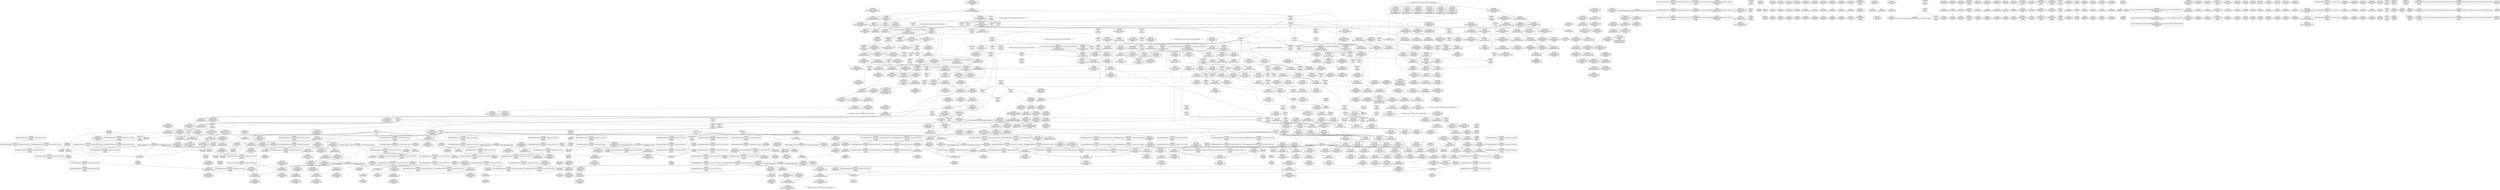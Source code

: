 digraph {
	CE0x4c1f0a0 [shape=record,shape=Mrecord,label="{CE0x4c1f0a0|file_inode:f|Function::file_inode&Arg::f::}"]
	CE0x4c3d8f0 [shape=record,shape=Mrecord,label="{CE0x4c3d8f0|i64*_getelementptr_inbounds_(_8_x_i64_,_8_x_i64_*___llvm_gcov_ctr154,_i64_0,_i64_0)|*Constant*}"]
	CE0x4beda40 [shape=record,shape=Mrecord,label="{CE0x4beda40|_ret_i32_%tmp4,_!dbg_!27711|security/selinux/avc.c,779|*SummSource*}"]
	CE0x4be56d0 [shape=record,shape=Mrecord,label="{CE0x4be56d0|GLOBAL:avc_policy_seqno|*Constant*|*SummSource*}"]
	CE0x4c8c450 [shape=record,shape=Mrecord,label="{CE0x4c8c450|_call_void___invalid_creds(%struct.cred*_%cred,_i8*_%file,_i32_%line)_#10,_!dbg_!27721|include/linux/cred.h,174|*SummSource*}"]
	CE0x4bf0da0 [shape=record,shape=Mrecord,label="{CE0x4bf0da0|selinux_file_open:sid|security/selinux/hooks.c,3433|*SummSink*}"]
	CE0x4bf7b10 [shape=record,shape=Mrecord,label="{CE0x4bf7b10|file_inode:tmp2}"]
	CE0x4c25260 [shape=record,shape=Mrecord,label="{CE0x4c25260|GLOBAL:__llvm_gcov_ctr171|Global_var:__llvm_gcov_ctr171}"]
	CE0x4c439b0 [shape=record,shape=Mrecord,label="{CE0x4c439b0|GLOBAL:llvm.expect.i64|*Constant*|*SummSink*}"]
	CE0x4bb0770 [shape=record,shape=Mrecord,label="{CE0x4bb0770|open_file_to_av:file|Function::open_file_to_av&Arg::file::|*SummSource*}"]
	CE0x4c3bcc0 [shape=record,shape=Mrecord,label="{CE0x4c3bcc0|i64*_getelementptr_inbounds_(_8_x_i64_,_8_x_i64_*___llvm_gcov_ctr154,_i64_0,_i64_2)|*Constant*|*SummSink*}"]
	CE0x4c7d580 [shape=record,shape=Mrecord,label="{CE0x4c7d580|i32_1609|*Constant*|*SummSource*}"]
	CE0x4bb1d80 [shape=record,shape=Mrecord,label="{CE0x4bb1d80|0:_i32,_4:_i32,_8:_i16,_12:_i32,_16:_i32,_20:_i32,_24:_i32,_56:_i8*,_:_SCMRE_12,16_|*MultipleSource*|security/selinux/hooks.c,3425|security/selinux/hooks.c,3425}"]
	CE0x4bde820 [shape=record,shape=Mrecord,label="{CE0x4bde820|file_inode:bb}"]
	CE0x4b7d7d0 [shape=record,shape=Mrecord,label="{CE0x4b7d7d0|i32_14|*Constant*|*SummSink*}"]
	CE0x4c3b170 [shape=record,shape=Mrecord,label="{CE0x4c3b170|inode_has_perm:bb|*SummSink*}"]
	CE0x4c7da70 [shape=record,shape=Mrecord,label="{CE0x4c7da70|inode_has_perm:tmp6|*LoadInst*|security/selinux/hooks.c,1611|*SummSource*}"]
	CE0x4c89020 [shape=record,shape=Mrecord,label="{CE0x4c89020|_ret_i32_%tmp6,_!dbg_!27716|security/selinux/hooks.c,197|*SummSource*}"]
	CE0x4c06410 [shape=record,shape=Mrecord,label="{CE0x4c06410|file_to_av:if.then5|*SummSink*}"]
	CE0x4c39e10 [shape=record,shape=Mrecord,label="{CE0x4c39e10|file_to_av:tobool|security/selinux/hooks.c,1902|*SummSource*}"]
	CE0x4c17940 [shape=record,shape=Mrecord,label="{CE0x4c17940|file_path_has_perm:bb}"]
	CE0x4c08cf0 [shape=record,shape=Mrecord,label="{CE0x4c08cf0|file_to_av:tmp10|security/selinux/hooks.c,1904}"]
	CE0x4beeb10 [shape=record,shape=Mrecord,label="{CE0x4beeb10|file_to_av:entry|*SummSource*}"]
	CE0x4c397f0 [shape=record,shape=Mrecord,label="{CE0x4c397f0|file_to_av:and|security/selinux/hooks.c,1902}"]
	CE0x4b79fd0 [shape=record,shape=Mrecord,label="{CE0x4b79fd0|selinux_file_open:tmp}"]
	CE0x4c615b0 [shape=record,shape=Mrecord,label="{CE0x4c615b0|i64*_getelementptr_inbounds_(_15_x_i64_,_15_x_i64_*___llvm_gcov_ctr171,_i64_0,_i64_9)|*Constant*|*SummSource*}"]
	CE0x4c7c9a0 [shape=record,shape=Mrecord,label="{CE0x4c7c9a0|128:_i8*,_:_CRE:_elem_0:default:}"]
	CE0x4c8fcb0 [shape=record,shape=Mrecord,label="{CE0x4c8fcb0|__validate_creds:tmp7|include/linux/cred.h,174}"]
	CE0x4bf6510 [shape=record,shape=Mrecord,label="{CE0x4bf6510|i32_0|*Constant*}"]
	CE0x4bf4850 [shape=record,shape=Mrecord,label="{CE0x4bf4850|open_file_to_av:tmp7|security/selinux/hooks.c,1929}"]
	CE0x4bf8d60 [shape=record,shape=Mrecord,label="{CE0x4bf8d60|avc_policy_seqno:tmp2|*SummSource*}"]
	CE0x4be8e50 [shape=record,shape=Mrecord,label="{CE0x4be8e50|file_path_has_perm:entry|*SummSink*}"]
	CE0x4c21750 [shape=record,shape=Mrecord,label="{CE0x4c21750|file_to_av:if.end15}"]
	CE0x4c39330 [shape=record,shape=Mrecord,label="{CE0x4c39330|file_to_av:tmp9|*LoadInst*|security/selinux/hooks.c,1904|*SummSource*}"]
	CE0x4bfaa20 [shape=record,shape=Mrecord,label="{CE0x4bfaa20|file_path_has_perm:call|security/selinux/hooks.c,1659|*SummSink*}"]
	CE0x4c908c0 [shape=record,shape=Mrecord,label="{CE0x4c908c0|__validate_creds:if.end|*SummSource*}"]
	CE0x4b8f4b0 [shape=record,shape=Mrecord,label="{CE0x4b8f4b0|open_file_to_av:tmp9|security/selinux/hooks.c,1931|*SummSource*}"]
	CE0x4b7a040 [shape=record,shape=Mrecord,label="{CE0x4b7a040|COLLAPSED:_GCMRE___llvm_gcov_ctr269_internal_global_2_x_i64_zeroinitializer:_elem_0:default:}"]
	CE0x4c08ec0 [shape=record,shape=Mrecord,label="{CE0x4c08ec0|file_to_av:tmp10|security/selinux/hooks.c,1904|*SummSink*}"]
	CE0x4c85270 [shape=record,shape=Mrecord,label="{CE0x4c85270|cred_sid:tmp|*SummSink*}"]
	CE0x4bf90e0 [shape=record,shape=Mrecord,label="{CE0x4bf90e0|avc_policy_seqno:tmp3}"]
	CE0x4c0ca80 [shape=record,shape=Mrecord,label="{CE0x4c0ca80|i64_6|*Constant*|*SummSink*}"]
	CE0x4c4f230 [shape=record,shape=Mrecord,label="{CE0x4c4f230|cred_sid:security|security/selinux/hooks.c,196|*SummSource*}"]
	CE0x4c8ec30 [shape=record,shape=Mrecord,label="{CE0x4c8ec30|inode_has_perm:tmp20|security/selinux/hooks.c,1618}"]
	CE0x4c25630 [shape=record,shape=Mrecord,label="{CE0x4c25630|file_to_av:tmp4|security/selinux/hooks.c,1902|*SummSink*}"]
	CE0x4c813e0 [shape=record,shape=Mrecord,label="{CE0x4c813e0|inode_has_perm:tmp9|security/selinux/hooks.c,1611|*SummSource*}"]
	CE0x4c871e0 [shape=record,shape=Mrecord,label="{CE0x4c871e0|_ret_i32_%retval.0,_!dbg_!27728|security/selinux/avc.c,775|*SummSource*}"]
	"CONST[source:0(mediator),value:2(dynamic)][purpose:{subject}][SnkIdx:0]"
	CE0x4b79100 [shape=record,shape=Mrecord,label="{CE0x4b79100|selinux_file_open:bb}"]
	CE0x4b95a60 [shape=record,shape=Mrecord,label="{CE0x4b95a60|0:_i32,_4:_i32,_8:_i16,_12:_i32,_16:_i32,_20:_i32,_24:_i32,_56:_i8*,_:_SCMRE_56,64_|*MultipleSource*|security/selinux/hooks.c,3425|security/selinux/hooks.c,3425}"]
	CE0x4bdc7b0 [shape=record,shape=Mrecord,label="{CE0x4bdc7b0|selinux_file_open:tmp7|security/selinux/hooks.c,3425|*SummSource*}"]
	CE0x4c21480 [shape=record,shape=Mrecord,label="{CE0x4c21480|_ret_i32_%retval.0,_!dbg_!27739|security/selinux/hooks.c,1618|*SummSource*}"]
	CE0x4be8fe0 [shape=record,shape=Mrecord,label="{CE0x4be8fe0|file_path_has_perm:av|Function::file_path_has_perm&Arg::av::}"]
	CE0x4c083f0 [shape=record,shape=Mrecord,label="{CE0x4c083f0|file_to_av:tmp|*SummSink*}"]
	CE0x4c26a90 [shape=record,shape=Mrecord,label="{CE0x4c26a90|file_to_av:tmp8|security/selinux/hooks.c,1903|*SummSource*}"]
	CE0x4c382c0 [shape=record,shape=Mrecord,label="{CE0x4c382c0|file_to_av:tmp13|security/selinux/hooks.c,1904|*SummSink*}"]
	CE0x4c86630 [shape=record,shape=Mrecord,label="{CE0x4c86630|avc_has_perm:tclass|Function::avc_has_perm&Arg::tclass::|*SummSink*}"]
	CE0x4c79fd0 [shape=record,shape=Mrecord,label="{CE0x4c79fd0|cred_sid:tmp3}"]
	CE0x4b6e950 [shape=record,shape=Mrecord,label="{CE0x4b6e950|_call_void_mcount()_#3|*SummSource*}"]
	CE0x4c02bf0 [shape=record,shape=Mrecord,label="{CE0x4c02bf0|open_file_to_av:if.then|*SummSink*}"]
	CE0x4c193e0 [shape=record,shape=Mrecord,label="{CE0x4c193e0|inode_has_perm:tmp7|security/selinux/hooks.c,1611|*SummSink*}"]
	CE0x4c02b20 [shape=record,shape=Mrecord,label="{CE0x4c02b20|open_file_to_av:if.then|*SummSource*}"]
	CE0x4bde590 [shape=record,shape=Mrecord,label="{CE0x4bde590|_ret_i32_%call3,_!dbg_!27727|security/selinux/hooks.c,3443}"]
	CE0x4b6e460 [shape=record,shape=Mrecord,label="{CE0x4b6e460|i64*_getelementptr_inbounds_(_5_x_i64_,_5_x_i64_*___llvm_gcov_ctr270,_i64_0,_i64_0)|*Constant*|*SummSource*}"]
	CE0x4b83630 [shape=record,shape=Mrecord,label="{CE0x4b83630|i64_512|*Constant*|*SummSink*}"]
	CE0x4bfcbb0 [shape=record,shape=Mrecord,label="{CE0x4bfcbb0|i64*_getelementptr_inbounds_(_2_x_i64_,_2_x_i64_*___llvm_gcov_ctr25231,_i64_0,_i64_0)|*Constant*}"]
	CE0x4c49b20 [shape=record,shape=Mrecord,label="{CE0x4c49b20|i64*_getelementptr_inbounds_(_5_x_i64_,_5_x_i64_*___llvm_gcov_ctr155,_i64_0,_i64_0)|*Constant*|*SummSink*}"]
	CE0x4bf01e0 [shape=record,shape=Mrecord,label="{CE0x4bf01e0|GLOBAL:open_file_to_av|*Constant*}"]
	CE0x4c0dde0 [shape=record,shape=Mrecord,label="{CE0x4c0dde0|file_to_av:tmp18|security/selinux/hooks.c,1905|*SummSink*}"]
	CE0x4b831b0 [shape=record,shape=Mrecord,label="{CE0x4b831b0|i64_512|*Constant*}"]
	CE0x4bdd380 [shape=record,shape=Mrecord,label="{CE0x4bdd380|file_to_av:conv14|security/selinux/hooks.c,1908|*SummSource*}"]
	CE0x4c95e10 [shape=record,shape=Mrecord,label="{CE0x4c95e10|4:_i32,_:_CRE_12,16_|*MultipleSource*|security/selinux/hooks.c,196|*LoadInst*|security/selinux/hooks.c,196|security/selinux/hooks.c,197}"]
	CE0x4c0c1a0 [shape=record,shape=Mrecord,label="{CE0x4c0c1a0|file_to_av:and6|security/selinux/hooks.c,1905|*SummSource*}"]
	CE0x4b82650 [shape=record,shape=Mrecord,label="{CE0x4b82650|i64_5|*Constant*}"]
	CE0x4c23f00 [shape=record,shape=Mrecord,label="{CE0x4c23f00|file_to_av:tmp2|*LoadInst*|security/selinux/hooks.c,1902|*SummSink*}"]
	CE0x4bef5d0 [shape=record,shape=Mrecord,label="{CE0x4bef5d0|_ret_i32_%av.0,_!dbg_!27720|security/selinux/hooks.c,1931|*SummSink*}"]
	CE0x4b70d00 [shape=record,shape=Mrecord,label="{CE0x4b70d00|open_file_to_av:tmp6|security/selinux/hooks.c,1928}"]
	CE0x4c18da0 [shape=record,shape=Mrecord,label="{CE0x4c18da0|inode_has_perm:tmp8|security/selinux/hooks.c,1611}"]
	CE0x4c860b0 [shape=record,shape=Mrecord,label="{CE0x4c860b0|inode_has_perm:tmp19|security/selinux/hooks.c,1618|*SummSource*}"]
	CE0x4c93c40 [shape=record,shape=Mrecord,label="{CE0x4c93c40|i32_1|*Constant*}"]
	CE0x4bf1d60 [shape=record,shape=Mrecord,label="{CE0x4bf1d60|open_file_to_av:tmp5|security/selinux/hooks.c,1928}"]
	CE0x4c43cf0 [shape=record,shape=Mrecord,label="{CE0x4c43cf0|inode_has_perm:expval|security/selinux/hooks.c,1611|*SummSink*}"]
	CE0x4c8e910 [shape=record,shape=Mrecord,label="{CE0x4c8e910|__validate_creds:tmp2|include/linux/cred.h,173}"]
	CE0x4b7aa80 [shape=record,shape=Mrecord,label="{CE0x4b7aa80|_call_void_mcount()_#3|*SummSink*}"]
	CE0x4c02400 [shape=record,shape=Mrecord,label="{CE0x4c02400|file_to_av:tmp2|*LoadInst*|security/selinux/hooks.c,1902}"]
	CE0x4bf3850 [shape=record,shape=Mrecord,label="{CE0x4bf3850|file_to_av:tmp24|security/selinux/hooks.c,1909|*SummSource*}"]
	CE0x4c478d0 [shape=record,shape=Mrecord,label="{CE0x4c478d0|i32_4|*Constant*|*SummSource*}"]
	CE0x4c88d90 [shape=record,shape=Mrecord,label="{CE0x4c88d90|cred_sid:cred|Function::cred_sid&Arg::cred::|*SummSource*}"]
	CE0x4c611b0 [shape=record,shape=Mrecord,label="{CE0x4c611b0|file_to_av:conv11|security/selinux/hooks.c,1906|*SummSource*}"]
	CE0x4c21ef0 [shape=record,shape=Mrecord,label="{CE0x4c21ef0|file_to_av:tobool17|security/selinux/hooks.c,1910|*SummSource*}"]
	CE0x4b7a770 [shape=record,shape=Mrecord,label="{CE0x4b7a770|_call_void_mcount()_#3}"]
	CE0x4c7dca0 [shape=record,shape=Mrecord,label="{CE0x4c7dca0|i32_512|*Constant*}"]
	CE0x4c81d40 [shape=record,shape=Mrecord,label="{CE0x4c81d40|i64*_getelementptr_inbounds_(_8_x_i64_,_8_x_i64_*___llvm_gcov_ctr154,_i64_0,_i64_5)|*Constant*}"]
	CE0x4bf77c0 [shape=record,shape=Mrecord,label="{CE0x4bf77c0|avc_policy_seqno:tmp|*SummSink*}"]
	CE0x4c7a600 [shape=record,shape=Mrecord,label="{CE0x4c7a600|inode_has_perm:lnot1|security/selinux/hooks.c,1611}"]
	CE0x4c8e7a0 [shape=record,shape=Mrecord,label="{CE0x4c8e7a0|__validate_creds:tobool|include/linux/cred.h,173|*SummSink*}"]
	CE0x4c79c50 [shape=record,shape=Mrecord,label="{CE0x4c79c50|cred_sid:tmp2|*SummSource*}"]
	CE0x4c075d0 [shape=record,shape=Mrecord,label="{CE0x4c075d0|open_file_to_av:tobool|security/selinux/hooks.c,1928|*SummSource*}"]
	CE0x4c77c40 [shape=record,shape=Mrecord,label="{CE0x4c77c40|_call_void_mcount()_#3|*SummSource*}"]
	CE0x4c827c0 [shape=record,shape=Mrecord,label="{CE0x4c827c0|inode_has_perm:tmp11|security/selinux/hooks.c,1612|*SummSource*}"]
	CE0x4bb2c80 [shape=record,shape=Mrecord,label="{CE0x4bb2c80|selinux_file_open:call|security/selinux/hooks.c,3425}"]
	CE0x4b68f30 [shape=record,shape=Mrecord,label="{CE0x4b68f30|8:_i8,_32:_%struct.inode*,_%struct.selinux_audit_data*,_128:_i32,_132:_i32,_456:_i8*,_:_SCMRE_0,1_}"]
	CE0x4bef0a0 [shape=record,shape=Mrecord,label="{CE0x4bef0a0|open_file_to_av:file|Function::open_file_to_av&Arg::file::|*SummSink*}"]
	CE0x4bf9e50 [shape=record,shape=Mrecord,label="{CE0x4bf9e50|file_path_has_perm:tmp4|security/selinux/hooks.c,1658|*SummSource*}"]
	CE0x4b7d5a0 [shape=record,shape=Mrecord,label="{CE0x4b7d5a0|i64*_getelementptr_inbounds_(_2_x_i64_,_2_x_i64_*___llvm_gcov_ctr162,_i64_0,_i64_0)|*Constant*|*SummSink*}"]
	CE0x4c26bc0 [shape=record,shape=Mrecord,label="{CE0x4c26bc0|file_to_av:tmp8|security/selinux/hooks.c,1903|*SummSink*}"]
	CE0x4c87d90 [shape=record,shape=Mrecord,label="{CE0x4c87d90|inode_has_perm:tmp14|security/selinux/hooks.c,1614|*SummSink*}"]
	CE0x4bed290 [shape=record,shape=Mrecord,label="{CE0x4bed290|i32_2|*Constant*}"]
	CE0x4b872f0 [shape=record,shape=Mrecord,label="{CE0x4b872f0|i64*_getelementptr_inbounds_(_2_x_i64_,_2_x_i64_*___llvm_gcov_ctr269,_i64_0,_i64_0)|*Constant*|*SummSource*}"]
	CE0x4bf1440 [shape=record,shape=Mrecord,label="{CE0x4bf1440|open_file_to_av:tmp3|security/selinux/hooks.c,1928|*SummSink*}"]
	CE0x4c00f30 [shape=record,shape=Mrecord,label="{CE0x4c00f30|file_path_has_perm:tmp|*SummSource*}"]
	CE0x4c77850 [shape=record,shape=Mrecord,label="{CE0x4c77850|inode_has_perm:tmp|*SummSink*}"]
	CE0x4bdd4e0 [shape=record,shape=Mrecord,label="{CE0x4bdd4e0|file_to_av:conv14|security/selinux/hooks.c,1908|*SummSink*}"]
	"CONST[source:2(external),value:0(static)][purpose:{operation}][SrcIdx:2]"
	CE0x4c18600 [shape=record,shape=Mrecord,label="{CE0x4c18600|i64*_getelementptr_inbounds_(_2_x_i64_,_2_x_i64_*___llvm_gcov_ctr168,_i64_0,_i64_1)|*Constant*|*SummSink*}"]
	CE0x4c7caa0 [shape=record,shape=Mrecord,label="{CE0x4c7caa0|i1_true|*Constant*}"]
	CE0x4b65ea0 [shape=record,shape=Mrecord,label="{CE0x4b65ea0|_ret_%struct.inode*_%tmp4,_!dbg_!27713|include/linux/fs.h,1916|*SummSource*}"]
	CE0x4c90800 [shape=record,shape=Mrecord,label="{CE0x4c90800|__validate_creds:if.then|*SummSink*}"]
	CE0x4b70110 [shape=record,shape=Mrecord,label="{CE0x4b70110|i32_14|*Constant*|*SummSource*}"]
	CE0x4c046d0 [shape=record,shape=Mrecord,label="{CE0x4c046d0|i64*_getelementptr_inbounds_(_15_x_i64_,_15_x_i64_*___llvm_gcov_ctr171,_i64_0,_i64_0)|*Constant*|*SummSource*}"]
	CE0x4c01710 [shape=record,shape=Mrecord,label="{CE0x4c01710|file_to_av:tmp7|security/selinux/hooks.c,1903|*SummSink*}"]
	CE0x4c9cc20 [shape=record,shape=Mrecord,label="{CE0x4c9cc20|inode_has_perm:tmp17|security/selinux/hooks.c,1617|*SummSink*}"]
	CE0x4c77db0 [shape=record,shape=Mrecord,label="{CE0x4c77db0|i32_0|*Constant*}"]
	CE0x4b64490 [shape=record,shape=Mrecord,label="{CE0x4b64490|open_file_to_av:tmp4|security/selinux/hooks.c,1928|*SummSink*}"]
	CE0x4bf02c0 [shape=record,shape=Mrecord,label="{CE0x4bf02c0|selinux_file_open:pseqno|security/selinux/hooks.c,3434}"]
	CE0x4b8c970 [shape=record,shape=Mrecord,label="{CE0x4b8c970|selinux_file_open:f_security|security/selinux/hooks.c,3424|*SummSource*}"]
	CE0x4c892b0 [shape=record,shape=Mrecord,label="{CE0x4c892b0|i32_10|*Constant*}"]
	CE0x4c84170 [shape=record,shape=Mrecord,label="{CE0x4c84170|inode_has_perm:lnot1|security/selinux/hooks.c,1611|*SummSource*}"]
	CE0x4c84f30 [shape=record,shape=Mrecord,label="{CE0x4c84f30|cred_sid:tmp1}"]
	CE0x4bf3530 [shape=record,shape=Mrecord,label="{CE0x4bf3530|open_file_to_av:or|security/selinux/hooks.c,1929}"]
	CE0x4c22ec0 [shape=record,shape=Mrecord,label="{CE0x4c22ec0|file_to_av:tmp25|security/selinux/hooks.c,1910|*SummSink*}"]
	CE0x4bf06e0 [shape=record,shape=Mrecord,label="{CE0x4bf06e0|selinux_file_open:pseqno|security/selinux/hooks.c,3434|*SummSink*}"]
	CE0x4bf92c0 [shape=record,shape=Mrecord,label="{CE0x4bf92c0|avc_policy_seqno:tmp3|*SummSource*}"]
	CE0x4be8c10 [shape=record,shape=Mrecord,label="{CE0x4be8c10|file_path_has_perm:entry|*SummSource*}"]
	CE0x4bee6f0 [shape=record,shape=Mrecord,label="{CE0x4bee6f0|file_to_av:if.end19}"]
	CE0x4bb0440 [shape=record,shape=Mrecord,label="{CE0x4bb0440|open_file_to_av:entry|*SummSource*}"]
	CE0x4c174b0 [shape=record,shape=Mrecord,label="{CE0x4c174b0|open_file_to_av:tmp10|security/selinux/hooks.c,1931|*SummSink*}"]
	CE0x4c46610 [shape=record,shape=Mrecord,label="{CE0x4c46610|i64_0|*Constant*}"]
	CE0x4c074f0 [shape=record,shape=Mrecord,label="{CE0x4c074f0|open_file_to_av:tobool|security/selinux/hooks.c,1928}"]
	CE0x4c8ea80 [shape=record,shape=Mrecord,label="{CE0x4c8ea80|__validate_creds:tmp2|include/linux/cred.h,173|*SummSource*}"]
	CE0x4c87c20 [shape=record,shape=Mrecord,label="{CE0x4c87c20|inode_has_perm:tmp14|security/selinux/hooks.c,1614|*SummSource*}"]
	CE0x4c04dc0 [shape=record,shape=Mrecord,label="{CE0x4c04dc0|GLOBAL:file_to_av|*Constant*|*SummSink*}"]
	CE0x4c224b0 [shape=record,shape=Mrecord,label="{CE0x4c224b0|i64_11|*Constant*|*SummSink*}"]
	CE0x4c23600 [shape=record,shape=Mrecord,label="{CE0x4c23600|i32_6|*Constant*}"]
	CE0x4c19860 [shape=record,shape=Mrecord,label="{CE0x4c19860|GLOBAL:__llvm_gcov_ctr154|Global_var:__llvm_gcov_ctr154|*SummSource*}"]
	CE0x4c02470 [shape=record,shape=Mrecord,label="{CE0x4c02470|file_to_av:f_mode|security/selinux/hooks.c,1902}"]
	CE0x4b659d0 [shape=record,shape=Mrecord,label="{CE0x4b659d0|file_inode:f|Function::file_inode&Arg::f::}"]
	CE0x4c61b80 [shape=record,shape=Mrecord,label="{CE0x4c61b80|file_to_av:tmp20|security/selinux/hooks.c,1906|*SummSource*}"]
	CE0x4c18f10 [shape=record,shape=Mrecord,label="{CE0x4c18f10|i64_4|*Constant*}"]
	CE0x4c8e130 [shape=record,shape=Mrecord,label="{CE0x4c8e130|__validate_creds:expval|include/linux/cred.h,173}"]
	CE0x4c4ef60 [shape=record,shape=Mrecord,label="{CE0x4c4ef60|inode_has_perm:tmp5|security/selinux/hooks.c,1609}"]
	CE0x4c22df0 [shape=record,shape=Mrecord,label="{CE0x4c22df0|file_to_av:tmp25|security/selinux/hooks.c,1910|*SummSource*}"]
	CE0x4c79ad0 [shape=record,shape=Mrecord,label="{CE0x4c79ad0|__validate_creds:entry}"]
	CE0x4b7c370 [shape=record,shape=Mrecord,label="{CE0x4b7c370|selinux_file_open:entry|*SummSource*}"]
	CE0x4c8d050 [shape=record,shape=Mrecord,label="{CE0x4c8d050|__validate_creds:lnot|include/linux/cred.h,173|*SummSource*}"]
	CE0x4c93b00 [shape=record,shape=Mrecord,label="{CE0x4c93b00|cred_sid:tmp5|security/selinux/hooks.c,196|*SummSink*}"]
	CE0x4be6110 [shape=record,shape=Mrecord,label="{CE0x4be6110|open_file_to_av:av.0|*SummSink*}"]
	CE0x4be3e90 [shape=record,shape=Mrecord,label="{CE0x4be3e90|selinux_file_open:isid|security/selinux/hooks.c,3433|*SummSource*}"]
	CE0x4c880f0 [shape=record,shape=Mrecord,label="{CE0x4c880f0|inode_has_perm:call|security/selinux/hooks.c,1614|*SummSource*}"]
	CE0x4c434f0 [shape=record,shape=Mrecord,label="{CE0x4c434f0|__validate_creds:if.end}"]
	CE0x4be9dd0 [shape=record,shape=Mrecord,label="{CE0x4be9dd0|file_path_has_perm:file|Function::file_path_has_perm&Arg::file::|*SummSink*}"]
	CE0x4c48030 [shape=record,shape=Mrecord,label="{CE0x4c48030|inode_has_perm:do.body|*SummSink*}"]
	CE0x4c3c940 [shape=record,shape=Mrecord,label="{CE0x4c3c940|file_inode:tmp3}"]
	CE0x4b6e9c0 [shape=record,shape=Mrecord,label="{CE0x4b6e9c0|_call_void_mcount()_#3|*SummSink*}"]
	CE0x4c21b00 [shape=record,shape=Mrecord,label="{CE0x4c21b00|file_to_av:if.then|*SummSource*}"]
	CE0x4c24010 [shape=record,shape=Mrecord,label="{CE0x4c24010|i32_1|*Constant*}"]
	CE0x4c25ee0 [shape=record,shape=Mrecord,label="{CE0x4c25ee0|file_to_av:tmp6|security/selinux/hooks.c,1902|*SummSource*}"]
	CE0x4c85b60 [shape=record,shape=Mrecord,label="{CE0x4c85b60|inode_has_perm:retval.0|*SummSink*}"]
	CE0x4c05b90 [shape=record,shape=Mrecord,label="{CE0x4c05b90|i64*_getelementptr_inbounds_(_2_x_i64_,_2_x_i64_*___llvm_gcov_ctr168,_i64_0,_i64_0)|*Constant*}"]
	CE0x4bfc930 [shape=record,shape=Mrecord,label="{CE0x4bfc930|avc_policy_seqno:bb|*SummSource*}"]
	CE0x4c78990 [shape=record,shape=Mrecord,label="{CE0x4c78990|__validate_creds:line|Function::__validate_creds&Arg::line::}"]
	CE0x4b86490 [shape=record,shape=Mrecord,label="{CE0x4b86490|i64_1|*Constant*}"]
	CE0x4c37270 [shape=record,shape=Mrecord,label="{CE0x4c37270|file_to_av:conv1|security/selinux/hooks.c,1903|*SummSource*}"]
	CE0x4bed7d0 [shape=record,shape=Mrecord,label="{CE0x4bed7d0|_ret_i32_%tmp4,_!dbg_!27711|security/selinux/avc.c,779}"]
	CE0x4c9c610 [shape=record,shape=Mrecord,label="{CE0x4c9c610|inode_has_perm:sid3|security/selinux/hooks.c,1617|*SummSink*}"]
	CE0x4c8c7c0 [shape=record,shape=Mrecord,label="{CE0x4c8c7c0|GLOBAL:__invalid_creds|*Constant*|*SummSink*}"]
	CE0x4bf8240 [shape=record,shape=Mrecord,label="{CE0x4bf8240|avc_policy_seqno:tmp1|*SummSource*}"]
	CE0x4c01470 [shape=record,shape=Mrecord,label="{CE0x4c01470|open_file_to_av:tmp|*SummSink*}"]
	CE0x4c0c260 [shape=record,shape=Mrecord,label="{CE0x4c0c260|file_to_av:and6|security/selinux/hooks.c,1905|*SummSink*}"]
	CE0x4c4f0d0 [shape=record,shape=Mrecord,label="{CE0x4c4f0d0|cred_sid:tmp4|*LoadInst*|security/selinux/hooks.c,196}"]
	CE0x4bfbb50 [shape=record,shape=Mrecord,label="{CE0x4bfbb50|avc_policy_seqno:tmp4|security/selinux/avc.c,779}"]
	CE0x4c7a310 [shape=record,shape=Mrecord,label="{CE0x4c7a310|i1_true|*Constant*|*SummSource*}"]
	CE0x4c431b0 [shape=record,shape=Mrecord,label="{CE0x4c431b0|inode_has_perm:bb}"]
	CE0x4c43ba0 [shape=record,shape=Mrecord,label="{CE0x4c43ba0|inode_has_perm:expval|security/selinux/hooks.c,1611|*SummSource*}"]
	CE0x4c11900 [shape=record,shape=Mrecord,label="{CE0x4c11900|file_to_av:tmp31|security/selinux/hooks.c,1917|*SummSource*}"]
	CE0x4be5f90 [shape=record,shape=Mrecord,label="{CE0x4be5f90|open_file_to_av:av.0|*SummSource*}"]
	CE0x4c00750 [shape=record,shape=Mrecord,label="{CE0x4c00750|file_to_av:if.then8|*SummSource*}"]
	CE0x4c0cbf0 [shape=record,shape=Mrecord,label="{CE0x4c0cbf0|file_to_av:tmp16|security/selinux/hooks.c,1905}"]
	CE0x4c47000 [shape=record,shape=Mrecord,label="{CE0x4c47000|inode_has_perm:tmp1|*SummSink*}"]
	CE0x4c180d0 [shape=record,shape=Mrecord,label="{CE0x4c180d0|i64*_getelementptr_inbounds_(_2_x_i64_,_2_x_i64_*___llvm_gcov_ctr168,_i64_0,_i64_1)|*Constant*|*SummSource*}"]
	CE0x4be8900 [shape=record,shape=Mrecord,label="{CE0x4be8900|GLOBAL:file_path_has_perm|*Constant*|*SummSource*}"]
	CE0x4bfa420 [shape=record,shape=Mrecord,label="{CE0x4bfa420|file_path_has_perm:tmp5|security/selinux/hooks.c,1658|*SummSink*}"]
	CE0x4b84560 [shape=record,shape=Mrecord,label="{CE0x4b84560|file_to_av:or13|security/selinux/hooks.c,1908|*SummSource*}"]
	CE0x4c82060 [shape=record,shape=Mrecord,label="{CE0x4c82060|i64*_getelementptr_inbounds_(_8_x_i64_,_8_x_i64_*___llvm_gcov_ctr154,_i64_0,_i64_5)|*Constant*|*SummSource*}"]
	CE0x4bfc260 [shape=record,shape=Mrecord,label="{CE0x4bfc260|i32*_getelementptr_inbounds_(%struct.avc_cache,_%struct.avc_cache*_avc_cache,_i32_0,_i32_4)|*Constant*|*SummSource*}"]
	CE0x4bc7fd0 [shape=record,shape=Mrecord,label="{CE0x4bc7fd0|file_path_has_perm:type|security/selinux/hooks.c,1657|*SummSource*}"]
	CE0x4c10a90 [shape=record,shape=Mrecord,label="{CE0x4c10a90|file_to_av:tmp30|security/selinux/hooks.c,1914|*SummSource*}"]
	CE0x4c90ad0 [shape=record,shape=Mrecord,label="{CE0x4c90ad0|i64*_getelementptr_inbounds_(_5_x_i64_,_5_x_i64_*___llvm_gcov_ctr155,_i64_0,_i64_0)|*Constant*}"]
	CE0x4c875a0 [shape=record,shape=Mrecord,label="{CE0x4c875a0|inode_has_perm:tmp13|security/selinux/hooks.c,1614|*SummSource*}"]
	CE0x4c48f70 [shape=record,shape=Mrecord,label="{CE0x4c48f70|i64*_getelementptr_inbounds_(_8_x_i64_,_8_x_i64_*___llvm_gcov_ctr154,_i64_0,_i64_2)|*Constant*}"]
	CE0x4c0cde0 [shape=record,shape=Mrecord,label="{CE0x4c0cde0|i64_7|*Constant*|*SummSink*}"]
	CE0x4b82090 [shape=record,shape=Mrecord,label="{CE0x4b82090|file_to_av:tobool4|security/selinux/hooks.c,1904}"]
	CE0x4b79c70 [shape=record,shape=Mrecord,label="{CE0x4b79c70|i32_14|*Constant*}"]
	CE0x4c1f300 [shape=record,shape=Mrecord,label="{CE0x4c1f300|GLOBAL:inode_has_perm|*Constant*}"]
	CE0x4c86500 [shape=record,shape=Mrecord,label="{CE0x4c86500|avc_has_perm:tclass|Function::avc_has_perm&Arg::tclass::|*SummSource*}"]
	CE0x4c921b0 [shape=record,shape=Mrecord,label="{CE0x4c921b0|__validate_creds:tmp4|include/linux/cred.h,173|*SummSource*}"]
	CE0x4c38ac0 [shape=record,shape=Mrecord,label="{CE0x4c38ac0|file_to_av:av.0|*SummSink*}"]
	CE0x4c78aa0 [shape=record,shape=Mrecord,label="{CE0x4c78aa0|__validate_creds:line|Function::__validate_creds&Arg::line::|*SummSink*}"]
	CE0x4c7e510 [shape=record,shape=Mrecord,label="{CE0x4c7e510|i32_1609|*Constant*|*SummSink*}"]
	CE0x4bc89f0 [shape=record,shape=Mrecord,label="{CE0x4bc89f0|file_path_has_perm:f_path|security/selinux/hooks.c,1658}"]
	CE0x4c38e10 [shape=record,shape=Mrecord,label="{CE0x4c38e10|file_to_av:f_mode2|security/selinux/hooks.c,1904|*SummSource*}"]
	CE0x4c8edb0 [shape=record,shape=Mrecord,label="{CE0x4c8edb0|inode_has_perm:tmp20|security/selinux/hooks.c,1618|*SummSource*}"]
	CE0x42b1120 [shape=record,shape=Mrecord,label="{CE0x42b1120|selinux_file_open:file|Function::selinux_file_open&Arg::file::|*SummSource*}"]
	CE0x4b6e380 [shape=record,shape=Mrecord,label="{CE0x4b6e380|i64*_getelementptr_inbounds_(_5_x_i64_,_5_x_i64_*___llvm_gcov_ctr270,_i64_0,_i64_0)|*Constant*}"]
	CE0x4bfa880 [shape=record,shape=Mrecord,label="{CE0x4bfa880|i64_16|*Constant*|*SummSink*}"]
	CE0x4c3d830 [shape=record,shape=Mrecord,label="{CE0x4c3d830|inode_has_perm:do.end|*SummSink*}"]
	CE0x4c95830 [shape=record,shape=Mrecord,label="{CE0x4c95830|cred_sid:bb}"]
	CE0x4c78d00 [shape=record,shape=Mrecord,label="{CE0x4c78d00|cred_sid:tmp3|*SummSource*}"]
	CE0x4bb0dd0 [shape=record,shape=Mrecord,label="{CE0x4bb0dd0|selinux_file_open:i_security|security/selinux/hooks.c,3425|*SummSource*}"]
	CE0x4c02220 [shape=record,shape=Mrecord,label="{CE0x4c02220|i32_7|*Constant*|*SummSink*}"]
	CE0x4c02570 [shape=record,shape=Mrecord,label="{CE0x4c02570|file_to_av:f_mode|security/selinux/hooks.c,1902|*SummSource*}"]
	CE0x4c494d0 [shape=record,shape=Mrecord,label="{CE0x4c494d0|inode_has_perm:tmp5|security/selinux/hooks.c,1609|*SummSource*}"]
	CE0x4c0d9c0 [shape=record,shape=Mrecord,label="{CE0x4c0d9c0|file_to_av:tmp17|security/selinux/hooks.c,1905|*SummSink*}"]
	CE0x4be6790 [shape=record,shape=Mrecord,label="{CE0x4be6790|file_inode:bb|*SummSource*}"]
	CE0x4be7990 [shape=record,shape=Mrecord,label="{CE0x4be7990|file_path_has_perm:tmp1|*SummSink*}"]
	CE0x4c04970 [shape=record,shape=Mrecord,label="{CE0x4c04970|file_to_av:tmp}"]
	CE0x4c21f90 [shape=record,shape=Mrecord,label="{CE0x4c21f90|file_to_av:tobool17|security/selinux/hooks.c,1910|*SummSink*}"]
	CE0x4c46f90 [shape=record,shape=Mrecord,label="{CE0x4c46f90|inode_has_perm:tmp1|*SummSource*}"]
	CE0x4c13120 [shape=record,shape=Mrecord,label="{CE0x4c13120|i64_1|*Constant*}"]
	CE0x4be5100 [shape=record,shape=Mrecord,label="{CE0x4be5100|selinux_file_open:call1|security/selinux/hooks.c,3434}"]
	CE0x4bedad0 [shape=record,shape=Mrecord,label="{CE0x4bedad0|_ret_i32_%tmp4,_!dbg_!27711|security/selinux/avc.c,779|*SummSink*}"]
	CE0x4b819a0 [shape=record,shape=Mrecord,label="{CE0x4b819a0|i64*_getelementptr_inbounds_(_15_x_i64_,_15_x_i64_*___llvm_gcov_ctr171,_i64_0,_i64_13)|*Constant*|*SummSource*}"]
	CE0x4c7bd40 [shape=record,shape=Mrecord,label="{CE0x4c7bd40|__validate_creds:entry|*SummSink*}"]
	CE0x4c8bc10 [shape=record,shape=Mrecord,label="{CE0x4c8bc10|__validate_creds:tmp7|include/linux/cred.h,174|*SummSink*}"]
	CE0x4bc6ed0 [shape=record,shape=Mrecord,label="{CE0x4bc6ed0|file_path_has_perm:ad|security/selinux/hooks.c, 1655|*SummSource*}"]
	CE0x4bf5a40 [shape=record,shape=Mrecord,label="{CE0x4bf5a40|file_path_has_perm:tmp3}"]
	CE0x4b850a0 [shape=record,shape=Mrecord,label="{CE0x4b850a0|file_to_av:tmp14|*LoadInst*|security/selinux/hooks.c,1905}"]
	CE0x4b8da60 [shape=record,shape=Mrecord,label="{CE0x4b8da60|selinux_file_open:tmp2|*SummSink*}"]
	CE0x4b861b0 [shape=record,shape=Mrecord,label="{CE0x4b861b0|open_file_to_av:tmp}"]
	CE0x4beee20 [shape=record,shape=Mrecord,label="{CE0x4beee20|file_to_av:file|Function::file_to_av&Arg::file::|*SummSource*}"]
	CE0x4c0e450 [shape=record,shape=Mrecord,label="{CE0x4c0e450|i64*_getelementptr_inbounds_(_15_x_i64_,_15_x_i64_*___llvm_gcov_ctr171,_i64_0,_i64_8)|*Constant*|*SummSink*}"]
	CE0x4c19c10 [shape=record,shape=Mrecord,label="{CE0x4c19c10|inode_has_perm:tmp8|security/selinux/hooks.c,1611|*SummSink*}"]
	CE0x4b84c30 [shape=record,shape=Mrecord,label="{CE0x4b84c30|i32_6|*Constant*|*SummSource*}"]
	CE0x4c8b0c0 [shape=record,shape=Mrecord,label="{CE0x4c8b0c0|avc_has_perm:tsid|Function::avc_has_perm&Arg::tsid::|*SummSource*}"]
	CE0x4bf84f0 [shape=record,shape=Mrecord,label="{CE0x4bf84f0|i64*_getelementptr_inbounds_(_2_x_i64_,_2_x_i64_*___llvm_gcov_ctr25231,_i64_0,_i64_1)|*Constant*}"]
	CE0x4bf5000 [shape=record,shape=Mrecord,label="{CE0x4bf5000|file_inode:tmp1}"]
	CE0x4c36e50 [shape=record,shape=Mrecord,label="{CE0x4c36e50|file_to_av:conv1|security/selinux/hooks.c,1903}"]
	CE0x4c89cb0 [shape=record,shape=Mrecord,label="{CE0x4c89cb0|inode_has_perm:tmp15|*LoadInst*|security/selinux/hooks.c,1615|*SummSource*}"]
	CE0x4c8f3f0 [shape=record,shape=Mrecord,label="{CE0x4c8f3f0|__validate_creds:bb|*SummSink*}"]
	CE0x4be93f0 [shape=record,shape=Mrecord,label="{CE0x4be93f0|selinux_file_open:cred|Function::selinux_file_open&Arg::cred::|*SummSink*}"]
	CE0x4bb0c90 [shape=record,shape=Mrecord,label="{CE0x4bb0c90|i32_3|*Constant*}"]
	CE0x4c79cc0 [shape=record,shape=Mrecord,label="{CE0x4c79cc0|cred_sid:tmp2|*SummSink*}"]
	CE0x4c9e250 [shape=record,shape=Mrecord,label="{CE0x4c9e250|avc_has_perm:entry}"]
	CE0x4c4d6d0 [shape=record,shape=Mrecord,label="{CE0x4c4d6d0|__validate_creds:tmp|*SummSource*}"]
	CE0x4bf6100 [shape=record,shape=Mrecord,label="{CE0x4bf6100|_call_void_mcount()_#3|*SummSink*}"]
	CE0x4be58e0 [shape=record,shape=Mrecord,label="{CE0x4be58e0|avc_policy_seqno:entry|*SummSource*}"]
	CE0x4b856d0 [shape=record,shape=Mrecord,label="{CE0x4b856d0|file_to_av:tmp14|*LoadInst*|security/selinux/hooks.c,1905|*SummSink*}"]
	CE0x4b65910 [shape=record,shape=Mrecord,label="{CE0x4b65910|file_inode:entry|*SummSink*}"]
	CE0x4c781f0 [shape=record,shape=Mrecord,label="{CE0x4c781f0|inode_has_perm:tmp6|*LoadInst*|security/selinux/hooks.c,1611}"]
	CE0x4c91380 [shape=record,shape=Mrecord,label="{CE0x4c91380|inode_has_perm:tobool|security/selinux/hooks.c,1611}"]
	CE0x4bf08d0 [shape=record,shape=Mrecord,label="{CE0x4bf08d0|selinux_file_open:call2|security/selinux/hooks.c,3443|*SummSink*}"]
	CE0x4c20c70 [shape=record,shape=Mrecord,label="{CE0x4c20c70|inode_has_perm:perms|Function::inode_has_perm&Arg::perms::|*SummSink*}"]
	CE0x4c4d460 [shape=record,shape=Mrecord,label="{CE0x4c4d460|_ret_void,_!dbg_!27722|include/linux/cred.h,175|*SummSource*}"]
	CE0x4c9cf90 [shape=record,shape=Mrecord,label="{CE0x4c9cf90|inode_has_perm:sclass|security/selinux/hooks.c,1617|*SummSource*}"]
	CE0x4c91a80 [shape=record,shape=Mrecord,label="{CE0x4c91a80|GLOBAL:__llvm_gcov_ctr155|Global_var:__llvm_gcov_ctr155}"]
	CE0x4c967b0 [shape=record,shape=Mrecord,label="{CE0x4c967b0|cred_sid:tmp6|security/selinux/hooks.c,197|*SummSink*}"]
	CE0x4be5c10 [shape=record,shape=Mrecord,label="{CE0x4be5c10|selinux_file_open:isid|security/selinux/hooks.c,3433|*SummSink*}"]
	CE0x4c17ab0 [shape=record,shape=Mrecord,label="{CE0x4c17ab0|file_path_has_perm:bb|*SummSource*}"]
	CE0x4bef3f0 [shape=record,shape=Mrecord,label="{CE0x4bef3f0|_ret_i32_%av.0,_!dbg_!27720|security/selinux/hooks.c,1931|*SummSource*}"]
	CE0x4bfce70 [shape=record,shape=Mrecord,label="{CE0x4bfce70|open_file_to_av:tmp1}"]
	CE0x4c188e0 [shape=record,shape=Mrecord,label="{CE0x4c188e0|file_path_has_perm:tmp2|*SummSink*}"]
	CE0x4bde140 [shape=record,shape=Mrecord,label="{CE0x4bde140|open_file_to_av:conv1|security/selinux/hooks.c,1929|*SummSource*}"]
	CE0x4c0bda0 [shape=record,shape=Mrecord,label="{CE0x4c0bda0|i32_1024|*Constant*|*SummSink*}"]
	CE0x4c619a0 [shape=record,shape=Mrecord,label="{CE0x4c619a0|file_to_av:tmp20|security/selinux/hooks.c,1906}"]
	CE0x4bf48c0 [shape=record,shape=Mrecord,label="{CE0x4bf48c0|open_file_to_av:tmp7|security/selinux/hooks.c,1929|*SummSource*}"]
	CE0x4b80c20 [shape=record,shape=Mrecord,label="{CE0x4b80c20|file_to_av:tmp27|security/selinux/hooks.c,1910|*SummSink*}"]
	CE0x4c18800 [shape=record,shape=Mrecord,label="{CE0x4c18800|file_path_has_perm:tmp2}"]
	CE0x4c3d4e0 [shape=record,shape=Mrecord,label="{CE0x4c3d4e0|file_inode:tmp4|*LoadInst*|include/linux/fs.h,1916}"]
	CE0x4c48740 [shape=record,shape=Mrecord,label="{CE0x4c48740|inode_has_perm:return|*SummSink*}"]
	CE0x4c4e2e0 [shape=record,shape=Mrecord,label="{CE0x4c4e2e0|__validate_creds:cred|Function::__validate_creds&Arg::cred::|*SummSink*}"]
	CE0x4be92e0 [shape=record,shape=Mrecord,label="{CE0x4be92e0|selinux_file_open:cred|Function::selinux_file_open&Arg::cred::|*SummSource*}"]
	CE0x4b82270 [shape=record,shape=Mrecord,label="{CE0x4b82270|file_to_av:and3|security/selinux/hooks.c,1904|*SummSink*}"]
	CE0x4c4cad0 [shape=record,shape=Mrecord,label="{CE0x4c4cad0|i64*_getelementptr_inbounds_(_8_x_i64_,_8_x_i64_*___llvm_gcov_ctr154,_i64_0,_i64_1)|*Constant*|*SummSink*}"]
	CE0x4c9bf00 [shape=record,shape=Mrecord,label="{CE0x4c9bf00|inode_has_perm:tmp16|security/selinux/hooks.c,1615|*SummSink*}"]
	CE0x4c859c0 [shape=record,shape=Mrecord,label="{CE0x4c859c0|inode_has_perm:retval.0|*SummSource*}"]
	CE0x4c1fce0 [shape=record,shape=Mrecord,label="{CE0x4c1fce0|inode_has_perm:entry|*SummSource*}"]
	CE0x4c7da00 [shape=record,shape=Mrecord,label="{CE0x4c7da00|inode_has_perm:i_flags|security/selinux/hooks.c,1611|*SummSink*}"]
	CE0x4c83fa0 [shape=record,shape=Mrecord,label="{CE0x4c83fa0|inode_has_perm:lnot|security/selinux/hooks.c,1611|*SummSink*}"]
	CE0x4bf8dd0 [shape=record,shape=Mrecord,label="{CE0x4bf8dd0|avc_policy_seqno:tmp2|*SummSink*}"]
	CE0x4c8d280 [shape=record,shape=Mrecord,label="{CE0x4c8d280|__validate_creds:conv|include/linux/cred.h,173}"]
	CE0x4c77cb0 [shape=record,shape=Mrecord,label="{CE0x4c77cb0|_call_void_mcount()_#3|*SummSink*}"]
	CE0x4bfa2f0 [shape=record,shape=Mrecord,label="{CE0x4bfa2f0|file_path_has_perm:tmp5|security/selinux/hooks.c,1658|*SummSource*}"]
	CE0x4c8f870 [shape=record,shape=Mrecord,label="{CE0x4c8f870|__validate_creds:tmp6|include/linux/cred.h,174|*SummSink*}"]
	CE0x4c963f0 [shape=record,shape=Mrecord,label="{CE0x4c963f0|cred_sid:tmp6|security/selinux/hooks.c,197}"]
	CE0x4bee0c0 [shape=record,shape=Mrecord,label="{CE0x4bee0c0|avc_policy_seqno:tmp4|security/selinux/avc.c,779|*SummSource*}"]
	CE0x4c952a0 [shape=record,shape=Mrecord,label="{CE0x4c952a0|__validate_creds:tmp9|include/linux/cred.h,175}"]
	CE0x4bc8550 [shape=record,shape=Mrecord,label="{CE0x4bc8550|file_path_has_perm:u|security/selinux/hooks.c,1658|*SummSink*}"]
	CE0x4bf8930 [shape=record,shape=Mrecord,label="{CE0x4bf8930|i64*_getelementptr_inbounds_(_2_x_i64_,_2_x_i64_*___llvm_gcov_ctr25231,_i64_0,_i64_1)|*Constant*|*SummSink*}"]
	CE0x4b80aa0 [shape=record,shape=Mrecord,label="{CE0x4b80aa0|file_to_av:tmp27|security/selinux/hooks.c,1910|*SummSource*}"]
	CE0x4c7ae10 [shape=record,shape=Mrecord,label="{CE0x4c7ae10|_call_void___validate_creds(%struct.cred*_%cred,_i8*_getelementptr_inbounds_(_25_x_i8_,_25_x_i8_*_.str3,_i32_0,_i32_0),_i32_1609)_#10,_!dbg_!27719|security/selinux/hooks.c,1609|*SummSink*}"]
	CE0x4c4e220 [shape=record,shape=Mrecord,label="{CE0x4c4e220|__validate_creds:cred|Function::__validate_creds&Arg::cred::|*SummSource*}"]
	CE0x4b834b0 [shape=record,shape=Mrecord,label="{CE0x4b834b0|i64_512|*Constant*|*SummSource*}"]
	CE0x4bb3070 [shape=record,shape=Mrecord,label="{CE0x4bb3070|file_inode:entry}"]
	CE0x4c11b60 [shape=record,shape=Mrecord,label="{CE0x4c11b60|i64*_getelementptr_inbounds_(_15_x_i64_,_15_x_i64_*___llvm_gcov_ctr171,_i64_0,_i64_14)|*Constant*|*SummSink*}"]
	CE0x4c1fa30 [shape=record,shape=Mrecord,label="{CE0x4c1fa30|GLOBAL:inode_has_perm|*Constant*|*SummSink*}"]
	CE0x4c091a0 [shape=record,shape=Mrecord,label="{CE0x4c091a0|file_to_av:tmp11|security/selinux/hooks.c,1904|*SummSource*}"]
	CE0x4ba2ab0 [shape=record,shape=Mrecord,label="{CE0x4ba2ab0|selinux_file_open:tmp5|security/selinux/hooks.c,3424|*SummSource*}"]
	CE0x4c3d680 [shape=record,shape=Mrecord,label="{CE0x4c3d680|inode_has_perm:do.end}"]
	CE0x4bc7e20 [shape=record,shape=Mrecord,label="{CE0x4bc7e20|i8_1|*Constant*}"]
	CE0x4b8e060 [shape=record,shape=Mrecord,label="{CE0x4b8e060|selinux_file_open:entry}"]
	CE0x4b77e70 [shape=record,shape=Mrecord,label="{CE0x4b77e70|selinux_file_open:tmp1}"]
	CE0x4b8c8a0 [shape=record,shape=Mrecord,label="{CE0x4b8c8a0|selinux_file_open:f_security|security/selinux/hooks.c,3424}"]
	CE0x4b85840 [shape=record,shape=Mrecord,label="{CE0x4b85840|i32_1024|*Constant*}"]
	CE0x4c3d740 [shape=record,shape=Mrecord,label="{CE0x4c3d740|inode_has_perm:do.end|*SummSource*}"]
	CE0x4b70830 [shape=record,shape=Mrecord,label="{CE0x4b70830|open_file_to_av:tmp5|security/selinux/hooks.c,1928|*SummSource*}"]
	CE0x4c7ac90 [shape=record,shape=Mrecord,label="{CE0x4c7ac90|_call_void___validate_creds(%struct.cred*_%cred,_i8*_getelementptr_inbounds_(_25_x_i8_,_25_x_i8_*_.str3,_i32_0,_i32_0),_i32_1609)_#10,_!dbg_!27719|security/selinux/hooks.c,1609}"]
	CE0x4c23150 [shape=record,shape=Mrecord,label="{CE0x4c23150|file_to_av:tmp26|security/selinux/hooks.c,1910|*SummSource*}"]
	CE0x4c91f30 [shape=record,shape=Mrecord,label="{CE0x4c91f30|__validate_creds:tmp3|include/linux/cred.h,173|*SummSink*}"]
	CE0x4b81e10 [shape=record,shape=Mrecord,label="{CE0x4b81e10|file_to_av:and3|security/selinux/hooks.c,1904}"]
	CE0x4c38450 [shape=record,shape=Mrecord,label="{CE0x4c38450|file_to_av:tmp12|security/selinux/hooks.c,1904|*SummSink*}"]
	CE0x4c43c10 [shape=record,shape=Mrecord,label="{CE0x4c43c10|i64_3|*Constant*}"]
	CE0x4c86c60 [shape=record,shape=Mrecord,label="{CE0x4c86c60|avc_has_perm:requested|Function::avc_has_perm&Arg::requested::|*SummSink*}"]
	CE0x4c89630 [shape=record,shape=Mrecord,label="{CE0x4c89630|inode_has_perm:i_security|security/selinux/hooks.c,1615}"]
	CE0x4c85580 [shape=record,shape=Mrecord,label="{CE0x4c85580|i64*_getelementptr_inbounds_(_8_x_i64_,_8_x_i64_*___llvm_gcov_ctr154,_i64_0,_i64_7)|*Constant*}"]
	CE0x4bf1fd0 [shape=record,shape=Mrecord,label="{CE0x4bf1fd0|open_file_to_av:tmp4|security/selinux/hooks.c,1928|*SummSource*}"]
	CE0x4c94e70 [shape=record,shape=Mrecord,label="{CE0x4c94e70|__validate_creds:tmp8|include/linux/cred.h,175|*SummSink*}"]
	CE0x4c39460 [shape=record,shape=Mrecord,label="{CE0x4c39460|file_to_av:tmp9|*LoadInst*|security/selinux/hooks.c,1904|*SummSink*}"]
	CE0x4c942e0 [shape=record,shape=Mrecord,label="{CE0x4c942e0|cred_sid:sid|security/selinux/hooks.c,197|*SummSource*}"]
	CE0x4c7b520 [shape=record,shape=Mrecord,label="{CE0x4c7b520|COLLAPSED:_GCMRE___llvm_gcov_ctr154_internal_global_8_x_i64_zeroinitializer:_elem_0:default:}"]
	CE0x4c37480 [shape=record,shape=Mrecord,label="{CE0x4c37480|file_to_av:av.0|*SummSource*}"]
	CE0x4c0d010 [shape=record,shape=Mrecord,label="{CE0x4c0d010|file_to_av:tmp15|security/selinux/hooks.c,1905|*SummSource*}"]
	CE0x4c7ee50 [shape=record,shape=Mrecord,label="{CE0x4c7ee50|i64*_getelementptr_inbounds_(_2_x_i64_,_2_x_i64_*___llvm_gcov_ctr131,_i64_0,_i64_0)|*Constant*|*SummSink*}"]
	CE0x4c785f0 [shape=record,shape=Mrecord,label="{CE0x4c785f0|GLOBAL:creds_are_invalid|*Constant*|*SummSink*}"]
	CE0x4c95420 [shape=record,shape=Mrecord,label="{CE0x4c95420|__validate_creds:tmp9|include/linux/cred.h,175|*SummSource*}"]
	CE0x4c89180 [shape=record,shape=Mrecord,label="{CE0x4c89180|_ret_i32_%tmp6,_!dbg_!27716|security/selinux/hooks.c,197|*SummSink*}"]
	CE0x4be8970 [shape=record,shape=Mrecord,label="{CE0x4be8970|GLOBAL:file_path_has_perm|*Constant*|*SummSink*}"]
	CE0x4c25d70 [shape=record,shape=Mrecord,label="{CE0x4c25d70|file_to_av:tmp6|security/selinux/hooks.c,1902}"]
	CE0x4c01a20 [shape=record,shape=Mrecord,label="{CE0x4c01a20|file_to_av:conv|security/selinux/hooks.c,1903|*SummSink*}"]
	CE0x4c9dbe0 [shape=record,shape=Mrecord,label="{CE0x4c9dbe0|inode_has_perm:call4|security/selinux/hooks.c,1617|*SummSink*}"]
	CE0x4c21910 [shape=record,shape=Mrecord,label="{CE0x4c21910|file_to_av:if.then}"]
	CE0x4bf2800 [shape=record,shape=Mrecord,label="{CE0x4bf2800|open_file_to_av:tmp8|security/selinux/hooks.c,1929|*SummSink*}"]
	CE0x4c92040 [shape=record,shape=Mrecord,label="{CE0x4c92040|__validate_creds:tmp4|include/linux/cred.h,173}"]
	CE0x4c8e5b0 [shape=record,shape=Mrecord,label="{CE0x4c8e5b0|__validate_creds:tobool|include/linux/cred.h,173}"]
	CE0x4c7a720 [shape=record,shape=Mrecord,label="{CE0x4c7a720|inode_has_perm:lnot|security/selinux/hooks.c,1611}"]
	CE0x4c10880 [shape=record,shape=Mrecord,label="{CE0x4c10880|file_to_av:tmp19|security/selinux/hooks.c,1906}"]
	CE0x4bb2cf0 [shape=record,shape=Mrecord,label="{CE0x4bb2cf0|selinux_file_open:call|security/selinux/hooks.c,3425|*SummSource*}"]
	CE0x4bff190 [shape=record,shape=Mrecord,label="{CE0x4bff190|open_file_to_av:call|security/selinux/hooks.c,1926|*SummSink*}"]
	CE0x4c0d840 [shape=record,shape=Mrecord,label="{CE0x4c0d840|file_to_av:tmp17|security/selinux/hooks.c,1905|*SummSource*}"]
	CE0x4c77fe0 [shape=record,shape=Mrecord,label="{CE0x4c77fe0|i32_4|*Constant*|*SummSink*}"]
	CE0x4c7dae0 [shape=record,shape=Mrecord,label="{CE0x4c7dae0|inode_has_perm:tmp6|*LoadInst*|security/selinux/hooks.c,1611|*SummSink*}"]
	CE0x4c79700 [shape=record,shape=Mrecord,label="{CE0x4c79700|_call_void_mcount()_#3|*SummSource*}"]
	CE0x4c45650 [shape=record,shape=Mrecord,label="{CE0x4c45650|_call_void_mcount()_#3}"]
	CE0x4c26170 [shape=record,shape=Mrecord,label="{CE0x4c26170|i64*_getelementptr_inbounds_(_15_x_i64_,_15_x_i64_*___llvm_gcov_ctr171,_i64_0,_i64_3)|*Constant*}"]
	CE0x4b81f20 [shape=record,shape=Mrecord,label="{CE0x4b81f20|file_to_av:and3|security/selinux/hooks.c,1904|*SummSource*}"]
	CE0x4bdd130 [shape=record,shape=Mrecord,label="{CE0x4bdd130|file_to_av:or13|security/selinux/hooks.c,1908|*SummSink*}"]
	CE0x4c4bde0 [shape=record,shape=Mrecord,label="{CE0x4c4bde0|inode_has_perm:tobool|security/selinux/hooks.c,1611|*SummSink*}"]
	CE0x4c39f20 [shape=record,shape=Mrecord,label="{CE0x4c39f20|file_to_av:tobool|security/selinux/hooks.c,1902|*SummSink*}"]
	CE0x4bb0d00 [shape=record,shape=Mrecord,label="{CE0x4bb0d00|selinux_file_open:i_security|security/selinux/hooks.c,3425}"]
	CE0x4c005b0 [shape=record,shape=Mrecord,label="{CE0x4c005b0|file_to_av:if.then8}"]
	CE0x4c8f250 [shape=record,shape=Mrecord,label="{CE0x4c8f250|__validate_creds:bb}"]
	CE0x4bb0b60 [shape=record,shape=Mrecord,label="{CE0x4bb0b60|i32_10|*Constant*|*SummSource*}"]
	"CONST[source:2(external),value:0(static)][purpose:{operation}][SrcIdx:3]"
	CE0x4b83080 [shape=record,shape=Mrecord,label="{CE0x4b83080|file_to_av:conv9|security/selinux/hooks.c,1906|*SummSink*}"]
	CE0x4c90d80 [shape=record,shape=Mrecord,label="{CE0x4c90d80|inode_has_perm:tmp19|security/selinux/hooks.c,1618}"]
	CE0x4c02640 [shape=record,shape=Mrecord,label="{CE0x4c02640|file_to_av:f_mode|security/selinux/hooks.c,1902|*SummSink*}"]
	CE0x4c92500 [shape=record,shape=Mrecord,label="{CE0x4c92500|__validate_creds:tmp4|include/linux/cred.h,173|*SummSink*}"]
	CE0x4bfdfc0 [shape=record,shape=Mrecord,label="{CE0x4bfdfc0|_ret_i32_%av.3,_!dbg_!27739|security/selinux/hooks.c,1917}"]
	CE0x4c11f60 [shape=record,shape=Mrecord,label="{CE0x4c11f60|file_to_av:tmp32|security/selinux/hooks.c,1917|*SummSource*}"]
	CE0x4be5ae0 [shape=record,shape=Mrecord,label="{CE0x4be5ae0|i32_2|*Constant*|*SummSink*}"]
	CE0x4b858b0 [shape=record,shape=Mrecord,label="{CE0x4b858b0|file_to_av:tmp19|security/selinux/hooks.c,1906|*SummSink*}"]
	CE0x4b65b90 [shape=record,shape=Mrecord,label="{CE0x4b65b90|file_inode:f|Function::file_inode&Arg::f::|*SummSource*}"]
	CE0x4b85110 [shape=record,shape=Mrecord,label="{CE0x4b85110|file_to_av:f_flags|security/selinux/hooks.c,1905}"]
	CE0x4c82d10 [shape=record,shape=Mrecord,label="{CE0x4c82d10|inode_has_perm:tmp12|security/selinux/hooks.c,1612}"]
	CE0x4bf3190 [shape=record,shape=Mrecord,label="{CE0x4bf3190|i64_262144|*Constant*|*SummSource*}"]
	CE0x4bf18a0 [shape=record,shape=Mrecord,label="{CE0x4bf18a0|GLOBAL:__llvm_gcov_ctr270|Global_var:__llvm_gcov_ctr270|*SummSource*}"]
	CE0x4bf99a0 [shape=record,shape=Mrecord,label="{CE0x4bf99a0|file_path_has_perm:f_path|security/selinux/hooks.c,1658|*SummSink*}"]
	CE0x4c61310 [shape=record,shape=Mrecord,label="{CE0x4c61310|file_to_av:conv11|security/selinux/hooks.c,1906|*SummSink*}"]
	CE0x4bf1ed0 [shape=record,shape=Mrecord,label="{CE0x4bf1ed0|open_file_to_av:tmp4|security/selinux/hooks.c,1928}"]
	CE0x4c08df0 [shape=record,shape=Mrecord,label="{CE0x4c08df0|file_to_av:tmp10|security/selinux/hooks.c,1904|*SummSource*}"]
	CE0x4bdd780 [shape=record,shape=Mrecord,label="{CE0x4bdd780|file_to_av:av.1|*SummSource*}"]
	CE0x4c9d0c0 [shape=record,shape=Mrecord,label="{CE0x4c9d0c0|inode_has_perm:sclass|security/selinux/hooks.c,1617|*SummSink*}"]
	CE0x4c60e20 [shape=record,shape=Mrecord,label="{CE0x4c60e20|file_to_av:conv11|security/selinux/hooks.c,1906}"]
	CE0x4b808a0 [shape=record,shape=Mrecord,label="{CE0x4b808a0|file_to_av:tmp27|security/selinux/hooks.c,1910}"]
	CE0x4bb0610 [shape=record,shape=Mrecord,label="{CE0x4bb0610|open_file_to_av:file|Function::open_file_to_av&Arg::file::}"]
	CE0x4bddd90 [shape=record,shape=Mrecord,label="{CE0x4bddd90|file_to_av:tmp23|security/selinux/hooks.c,1909|*SummSource*}"]
	CE0x4c93500 [shape=record,shape=Mrecord,label="{CE0x4c93500|cred_sid:bb|*SummSink*}"]
	CE0x4b80ec0 [shape=record,shape=Mrecord,label="{CE0x4b80ec0|file_to_av:tmp28|security/selinux/hooks.c,1910|*SummSource*}"]
	CE0x4c4dae0 [shape=record,shape=Mrecord,label="{CE0x4c4dae0|inode_has_perm:tmp2|*SummSink*}"]
	CE0x4bff0c0 [shape=record,shape=Mrecord,label="{CE0x4bff0c0|open_file_to_av:call|security/selinux/hooks.c,1926|*SummSource*}"]
	CE0x4c208e0 [shape=record,shape=Mrecord,label="{CE0x4c208e0|inode_has_perm:perms|Function::inode_has_perm&Arg::perms::}"]
	CE0x4c02ab0 [shape=record,shape=Mrecord,label="{CE0x4c02ab0|open_file_to_av:if.then}"]
	CE0x4be5a70 [shape=record,shape=Mrecord,label="{CE0x4be5a70|i32_2|*Constant*|*SummSource*}"]
	CE0x4c4a050 [shape=record,shape=Mrecord,label="{CE0x4c4a050|_call_void_mcount()_#3}"]
	CE0x4c8a310 [shape=record,shape=Mrecord,label="{CE0x4c8a310|avc_has_perm:entry|*SummSink*}"]
	CE0x4c88080 [shape=record,shape=Mrecord,label="{CE0x4c88080|inode_has_perm:call|security/selinux/hooks.c,1614}"]
	CE0x4c78a00 [shape=record,shape=Mrecord,label="{CE0x4c78a00|__validate_creds:line|Function::__validate_creds&Arg::line::|*SummSource*}"]
	CE0x4bdc9a0 [shape=record,shape=Mrecord,label="{CE0x4bdc9a0|selinux_file_open:sid|security/selinux/hooks.c,3433}"]
	CE0x4c92820 [shape=record,shape=Mrecord,label="{CE0x4c92820|__validate_creds:tmp8|include/linux/cred.h,175}"]
	CE0x4bc8360 [shape=record,shape=Mrecord,label="{CE0x4bc8360|i8_1|*Constant*|*SummSource*}"]
	CE0x4c9ca80 [shape=record,shape=Mrecord,label="{CE0x4c9ca80|inode_has_perm:tmp17|security/selinux/hooks.c,1617}"]
	CE0x4bdfac0 [shape=record,shape=Mrecord,label="{CE0x4bdfac0|28:_i32,_32:_i16,_:_CRE_32,34_|*MultipleSource*|security/selinux/hooks.c,3425|security/selinux/hooks.c,3425|security/selinux/hooks.c,3433}"]
	CE0x4c3ccb0 [shape=record,shape=Mrecord,label="{CE0x4c3ccb0|i32_2|*Constant*}"]
	CE0x4bf1770 [shape=record,shape=Mrecord,label="{CE0x4bf1770|GLOBAL:__llvm_gcov_ctr270|Global_var:__llvm_gcov_ctr270}"]
	CE0x4c88af0 [shape=record,shape=Mrecord,label="{CE0x4c88af0|cred_sid:entry|*SummSink*}"]
	CE0x4c8d2f0 [shape=record,shape=Mrecord,label="{CE0x4c8d2f0|__validate_creds:lnot1|include/linux/cred.h,173}"]
	CE0x4c86a10 [shape=record,shape=Mrecord,label="{CE0x4c86a10|avc_has_perm:requested|Function::avc_has_perm&Arg::requested::}"]
	CE0x4c06520 [shape=record,shape=Mrecord,label="{CE0x4c06520|file_to_av:if.end16}"]
	CE0x4c91750 [shape=record,shape=Mrecord,label="{CE0x4c91750|__validate_creds:tmp2|include/linux/cred.h,173|*SummSink*}"]
	CE0x4c22310 [shape=record,shape=Mrecord,label="{CE0x4c22310|i64_11|*Constant*}"]
	CE0x4c8b360 [shape=record,shape=Mrecord,label="{CE0x4c8b360|avc_has_perm:tclass|Function::avc_has_perm&Arg::tclass::}"]
	CE0x4b84d60 [shape=record,shape=Mrecord,label="{CE0x4b84d60|i32_6|*Constant*|*SummSink*}"]
	CE0x4c11dc0 [shape=record,shape=Mrecord,label="{CE0x4c11dc0|file_to_av:tmp32|security/selinux/hooks.c,1917}"]
	CE0x4bfe2f0 [shape=record,shape=Mrecord,label="{CE0x4bfe2f0|_ret_i32_%av.3,_!dbg_!27739|security/selinux/hooks.c,1917|*SummSink*}"]
	CE0x4c78e30 [shape=record,shape=Mrecord,label="{CE0x4c78e30|_call_void_mcount()_#3}"]
	CE0x4bf9650 [shape=record,shape=Mrecord,label="{CE0x4bf9650|avc_policy_seqno:tmp3|*SummSink*}"]
	CE0x4bc6e60 [shape=record,shape=Mrecord,label="{CE0x4bc6e60|file_path_has_perm:ad|security/selinux/hooks.c, 1655}"]
	CE0x4bf5740 [shape=record,shape=Mrecord,label="{CE0x4bf5740|i64*_getelementptr_inbounds_(_2_x_i64_,_2_x_i64_*___llvm_gcov_ctr162,_i64_0,_i64_1)|*Constant*|*SummSink*}"]
	CE0x4c7a910 [shape=record,shape=Mrecord,label="{CE0x4c7a910|i64_1|*Constant*}"]
	CE0x4bc6d20 [shape=record,shape=Mrecord,label="{CE0x4bc6d20|file_to_av:if.else}"]
	CE0x4bfbfa0 [shape=record,shape=Mrecord,label="{CE0x4bfbfa0|COLLAPSED:_GIRE_selinux_xfrm_refcount_global_%struct.atomic_t_zeroinitializer,_align_4:_elem_0:default:}"]
	CE0x4c8dd00 [shape=record,shape=Mrecord,label="{CE0x4c8dd00|i64_0|*Constant*}"]
	CE0x4c26690 [shape=record,shape=Mrecord,label="{CE0x4c26690|i64*_getelementptr_inbounds_(_15_x_i64_,_15_x_i64_*___llvm_gcov_ctr171,_i64_0,_i64_3)|*Constant*|*SummSink*}"]
	CE0x4c24c40 [shape=record,shape=Mrecord,label="{CE0x4c24c40|file_to_av:tmp3|security/selinux/hooks.c,1902|*SummSource*}"]
	CE0x4c254e0 [shape=record,shape=Mrecord,label="{CE0x4c254e0|GLOBAL:__llvm_gcov_ctr171|Global_var:__llvm_gcov_ctr171|*SummSource*}"]
	CE0x4bedbe0 [shape=record,shape=Mrecord,label="{CE0x4bedbe0|selinux_file_open:pseqno|security/selinux/hooks.c,3434|*SummSource*}"]
	CE0x4b6efb0 [shape=record,shape=Mrecord,label="{CE0x4b6efb0|i64_1|*Constant*|*SummSink*}"]
	CE0x4bf65b0 [shape=record,shape=Mrecord,label="{CE0x4bf65b0|file_inode:f_inode|include/linux/fs.h,1916|*SummSource*}"]
	CE0x4be7d30 [shape=record,shape=Mrecord,label="{CE0x4be7d30|_call_void_mcount()_#3}"]
	CE0x4c17ef0 [shape=record,shape=Mrecord,label="{CE0x4c17ef0|file_path_has_perm:ad|security/selinux/hooks.c, 1655|*SummSink*}"]
	CE0x4bf0750 [shape=record,shape=Mrecord,label="{CE0x4bf0750|selinux_file_open:call2|security/selinux/hooks.c,3443}"]
	CE0x4c24db0 [shape=record,shape=Mrecord,label="{CE0x4c24db0|i64_0|*Constant*}"]
	CE0x4bf26e0 [shape=record,shape=Mrecord,label="{CE0x4bf26e0|open_file_to_av:tmp8|security/selinux/hooks.c,1929|*SummSource*}"]
	CE0x4bf8130 [shape=record,shape=Mrecord,label="{CE0x4bf8130|file_inode:tmp3|*SummSink*}"]
	CE0x4b68db0 [shape=record,shape=Mrecord,label="{CE0x4b68db0|selinux_file_open:entry|*SummSink*}"]
	CE0x4c25740 [shape=record,shape=Mrecord,label="{CE0x4c25740|file_to_av:tmp5|security/selinux/hooks.c,1902}"]
	CE0x4c618a0 [shape=record,shape=Mrecord,label="{CE0x4c618a0|i64*_getelementptr_inbounds_(_15_x_i64_,_15_x_i64_*___llvm_gcov_ctr171,_i64_0,_i64_9)|*Constant*|*SummSink*}"]
	CE0x4c4ba30 [shape=record,shape=Mrecord,label="{CE0x4c4ba30|inode_has_perm:and|security/selinux/hooks.c,1611|*SummSink*}"]
	CE0x4c10e90 [shape=record,shape=Mrecord,label="{CE0x4c10e90|file_to_av:tmp30|security/selinux/hooks.c,1914|*SummSink*}"]
	CE0x4be48c0 [shape=record,shape=Mrecord,label="{CE0x4be48c0|selinux_file_open:call1|security/selinux/hooks.c,3434|*SummSink*}"]
	CE0x4bf72e0 [shape=record,shape=Mrecord,label="{CE0x4bf72e0|COLLAPSED:_GCMRE___llvm_gcov_ctr25231_internal_global_2_x_i64_zeroinitializer:_elem_0:default:}"]
	CE0x4c4ae30 [shape=record,shape=Mrecord,label="{CE0x4c4ae30|inode_has_perm:tobool2|security/selinux/hooks.c,1611|*SummSource*}"]
	CE0x4bf32c0 [shape=record,shape=Mrecord,label="{CE0x4bf32c0|i64_262144|*Constant*|*SummSink*}"]
	CE0x4c4b1d0 [shape=record,shape=Mrecord,label="{CE0x4c4b1d0|i64_3|*Constant*|*SummSource*}"]
	CE0x4c88ed0 [shape=record,shape=Mrecord,label="{CE0x4c88ed0|_ret_i32_%tmp6,_!dbg_!27716|security/selinux/hooks.c,197}"]
	CE0x4c89e30 [shape=record,shape=Mrecord,label="{CE0x4c89e30|inode_has_perm:tmp16|security/selinux/hooks.c,1615}"]
	CE0x4c7cea0 [shape=record,shape=Mrecord,label="{CE0x4c7cea0|__validate_creds:tmp1|*SummSink*}"]
	CE0x4c78770 [shape=record,shape=Mrecord,label="{CE0x4c78770|GLOBAL:creds_are_invalid|*Constant*|*SummSource*}"]
	CE0x4be5300 [shape=record,shape=Mrecord,label="{CE0x4be5300|selinux_file_open:call1|security/selinux/hooks.c,3434|*SummSource*}"]
	CE0x4bf2e00 [shape=record,shape=Mrecord,label="{CE0x4bf2e00|i64_262144|*Constant*}"]
	CE0x4bf80c0 [shape=record,shape=Mrecord,label="{CE0x4bf80c0|file_inode:tmp3|*SummSource*}"]
	CE0x4bf3fa0 [shape=record,shape=Mrecord,label="{CE0x4bf3fa0|file_to_av:av.2}"]
	CE0x4c49670 [shape=record,shape=Mrecord,label="{CE0x4c49670|inode_has_perm:tmp5|security/selinux/hooks.c,1609|*SummSink*}"]
	CE0x4c8e320 [shape=record,shape=Mrecord,label="{CE0x4c8e320|__validate_creds:expval|include/linux/cred.h,173|*SummSource*}"]
	CE0x4ba1110 [shape=record,shape=Mrecord,label="{CE0x4ba1110|8:_i8,_32:_%struct.inode*,_%struct.selinux_audit_data*,_128:_i32,_132:_i32,_456:_i8*,_:_SCMRE_456,464_|*MultipleSource*|security/selinux/hooks.c,3424|Function::selinux_file_open&Arg::file::}"]
	CE0x4bee410 [shape=record,shape=Mrecord,label="{CE0x4bee410|open_file_to_av:bb|*SummSource*}"]
	CE0x4c0c720 [shape=record,shape=Mrecord,label="{CE0x4c0c720|i64_6|*Constant*}"]
	CE0x4b80140 [shape=record,shape=Mrecord,label="{CE0x4b80140|open_file_to_av:if.end}"]
	CE0x4bddf40 [shape=record,shape=Mrecord,label="{CE0x4bddf40|i64*_getelementptr_inbounds_(_15_x_i64_,_15_x_i64_*___llvm_gcov_ctr171,_i64_0,_i64_10)|*Constant*|*SummSource*}"]
	CE0x4c464a0 [shape=record,shape=Mrecord,label="{CE0x4c464a0|GLOBAL:llvm.expect.i64|*Constant*}"]
	CE0x4bfba40 [shape=record,shape=Mrecord,label="{CE0x4bfba40|_call_void_mcount()_#3|*SummSink*}"]
	CE0x4c4afa0 [shape=record,shape=Mrecord,label="{CE0x4c4afa0|inode_has_perm:tobool2|security/selinux/hooks.c,1611|*SummSink*}"]
	CE0x4c81bd0 [shape=record,shape=Mrecord,label="{CE0x4c81bd0|inode_has_perm:tmp10|security/selinux/hooks.c,1611|*SummSink*}"]
	CE0x4c8d380 [shape=record,shape=Mrecord,label="{CE0x4c8d380|__validate_creds:lnot1|include/linux/cred.h,173|*SummSource*}"]
	CE0x4bfc430 [shape=record,shape=Mrecord,label="{CE0x4bfc430|open_file_to_av:bb}"]
	CE0x4c7df90 [shape=record,shape=Mrecord,label="{CE0x4c7df90|__validate_creds:tmp5|include/linux/cred.h,173|*SummSink*}"]
	CE0x4c958a0 [shape=record,shape=Mrecord,label="{CE0x4c958a0|cred_sid:bb|*SummSource*}"]
	CE0x4bf68c0 [shape=record,shape=Mrecord,label="{CE0x4bf68c0|file_inode:f_inode|include/linux/fs.h,1916|*SummSink*}"]
	CE0x4c795f0 [shape=record,shape=Mrecord,label="{CE0x4c795f0|__validate_creds:tmp1|*SummSource*}"]
	CE0x4bee9d0 [shape=record,shape=Mrecord,label="{CE0x4bee9d0|file_to_av:entry}"]
	CE0x4c388e0 [shape=record,shape=Mrecord,label="{CE0x4c388e0|inode_has_perm:tmp4|security/selinux/hooks.c,1609|*SummSink*}"]
	CE0x4c49cf0 [shape=record,shape=Mrecord,label="{CE0x4c49cf0|inode_has_perm:tmp3}"]
	CE0x4bf6040 [shape=record,shape=Mrecord,label="{CE0x4bf6040|_call_void_mcount()_#3|*SummSource*}"]
	CE0x4bc83d0 [shape=record,shape=Mrecord,label="{CE0x4bc83d0|i8_1|*Constant*|*SummSink*}"]
	CE0x4c7f100 [shape=record,shape=Mrecord,label="{CE0x4c7f100|cred_sid:tmp|*SummSource*}"]
	CE0x4b8dbc0 [shape=record,shape=Mrecord,label="{CE0x4b8dbc0|selinux_file_open:bb|*SummSink*}"]
	CE0x4b69090 [shape=record,shape=Mrecord,label="{CE0x4b69090|selinux_file_open:tmp4|*LoadInst*|security/selinux/hooks.c,3424|*SummSource*}"]
	CE0x4c44390 [shape=record,shape=Mrecord,label="{CE0x4c44390|i8*_getelementptr_inbounds_(_25_x_i8_,_25_x_i8_*_.str3,_i32_0,_i32_0)|*Constant*|*SummSink*}"]
	CE0x4c82e40 [shape=record,shape=Mrecord,label="{CE0x4c82e40|inode_has_perm:tmp12|security/selinux/hooks.c,1612|*SummSource*}"]
	CE0x4c24ec0 [shape=record,shape=Mrecord,label="{CE0x4c24ec0|file_to_av:tmp3|security/selinux/hooks.c,1902|*SummSink*}"]
	CE0x4be96c0 [shape=record,shape=Mrecord,label="{CE0x4be96c0|file_path_has_perm:cred|Function::file_path_has_perm&Arg::cred::|*SummSource*}"]
	CE0x4bf7bf0 [shape=record,shape=Mrecord,label="{CE0x4bf7bf0|file_inode:tmp2|*SummSink*}"]
	CE0x4c4b430 [shape=record,shape=Mrecord,label="{CE0x4c4b430|__validate_creds:call|include/linux/cred.h,173|*SummSink*}"]
	CE0x4c79430 [shape=record,shape=Mrecord,label="{CE0x4c79430|__validate_creds:tmp1}"]
	CE0x4c8a560 [shape=record,shape=Mrecord,label="{CE0x4c8a560|avc_has_perm:ssid|Function::avc_has_perm&Arg::ssid::}"]
	CE0x4c8d8d0 [shape=record,shape=Mrecord,label="{CE0x4c8d8d0|__validate_creds:conv|include/linux/cred.h,173|*SummSource*}"]
	CE0x4bf4f90 [shape=record,shape=Mrecord,label="{CE0x4bf4f90|i64_1|*Constant*}"]
	CE0x4bf6780 [shape=record,shape=Mrecord,label="{CE0x4bf6780|file_inode:f_inode|include/linux/fs.h,1916}"]
	CE0x4bfd700 [shape=record,shape=Mrecord,label="{CE0x4bfd700|open_file_to_av:call|security/selinux/hooks.c,1926}"]
	CE0x4c8f800 [shape=record,shape=Mrecord,label="{CE0x4c8f800|__validate_creds:tmp6|include/linux/cred.h,174|*SummSource*}"]
	CE0x4c48a80 [shape=record,shape=Mrecord,label="{CE0x4c48a80|inode_has_perm:do.body}"]
	CE0x4c7b0a0 [shape=record,shape=Mrecord,label="{CE0x4c7b0a0|i64*_getelementptr_inbounds_(_2_x_i64_,_2_x_i64_*___llvm_gcov_ctr131,_i64_0,_i64_1)|*Constant*|*SummSink*}"]
	CE0x4c82300 [shape=record,shape=Mrecord,label="{CE0x4c82300|i64*_getelementptr_inbounds_(_8_x_i64_,_8_x_i64_*___llvm_gcov_ctr154,_i64_0,_i64_5)|*Constant*|*SummSink*}"]
	CE0x4c258b0 [shape=record,shape=Mrecord,label="{CE0x4c258b0|file_to_av:tmp5|security/selinux/hooks.c,1902|*SummSource*}"]
	CE0x4c8da00 [shape=record,shape=Mrecord,label="{CE0x4c8da00|__validate_creds:conv|include/linux/cred.h,173|*SummSink*}"]
	CE0x4bf5260 [shape=record,shape=Mrecord,label="{CE0x4bf5260|i64*_getelementptr_inbounds_(_2_x_i64_,_2_x_i64_*___llvm_gcov_ctr162,_i64_0,_i64_1)|*Constant*}"]
	CE0x4c4d5f0 [shape=record,shape=Mrecord,label="{CE0x4c4d5f0|__validate_creds:tmp}"]
	CE0x4c1f9c0 [shape=record,shape=Mrecord,label="{CE0x4c1f9c0|GLOBAL:inode_has_perm|*Constant*|*SummSource*}"]
	CE0x4c028d0 [shape=record,shape=Mrecord,label="{CE0x4c028d0|file_to_av:tmp2|*LoadInst*|security/selinux/hooks.c,1902|*SummSource*}"]
	CE0x4bf4930 [shape=record,shape=Mrecord,label="{CE0x4bf4930|open_file_to_av:tmp7|security/selinux/hooks.c,1929|*SummSink*}"]
	CE0x4c38160 [shape=record,shape=Mrecord,label="{CE0x4c38160|file_to_av:tmp13|security/selinux/hooks.c,1904|*SummSource*}"]
	CE0x4b8c690 [shape=record,shape=Mrecord,label="{CE0x4b8c690|_call_void_mcount()_#3|*SummSink*}"]
	CE0x4c1f630 [shape=record,shape=Mrecord,label="{CE0x4c1f630|file_path_has_perm:call1|security/selinux/hooks.c,1659|*SummSink*}"]
	CE0x4b816b0 [shape=record,shape=Mrecord,label="{CE0x4b816b0|file_to_av:tmp29|security/selinux/hooks.c,1914|*SummSource*}"]
	CE0x4c39900 [shape=record,shape=Mrecord,label="{CE0x4c39900|file_to_av:tobool|security/selinux/hooks.c,1902}"]
	CE0x4be9a80 [shape=record,shape=Mrecord,label="{CE0x4be9a80|file_path_has_perm:file|Function::file_path_has_perm&Arg::file::}"]
	CE0x4c373f0 [shape=record,shape=Mrecord,label="{CE0x4c373f0|file_to_av:av.0}"]
	CE0x4bf5d00 [shape=record,shape=Mrecord,label="{CE0x4bf5d00|file_path_has_perm:tmp3|*SummSink*}"]
	CE0x4c48e60 [shape=record,shape=Mrecord,label="{CE0x4c48e60|_call_void_mcount()_#3|*SummSink*}"]
	CE0x4c43840 [shape=record,shape=Mrecord,label="{CE0x4c43840|GLOBAL:llvm.expect.i64|*Constant*|*SummSource*}"]
	CE0x4c0cd00 [shape=record,shape=Mrecord,label="{CE0x4c0cd00|i64_7|*Constant*}"]
	CE0x4bef8b0 [shape=record,shape=Mrecord,label="{CE0x4bef8b0|GLOBAL:file_path_has_perm|*Constant*}"]
	CE0x4c1a2b0 [shape=record,shape=Mrecord,label="{CE0x4c1a2b0|file_path_has_perm:path|security/selinux/hooks.c,1658|*SummSource*}"]
	CE0x4c1f220 [shape=record,shape=Mrecord,label="{CE0x4c1f220|_ret_%struct.inode*_%tmp4,_!dbg_!27713|include/linux/fs.h,1916}"]
	CE0x4c22c30 [shape=record,shape=Mrecord,label="{CE0x4c22c30|i64_12|*Constant*|*SummSink*}"]
	CE0x4b7d760 [shape=record,shape=Mrecord,label="{CE0x4b7d760|selinux_file_open:tmp4|*LoadInst*|security/selinux/hooks.c,3424}"]
	CE0x4c4b850 [shape=record,shape=Mrecord,label="{CE0x4c4b850|i32_512|*Constant*|*SummSource*}"]
	CE0x4bf7f00 [shape=record,shape=Mrecord,label="{CE0x4bf7f00|file_inode:tmp3}"]
	CE0x4c0c130 [shape=record,shape=Mrecord,label="{CE0x4c0c130|file_to_av:and6|security/selinux/hooks.c,1905}"]
	CE0x4b65d20 [shape=record,shape=Mrecord,label="{CE0x4b65d20|_ret_%struct.inode*_%tmp4,_!dbg_!27713|include/linux/fs.h,1916}"]
	CE0x4c46010 [shape=record,shape=Mrecord,label="{CE0x4c46010|inode_has_perm:lnot.ext|security/selinux/hooks.c,1611|*SummSource*}"]
	CE0x4c945d0 [shape=record,shape=Mrecord,label="{CE0x4c945d0|4:_i32,_:_CRE_0,4_|*MultipleSource*|security/selinux/hooks.c,196|*LoadInst*|security/selinux/hooks.c,196|security/selinux/hooks.c,197}"]
	CE0x4bf1200 [shape=record,shape=Mrecord,label="{CE0x4bf1200|i64*_getelementptr_inbounds_(_5_x_i64_,_5_x_i64_*___llvm_gcov_ctr270,_i64_0,_i64_3)|*Constant*}"]
	CE0x4c1f030 [shape=record,shape=Mrecord,label="{CE0x4c1f030|file_inode:entry}"]
	CE0x4c3cd20 [shape=record,shape=Mrecord,label="{CE0x4c3cd20|i32_0|*Constant*}"]
	CE0x4b89850 [shape=record,shape=Mrecord,label="{CE0x4b89850|selinux_file_open:tmp3}"]
	CE0x4c48920 [shape=record,shape=Mrecord,label="{CE0x4c48920|inode_has_perm:if.end|*SummSource*}"]
	CE0x4c36fb0 [shape=record,shape=Mrecord,label="{CE0x4c36fb0|file_to_av:or|security/selinux/hooks.c,1903|*SummSource*}"]
	CE0x4c007f0 [shape=record,shape=Mrecord,label="{CE0x4c007f0|file_to_av:if.then8|*SummSink*}"]
	CE0x4be7920 [shape=record,shape=Mrecord,label="{CE0x4be7920|file_path_has_perm:tmp1|*SummSource*}"]
	CE0x4c08b10 [shape=record,shape=Mrecord,label="{CE0x4c08b10|i64_4|*Constant*}"]
	"CONST[source:1(input),value:2(dynamic)][purpose:{subject}][SrcIdx:7]"
	CE0x4c4b9c0 [shape=record,shape=Mrecord,label="{CE0x4c4b9c0|inode_has_perm:and|security/selinux/hooks.c,1611|*SummSource*}"]
	CE0x4bc6c10 [shape=record,shape=Mrecord,label="{CE0x4bc6c10|file_to_av:if.then18|*SummSink*}"]
	CE0x4c1ffa0 [shape=record,shape=Mrecord,label="{CE0x4c1ffa0|inode_has_perm:cred|Function::inode_has_perm&Arg::cred::}"]
	CE0x4c255c0 [shape=record,shape=Mrecord,label="{CE0x4c255c0|file_to_av:tmp4|security/selinux/hooks.c,1902|*SummSource*}"]
	CE0x4b81ac0 [shape=record,shape=Mrecord,label="{CE0x4b81ac0|file_to_av:tmp29|security/selinux/hooks.c,1914|*SummSink*}"]
	CE0x4c01b50 [shape=record,shape=Mrecord,label="{CE0x4c01b50|file_to_av:or|security/selinux/hooks.c,1903}"]
	CE0x4c069a0 [shape=record,shape=Mrecord,label="{CE0x4c069a0|GLOBAL:selinux_policycap_openperm|Global_var:selinux_policycap_openperm|*SummSink*}"]
	CE0x4c02a40 [shape=record,shape=Mrecord,label="{CE0x4c02a40|open_file_to_av:bb|*SummSink*}"]
	CE0x4b9bf50 [shape=record,shape=Mrecord,label="{CE0x4b9bf50|i32_10|*Constant*|*SummSink*}"]
	CE0x4c480f0 [shape=record,shape=Mrecord,label="{CE0x4c480f0|inode_has_perm:if.then}"]
	CE0x4c05c00 [shape=record,shape=Mrecord,label="{CE0x4c05c00|i64*_getelementptr_inbounds_(_2_x_i64_,_2_x_i64_*___llvm_gcov_ctr168,_i64_0,_i64_0)|*Constant*|*SummSource*}"]
	CE0x4bf54a0 [shape=record,shape=Mrecord,label="{CE0x4bf54a0|file_inode:tmp1|*SummSink*}"]
	CE0x4c4bc60 [shape=record,shape=Mrecord,label="{CE0x4c4bc60|inode_has_perm:tobool|security/selinux/hooks.c,1611|*SummSource*}"]
	CE0x4b80770 [shape=record,shape=Mrecord,label="{CE0x4b80770|file_to_av:tmp26|security/selinux/hooks.c,1910|*SummSink*}"]
	CE0x4c11340 [shape=record,shape=Mrecord,label="{CE0x4c11340|file_to_av:av.3|*SummSink*}"]
	CE0x4bdcfa0 [shape=record,shape=Mrecord,label="{CE0x4bdcfa0|i64*_getelementptr_inbounds_(_2_x_i64_,_2_x_i64_*___llvm_gcov_ctr162,_i64_0,_i64_0)|*Constant*}"]
	CE0x4c1a420 [shape=record,shape=Mrecord,label="{CE0x4c1a420|file_path_has_perm:path|security/selinux/hooks.c,1658|*SummSink*}"]
	CE0x4c049e0 [shape=record,shape=Mrecord,label="{CE0x4c049e0|COLLAPSED:_GCMRE___llvm_gcov_ctr171_internal_global_15_x_i64_zeroinitializer:_elem_0:default:}"]
	CE0x4c0cd70 [shape=record,shape=Mrecord,label="{CE0x4c0cd70|i64_7|*Constant*|*SummSource*}"]
	CE0x4c9c790 [shape=record,shape=Mrecord,label="{CE0x4c9c790|inode_has_perm:sid3|security/selinux/hooks.c,1617|*SummSource*}"]
	CE0x4c60e90 [shape=record,shape=Mrecord,label="{CE0x4c60e90|file_to_av:or10|security/selinux/hooks.c,1906}"]
	CE0x4c0d640 [shape=record,shape=Mrecord,label="{CE0x4c0d640|file_to_av:tmp17|security/selinux/hooks.c,1905}"]
	CE0x4bf0c70 [shape=record,shape=Mrecord,label="{CE0x4bf0c70|i32_3|*Constant*|*SummSink*}"]
	CE0x4c248a0 [shape=record,shape=Mrecord,label="{CE0x4c248a0|cred_sid:tmp4|*LoadInst*|security/selinux/hooks.c,196|*SummSource*}"]
	CE0x4c459d0 [shape=record,shape=Mrecord,label="{CE0x4c459d0|i64*_getelementptr_inbounds_(_8_x_i64_,_8_x_i64_*___llvm_gcov_ctr154,_i64_0,_i64_1)|*Constant*|*SummSource*}"]
	CE0x4c88a80 [shape=record,shape=Mrecord,label="{CE0x4c88a80|cred_sid:entry|*SummSource*}"]
	CE0x4c4da70 [shape=record,shape=Mrecord,label="{CE0x4c4da70|inode_has_perm:tmp2|*SummSource*}"]
	CE0x4b65c30 [shape=record,shape=Mrecord,label="{CE0x4b65c30|file_inode:f|Function::file_inode&Arg::f::|*SummSink*}"]
	CE0x4bf87b0 [shape=record,shape=Mrecord,label="{CE0x4bf87b0|i64*_getelementptr_inbounds_(_2_x_i64_,_2_x_i64_*___llvm_gcov_ctr25231,_i64_0,_i64_1)|*Constant*|*SummSource*}"]
	CE0x4c0daf0 [shape=record,shape=Mrecord,label="{CE0x4c0daf0|file_to_av:tmp18|security/selinux/hooks.c,1905}"]
	CE0x42b1080 [shape=record,shape=Mrecord,label="{CE0x42b1080|i32_0|*Constant*}"]
	CE0x4bfb970 [shape=record,shape=Mrecord,label="{CE0x4bfb970|_call_void_mcount()_#3|*SummSource*}"]
	CE0x4be8030 [shape=record,shape=Mrecord,label="{CE0x4be8030|_call_void_mcount()_#3|*SummSink*}"]
	CE0x4bf4e10 [shape=record,shape=Mrecord,label="{CE0x4bf4e10|open_file_to_av:tmp8|security/selinux/hooks.c,1929}"]
	CE0x4c11150 [shape=record,shape=Mrecord,label="{CE0x4c11150|file_to_av:av.3}"]
	CE0x4c37380 [shape=record,shape=Mrecord,label="{CE0x4c37380|file_to_av:conv1|security/selinux/hooks.c,1903|*SummSink*}"]
	CE0x4c3b250 [shape=record,shape=Mrecord,label="{CE0x4c3b250|inode_has_perm:return|*SummSource*}"]
	CE0x4c7bcd0 [shape=record,shape=Mrecord,label="{CE0x4c7bcd0|__validate_creds:entry|*SummSource*}"]
	CE0x4c7e0c0 [shape=record,shape=Mrecord,label="{CE0x4c7e0c0|i64*_getelementptr_inbounds_(_5_x_i64_,_5_x_i64_*___llvm_gcov_ctr155,_i64_0,_i64_3)|*Constant*|*SummSource*}"]
	CE0x4bdc740 [shape=record,shape=Mrecord,label="{CE0x4bdc740|selinux_file_open:tmp7|security/selinux/hooks.c,3425|*SummSink*}"]
	CE0x4c81270 [shape=record,shape=Mrecord,label="{CE0x4c81270|inode_has_perm:tmp9|security/selinux/hooks.c,1611}"]
	CE0x4c96210 [shape=record,shape=Mrecord,label="{CE0x4c96210|4:_i32,_:_CRE_20,24_|*MultipleSource*|security/selinux/hooks.c,196|*LoadInst*|security/selinux/hooks.c,196|security/selinux/hooks.c,197}"]
	CE0x4bfdeb0 [shape=record,shape=Mrecord,label="{CE0x4bfdeb0|file_to_av:file|Function::file_to_av&Arg::file::|*SummSink*}"]
	CE0x4be9f80 [shape=record,shape=Mrecord,label="{CE0x4be9f80|file_path_has_perm:av|Function::file_path_has_perm&Arg::av::|*SummSource*}"]
	CE0x4b77d90 [shape=record,shape=Mrecord,label="{CE0x4b77d90|i64_1|*Constant*|*SummSource*}"]
	CE0x4bfcee0 [shape=record,shape=Mrecord,label="{CE0x4bfcee0|open_file_to_av:tmp1|*SummSource*}"]
	CE0x4b8ca40 [shape=record,shape=Mrecord,label="{CE0x4b8ca40|selinux_file_open:f_security|security/selinux/hooks.c,3424|*SummSink*}"]
	CE0x4c3d100 [shape=record,shape=Mrecord,label="{CE0x4c3d100|file_inode:f_inode|include/linux/fs.h,1916}"]
	CE0x4bf1a10 [shape=record,shape=Mrecord,label="{CE0x4bf1a10|GLOBAL:__llvm_gcov_ctr270|Global_var:__llvm_gcov_ctr270|*SummSink*}"]
	CE0x4c7c670 [shape=record,shape=Mrecord,label="{CE0x4c7c670|i64*_getelementptr_inbounds_(_8_x_i64_,_8_x_i64_*___llvm_gcov_ctr154,_i64_0,_i64_0)|*Constant*|*SummSink*}"]
	CE0x4bc7ec0 [shape=record,shape=Mrecord,label="{CE0x4bc7ec0|file_path_has_perm:type|security/selinux/hooks.c,1657}"]
	CE0x4c20e10 [shape=record,shape=Mrecord,label="{CE0x4c20e10|inode_has_perm:adp|Function::inode_has_perm&Arg::adp::}"]
	CE0x4c867a0 [shape=record,shape=Mrecord,label="{CE0x4c867a0|_ret_i32_%retval.0,_!dbg_!27728|security/selinux/avc.c,775}"]
	CE0x4bf5600 [shape=record,shape=Mrecord,label="{CE0x4bf5600|i64*_getelementptr_inbounds_(_2_x_i64_,_2_x_i64_*___llvm_gcov_ctr162,_i64_0,_i64_1)|*Constant*|*SummSource*}"]
	CE0x4bfe510 [shape=record,shape=Mrecord,label="{CE0x4bfe510|i64*_getelementptr_inbounds_(_2_x_i64_,_2_x_i64_*___llvm_gcov_ctr168,_i64_0,_i64_1)|*Constant*}"]
	CE0x4bc6b70 [shape=record,shape=Mrecord,label="{CE0x4bc6b70|file_to_av:if.then18|*SummSource*}"]
	CE0x4c0b740 [shape=record,shape=Mrecord,label="{CE0x4c0b740|file_to_av:conv12|security/selinux/hooks.c,1908|*SummSource*}"]
	CE0x4c4da00 [shape=record,shape=Mrecord,label="{CE0x4c4da00|inode_has_perm:tmp2}"]
	CE0x4c45ee0 [shape=record,shape=Mrecord,label="{CE0x4c45ee0|inode_has_perm:lnot.ext|security/selinux/hooks.c,1611}"]
	CE0x4c8ef20 [shape=record,shape=Mrecord,label="{CE0x4c8ef20|inode_has_perm:tmp20|security/selinux/hooks.c,1618|*SummSink*}"]
	CE0x4bdc520 [shape=record,shape=Mrecord,label="{CE0x4bdc520|selinux_file_open:tmp7|security/selinux/hooks.c,3425}"]
	CE0x4b7fca0 [shape=record,shape=Mrecord,label="{CE0x4b7fca0|file_to_av:if.end}"]
	CE0x4bfbe90 [shape=record,shape=Mrecord,label="{CE0x4bfbe90|i32*_getelementptr_inbounds_(%struct.avc_cache,_%struct.avc_cache*_avc_cache,_i32_0,_i32_4)|*Constant*}"]
	CE0x4c20220 [shape=record,shape=Mrecord,label="{CE0x4c20220|inode_has_perm:cred|Function::inode_has_perm&Arg::cred::|*SummSink*}"]
	CE0x4c8e200 [shape=record,shape=Mrecord,label="{CE0x4c8e200|__validate_creds:expval|include/linux/cred.h,173|*SummSink*}"]
	CE0x4c8e620 [shape=record,shape=Mrecord,label="{CE0x4c8e620|__validate_creds:tobool|include/linux/cred.h,173|*SummSource*}"]
	CE0x4b81040 [shape=record,shape=Mrecord,label="{CE0x4b81040|file_to_av:tmp28|security/selinux/hooks.c,1910|*SummSink*}"]
	CE0x4c25c40 [shape=record,shape=Mrecord,label="{CE0x4c25c40|file_to_av:tmp5|security/selinux/hooks.c,1902|*SummSink*}"]
	CE0x4b81a50 [shape=record,shape=Mrecord,label="{CE0x4b81a50|i64*_getelementptr_inbounds_(_15_x_i64_,_15_x_i64_*___llvm_gcov_ctr171,_i64_0,_i64_13)|*Constant*|*SummSink*}"]
	CE0x4be5e80 [shape=record,shape=Mrecord,label="{CE0x4be5e80|selinux_file_open:isid|security/selinux/hooks.c,3433}"]
	CE0x4c1f800 [shape=record,shape=Mrecord,label="{CE0x4c1f800|file_path_has_perm:call1|security/selinux/hooks.c,1659|*SummSource*}"]
	CE0x4c079d0 [shape=record,shape=Mrecord,label="{CE0x4c079d0|i64_2|*Constant*|*SummSink*}"]
	CE0x4bc88b0 [shape=record,shape=Mrecord,label="{CE0x4bc88b0|file_path_has_perm:u|security/selinux/hooks.c,1658}"]
	CE0x4c3bee0 [shape=record,shape=Mrecord,label="{CE0x4c3bee0|i64*_getelementptr_inbounds_(_8_x_i64_,_8_x_i64_*___llvm_gcov_ctr154,_i64_0,_i64_2)|*Constant*|*SummSource*}"]
	CE0x4bf9f60 [shape=record,shape=Mrecord,label="{CE0x4bf9f60|file_path_has_perm:tmp4|security/selinux/hooks.c,1658|*SummSink*}"]
	CE0x4c1fb70 [shape=record,shape=Mrecord,label="{CE0x4c1fb70|inode_has_perm:entry}"]
	CE0x4c0d0e0 [shape=record,shape=Mrecord,label="{CE0x4c0d0e0|file_to_av:tmp15|security/selinux/hooks.c,1905|*SummSink*}"]
	CE0x4bdb900 [shape=record,shape=Mrecord,label="{CE0x4bdb900|selinux_file_open:tmp6|security/selinux/hooks.c,3425}"]
	CE0x4c8aec0 [shape=record,shape=Mrecord,label="{CE0x4c8aec0|avc_has_perm:tsid|Function::avc_has_perm&Arg::tsid::}"]
	CE0x4c04830 [shape=record,shape=Mrecord,label="{CE0x4c04830|i64*_getelementptr_inbounds_(_15_x_i64_,_15_x_i64_*___llvm_gcov_ctr171,_i64_0,_i64_0)|*Constant*|*SummSink*}"]
	CE0x4bfacb0 [shape=record,shape=Mrecord,label="{CE0x4bfacb0|i32_8|*Constant*|*SummSink*}"]
	CE0x4c39f90 [shape=record,shape=Mrecord,label="{CE0x4c39f90|i64_2|*Constant*}"]
	CE0x4c96070 [shape=record,shape=Mrecord,label="{CE0x4c96070|4:_i32,_:_CRE_16,20_|*MultipleSource*|security/selinux/hooks.c,196|*LoadInst*|security/selinux/hooks.c,196|security/selinux/hooks.c,197}"]
	CE0x4b84010 [shape=record,shape=Mrecord,label="{CE0x4b84010|file_to_av:tmp22|security/selinux/hooks.c,1908}"]
	CE0x4bc82f0 [shape=record,shape=Mrecord,label="{CE0x4bc82f0|file_path_has_perm:type|security/selinux/hooks.c,1657|*SummSink*}"]
	CE0x4c0c5f0 [shape=record,shape=Mrecord,label="{CE0x4c0c5f0|file_to_av:tobool7|security/selinux/hooks.c,1905|*SummSink*}"]
	CE0x4be5660 [shape=record,shape=Mrecord,label="{CE0x4be5660|GLOBAL:avc_policy_seqno|*Constant*|*SummSink*}"]
	CE0x4c7d510 [shape=record,shape=Mrecord,label="{CE0x4c7d510|i32_1609|*Constant*}"]
	CE0x4c886c0 [shape=record,shape=Mrecord,label="{CE0x4c886c0|GLOBAL:cred_sid|*Constant*|*SummSource*}"]
	CE0x4bb3280 [shape=record,shape=Mrecord,label="{CE0x4bb3280|file_inode:entry|*SummSource*}"]
	CE0x4bfcf50 [shape=record,shape=Mrecord,label="{CE0x4bfcf50|open_file_to_av:tmp1|*SummSink*}"]
	CE0x4c054c0 [shape=record,shape=Mrecord,label="{CE0x4c054c0|GLOBAL:selinux_policycap_openperm|Global_var:selinux_policycap_openperm}"]
	CE0x4c7cc40 [shape=record,shape=Mrecord,label="{CE0x4c7cc40|__validate_creds:lnot|include/linux/cred.h,173|*SummSink*}"]
	CE0x4c81aa0 [shape=record,shape=Mrecord,label="{CE0x4c81aa0|inode_has_perm:tmp10|security/selinux/hooks.c,1611|*SummSource*}"]
	CE0x5ec7750 [shape=record,shape=Mrecord,label="{CE0x5ec7750|selinux_file_open:tmp|*SummSink*}"]
	CE0x4bdce20 [shape=record,shape=Mrecord,label="{CE0x4bdce20|_ret_i32_%call1,_!dbg_!27722|security/selinux/hooks.c,1659|*SummSink*}"]
	CE0x4bf4600 [shape=record,shape=Mrecord,label="{CE0x4bf4600|open_file_to_av:or|security/selinux/hooks.c,1929|*SummSink*}"]
	CE0x4bb2e60 [shape=record,shape=Mrecord,label="{CE0x4bb2e60|GLOBAL:file_inode|*Constant*|*SummSource*}"]
	CE0x4c4f300 [shape=record,shape=Mrecord,label="{CE0x4c4f300|cred_sid:security|security/selinux/hooks.c,196|*SummSink*}"]
	CE0x4bfaf30 [shape=record,shape=Mrecord,label="{CE0x4bfaf30|file_path_has_perm:call|security/selinux/hooks.c,1659}"]
	CE0x4c94760 [shape=record,shape=Mrecord,label="{CE0x4c94760|4:_i32,_:_CRE_8,12_|*MultipleSource*|security/selinux/hooks.c,196|*LoadInst*|security/selinux/hooks.c,196|security/selinux/hooks.c,197}"]
	CE0x4c3a320 [shape=record,shape=Mrecord,label="{CE0x4c3a320|i64*_getelementptr_inbounds_(_2_x_i64_,_2_x_i64_*___llvm_gcov_ctr162,_i64_0,_i64_1)|*Constant*}"]
	CE0x4c053c0 [shape=record,shape=Mrecord,label="{CE0x4c053c0|0:_i32,_:_GCRE_selinux_policycap_openperm_external_global_i32:_elem_0:default:}"]
	CE0x4bfae30 [shape=record,shape=Mrecord,label="{CE0x4bfae30|GLOBAL:file_inode|*Constant*}"]
	CE0x4bdca70 [shape=record,shape=Mrecord,label="{CE0x4bdca70|selinux_file_open:sid|security/selinux/hooks.c,3433|*SummSource*}"]
	CE0x4c1fec0 [shape=record,shape=Mrecord,label="{CE0x4c1fec0|inode_has_perm:entry|*SummSink*}"]
	CE0x4c0bf10 [shape=record,shape=Mrecord,label="{CE0x4c0bf10|file_to_av:tobool7|security/selinux/hooks.c,1905}"]
	CE0x4c89920 [shape=record,shape=Mrecord,label="{CE0x4c89920|inode_has_perm:i_security|security/selinux/hooks.c,1615|*SummSink*}"]
	CE0x4bee630 [shape=record,shape=Mrecord,label="{CE0x4bee630|file_to_av:if.else|*SummSink*}"]
	CE0x4bf6be0 [shape=record,shape=Mrecord,label="{CE0x4bf6be0|file_inode:tmp4|*LoadInst*|include/linux/fs.h,1916|*SummSource*}"]
	CE0x4bea2c0 [shape=record,shape=Mrecord,label="{CE0x4bea2c0|_ret_i32_%call1,_!dbg_!27722|security/selinux/hooks.c,1659}"]
	CE0x4c1f520 [shape=record,shape=Mrecord,label="{CE0x4c1f520|file_path_has_perm:call1|security/selinux/hooks.c,1659}"]
	CE0x4c8c4c0 [shape=record,shape=Mrecord,label="{CE0x4c8c4c0|GLOBAL:__invalid_creds|*Constant*|*SummSource*}"]
	CE0x4c09450 [shape=record,shape=Mrecord,label="{CE0x4c09450|file_to_av:tmp12|security/selinux/hooks.c,1904}"]
	CE0x4c22620 [shape=record,shape=Mrecord,label="{CE0x4c22620|file_to_av:tmp26|security/selinux/hooks.c,1910}"]
	CE0x4b82dc0 [shape=record,shape=Mrecord,label="{CE0x4b82dc0|i64*_getelementptr_inbounds_(_5_x_i64_,_5_x_i64_*___llvm_gcov_ctr155,_i64_0,_i64_3)|*Constant*|*SummSink*}"]
	CE0x4c8c530 [shape=record,shape=Mrecord,label="{CE0x4c8c530|_call_void___invalid_creds(%struct.cred*_%cred,_i8*_%file,_i32_%line)_#10,_!dbg_!27721|include/linux/cred.h,174|*SummSink*}"]
	CE0x4b868a0 [shape=record,shape=Mrecord,label="{CE0x4b868a0|i64*_getelementptr_inbounds_(_2_x_i64_,_2_x_i64_*___llvm_gcov_ctr269,_i64_0,_i64_1)|*Constant*|*SummSource*}"]
	CE0x4c06c30 [shape=record,shape=Mrecord,label="{CE0x4c06c30|open_file_to_av:tmp2|security/selinux/hooks.c,1928}"]
	CE0x4c7a490 [shape=record,shape=Mrecord,label="{CE0x4c7a490|i1_true|*Constant*|*SummSink*}"]
	CE0x4c8db60 [shape=record,shape=Mrecord,label="{CE0x4c8db60|GLOBAL:llvm.expect.i64|*Constant*}"]
	CE0x4c94b00 [shape=record,shape=Mrecord,label="{CE0x4c94b00|i64*_getelementptr_inbounds_(_2_x_i64_,_2_x_i64_*___llvm_gcov_ctr131,_i64_0,_i64_0)|*Constant*|*SummSource*}"]
	CE0x4c26040 [shape=record,shape=Mrecord,label="{CE0x4c26040|file_to_av:tmp6|security/selinux/hooks.c,1902|*SummSink*}"]
	CE0x4c46370 [shape=record,shape=Mrecord,label="{CE0x4c46370|inode_has_perm:conv|security/selinux/hooks.c,1611|*SummSink*}"]
	CE0x4c46770 [shape=record,shape=Mrecord,label="{CE0x4c46770|__validate_creds:tmp6|include/linux/cred.h,174}"]
	CE0x4c4cf40 [shape=record,shape=Mrecord,label="{CE0x4c4cf40|i32_22|*Constant*|*SummSink*}"]
	CE0x4c215b0 [shape=record,shape=Mrecord,label="{CE0x4c215b0|_ret_i32_%retval.0,_!dbg_!27739|security/selinux/hooks.c,1618|*SummSink*}"]
	CE0x4c39c90 [shape=record,shape=Mrecord,label="{CE0x4c39c90|file_to_av:and|security/selinux/hooks.c,1902|*SummSource*}"]
	CE0x4c08b80 [shape=record,shape=Mrecord,label="{CE0x4c08b80|i64_4|*Constant*|*SummSource*}"]
	CE0x4c4c2b0 [shape=record,shape=Mrecord,label="{CE0x4c4c2b0|GLOBAL:__validate_creds|*Constant*|*SummSink*}"]
	CE0x4bfa0d0 [shape=record,shape=Mrecord,label="{CE0x4bfa0d0|file_path_has_perm:tmp5|security/selinux/hooks.c,1658}"]
	CE0x4c9e0e0 [shape=record,shape=Mrecord,label="{CE0x4c9e0e0|i32_(i32,_i32,_i16,_i32,_%struct.common_audit_data*)*_bitcast_(i32_(i32,_i32,_i16,_i32,_%struct.common_audit_data.495*)*_avc_has_perm_to_i32_(i32,_i32,_i16,_i32,_%struct.common_audit_data*)*)|*Constant*|*SummSink*}"]
	CE0x4c93630 [shape=record,shape=Mrecord,label="{CE0x4c93630|i64*_getelementptr_inbounds_(_2_x_i64_,_2_x_i64_*___llvm_gcov_ctr131,_i64_0,_i64_0)|*Constant*}"]
	CE0x4c48800 [shape=record,shape=Mrecord,label="{CE0x4c48800|inode_has_perm:if.end}"]
	CE0x4c19030 [shape=record,shape=Mrecord,label="{CE0x4c19030|inode_has_perm:tmp7|security/selinux/hooks.c,1611}"]
	CE0x4c9d8b0 [shape=record,shape=Mrecord,label="{CE0x4c9d8b0|inode_has_perm:call4|security/selinux/hooks.c,1617}"]
	CE0x4c60f70 [shape=record,shape=Mrecord,label="{CE0x4c60f70|file_to_av:or10|security/selinux/hooks.c,1906|*SummSink*}"]
	CE0x4c85010 [shape=record,shape=Mrecord,label="{CE0x4c85010|cred_sid:tmp1|*SummSink*}"]
	CE0x4c01850 [shape=record,shape=Mrecord,label="{CE0x4c01850|file_to_av:conv|security/selinux/hooks.c,1903}"]
	CE0x4c4d660 [shape=record,shape=Mrecord,label="{CE0x4c4d660|COLLAPSED:_GCMRE___llvm_gcov_ctr155_internal_global_5_x_i64_zeroinitializer:_elem_0:default:}"]
	CE0x4b842e0 [shape=record,shape=Mrecord,label="{CE0x4b842e0|file_to_av:or13|security/selinux/hooks.c,1908}"]
	CE0x4c38ee0 [shape=record,shape=Mrecord,label="{CE0x4c38ee0|file_to_av:f_mode2|security/selinux/hooks.c,1904|*SummSink*}"]
	CE0x4c20330 [shape=record,shape=Mrecord,label="{CE0x4c20330|inode_has_perm:inode|Function::inode_has_perm&Arg::inode::}"]
	CE0x4be91e0 [shape=record,shape=Mrecord,label="{CE0x4be91e0|selinux_file_open:cred|Function::selinux_file_open&Arg::cred::}"]
	CE0x4c44260 [shape=record,shape=Mrecord,label="{CE0x4c44260|i8*_getelementptr_inbounds_(_25_x_i8_,_25_x_i8_*_.str3,_i32_0,_i32_0)|*Constant*|*SummSource*}"]
	CE0x4c9dd50 [shape=record,shape=Mrecord,label="{CE0x4c9dd50|i32_(i32,_i32,_i16,_i32,_%struct.common_audit_data*)*_bitcast_(i32_(i32,_i32,_i16,_i32,_%struct.common_audit_data.495*)*_avc_has_perm_to_i32_(i32,_i32,_i16,_i32,_%struct.common_audit_data*)*)|*Constant*}"]
	CE0x4bfe400 [shape=record,shape=Mrecord,label="{CE0x4bfe400|i32_1|*Constant*|*SummSource*}"]
	CE0x4c46a50 [shape=record,shape=Mrecord,label="{CE0x4c46a50|i64*_getelementptr_inbounds_(_5_x_i64_,_5_x_i64_*___llvm_gcov_ctr155,_i64_0,_i64_3)|*Constant*}"]
	CE0x4bed690 [shape=record,shape=Mrecord,label="{CE0x4bed690|selinux_file_open:tmp8|security/selinux/hooks.c,3433|*SummSource*}"]
	CE0x4b8f520 [shape=record,shape=Mrecord,label="{CE0x4b8f520|open_file_to_av:tmp9|security/selinux/hooks.c,1931|*SummSink*}"]
	CE0x4bee930 [shape=record,shape=Mrecord,label="{CE0x4bee930|file_to_av:if.end19|*SummSink*}"]
	CE0x4b83a60 [shape=record,shape=Mrecord,label="{CE0x4b83a60|file_to_av:tmp21|security/selinux/hooks.c,1908}"]
	CE0x4b86500 [shape=record,shape=Mrecord,label="{CE0x4b86500|file_to_av:tmp1}"]
	CE0x4c8c1b0 [shape=record,shape=Mrecord,label="{CE0x4c8c1b0|i64*_getelementptr_inbounds_(_5_x_i64_,_5_x_i64_*___llvm_gcov_ctr155,_i64_0,_i64_4)|*Constant*}"]
	CE0x4b7fe10 [shape=record,shape=Mrecord,label="{CE0x4b7fe10|file_to_av:if.end|*SummSource*}"]
	CE0x4c07180 [shape=record,shape=Mrecord,label="{CE0x4c07180|open_file_to_av:tmp2|security/selinux/hooks.c,1928|*SummSink*}"]
	CE0x4c780a0 [shape=record,shape=Mrecord,label="{CE0x4c780a0|inode_has_perm:i_flags|security/selinux/hooks.c,1611|*SummSource*}"]
	CE0x4c192e0 [shape=record,shape=Mrecord,label="{CE0x4c192e0|inode_has_perm:tmp7|security/selinux/hooks.c,1611|*SummSource*}"]
	CE0x4be6280 [shape=record,shape=Mrecord,label="{CE0x4be6280|i64*_getelementptr_inbounds_(_5_x_i64_,_5_x_i64_*___llvm_gcov_ctr270,_i64_0,_i64_4)|*Constant*}"]
	CE0x4bf3ce0 [shape=record,shape=Mrecord,label="{CE0x4bf3ce0|file_to_av:tmp24|security/selinux/hooks.c,1909|*SummSink*}"]
	CE0x4c0e1a0 [shape=record,shape=Mrecord,label="{CE0x4c0e1a0|i64*_getelementptr_inbounds_(_15_x_i64_,_15_x_i64_*___llvm_gcov_ctr171,_i64_0,_i64_8)|*Constant*|*SummSource*}"]
	CE0x4b8dc30 [shape=record,shape=Mrecord,label="{CE0x4b8dc30|i64*_getelementptr_inbounds_(_2_x_i64_,_2_x_i64_*___llvm_gcov_ctr269,_i64_0,_i64_0)|*Constant*}"]
	CE0x4b77e00 [shape=record,shape=Mrecord,label="{CE0x4b77e00|selinux_file_open:tmp1|*SummSink*}"]
	CE0x42b0fe0 [shape=record,shape=Mrecord,label="{CE0x42b0fe0|_call_void_mcount()_#3|*SummSource*}"]
	CE0x4c8f2c0 [shape=record,shape=Mrecord,label="{CE0x4c8f2c0|__validate_creds:bb|*SummSource*}"]
	CE0x4c18870 [shape=record,shape=Mrecord,label="{CE0x4c18870|file_path_has_perm:tmp2|*SummSource*}"]
	CE0x4c91c00 [shape=record,shape=Mrecord,label="{CE0x4c91c00|GLOBAL:__llvm_gcov_ctr155|Global_var:__llvm_gcov_ctr155|*SummSource*}"]
	CE0x4c0cf10 [shape=record,shape=Mrecord,label="{CE0x4c0cf10|file_to_av:tmp15|security/selinux/hooks.c,1905}"]
	CE0x4b80220 [shape=record,shape=Mrecord,label="{CE0x4b80220|open_file_to_av:if.end|*SummSource*}"]
	CE0x4c09320 [shape=record,shape=Mrecord,label="{CE0x4c09320|file_to_av:tmp11|security/selinux/hooks.c,1904|*SummSink*}"]
	CE0x4c21170 [shape=record,shape=Mrecord,label="{CE0x4c21170|inode_has_perm:adp|Function::inode_has_perm&Arg::adp::|*SummSink*}"]
	CE0x4bf81d0 [shape=record,shape=Mrecord,label="{CE0x4bf81d0|avc_policy_seqno:tmp1}"]
	CE0x4c82830 [shape=record,shape=Mrecord,label="{CE0x4c82830|inode_has_perm:tmp11|security/selinux/hooks.c,1612|*SummSink*}"]
	CE0x4c7c320 [shape=record,shape=Mrecord,label="{CE0x4c7c320|i64*_getelementptr_inbounds_(_2_x_i64_,_2_x_i64_*___llvm_gcov_ctr131,_i64_0,_i64_1)|*Constant*|*SummSource*}"]
	CE0x4bf6ea0 [shape=record,shape=Mrecord,label="{CE0x4bf6ea0|i64*_getelementptr_inbounds_(_2_x_i64_,_2_x_i64_*___llvm_gcov_ctr25231,_i64_0,_i64_0)|*Constant*|*SummSource*}"]
	CE0x4b79c00 [shape=record,shape=Mrecord,label="{CE0x4b79c00|i32_0|*Constant*|*SummSource*}"]
	CE0x4c22cd0 [shape=record,shape=Mrecord,label="{CE0x4c22cd0|file_to_av:tmp25|security/selinux/hooks.c,1910}"]
	CE0x4c835b0 [shape=record,shape=Mrecord,label="{CE0x4c835b0|i64*_getelementptr_inbounds_(_8_x_i64_,_8_x_i64_*___llvm_gcov_ctr154,_i64_0,_i64_6)|*Constant*|*SummSink*}"]
	CE0x4c78440 [shape=record,shape=Mrecord,label="{CE0x4c78440|GLOBAL:creds_are_invalid|*Constant*}"]
	CE0x4bdd610 [shape=record,shape=Mrecord,label="{CE0x4bdd610|file_to_av:av.1}"]
	"CONST[source:1(input),value:2(dynamic)][purpose:{object}][SrcIdx:4]"
	CE0x4bddcc0 [shape=record,shape=Mrecord,label="{CE0x4bddcc0|i64*_getelementptr_inbounds_(_15_x_i64_,_15_x_i64_*___llvm_gcov_ctr171,_i64_0,_i64_10)|*Constant*}"]
	CE0x4c8b580 [shape=record,shape=Mrecord,label="{CE0x4c8b580|avc_has_perm:entry|*SummSource*}"]
	CE0x4c47740 [shape=record,shape=Mrecord,label="{CE0x4c47740|_ret_void,_!dbg_!27722|include/linux/cred.h,175|*SummSink*}"]
	CE0x4c38da0 [shape=record,shape=Mrecord,label="{CE0x4c38da0|file_to_av:f_mode2|security/selinux/hooks.c,1904}"]
	CE0x4bf4010 [shape=record,shape=Mrecord,label="{CE0x4bf4010|file_to_av:av.2|*SummSource*}"]
	CE0x4c01780 [shape=record,shape=Mrecord,label="{CE0x4c01780|file_to_av:tmp8|security/selinux/hooks.c,1903}"]
	CE0x4ba2590 [shape=record,shape=Mrecord,label="{CE0x4ba2590|GLOBAL:file_inode|*Constant*}"]
	CE0x4c0c490 [shape=record,shape=Mrecord,label="{CE0x4c0c490|file_to_av:tobool7|security/selinux/hooks.c,1905|*SummSource*}"]
	CE0x4bb2b50 [shape=record,shape=Mrecord,label="{CE0x4bb2b50|selinux_file_open:tmp5|security/selinux/hooks.c,3424|*SummSink*}"]
	CE0x4c3cc40 [shape=record,shape=Mrecord,label="{CE0x4c3cc40|_call_void_mcount()_#3}"]
	CE0x4c7c4f0 [shape=record,shape=Mrecord,label="{CE0x4c7c4f0|i64*_getelementptr_inbounds_(_8_x_i64_,_8_x_i64_*___llvm_gcov_ctr154,_i64_0,_i64_0)|*Constant*|*SummSource*}"]
	CE0x4c8ca20 [shape=record,shape=Mrecord,label="{CE0x4c8ca20|i64*_getelementptr_inbounds_(_5_x_i64_,_5_x_i64_*___llvm_gcov_ctr155,_i64_0,_i64_4)|*Constant*|*SummSource*}"]
	CE0x4bb2d60 [shape=record,shape=Mrecord,label="{CE0x4bb2d60|selinux_file_open:call|security/selinux/hooks.c,3425|*SummSink*}"]
	CE0x4b802e0 [shape=record,shape=Mrecord,label="{CE0x4b802e0|open_file_to_av:if.end|*SummSink*}"]
	CE0x4b9bee0 [shape=record,shape=Mrecord,label="{CE0x4b9bee0|_ret_%struct.inode*_%tmp4,_!dbg_!27713|include/linux/fs.h,1916|*SummSink*}"]
	CE0x4c05b20 [shape=record,shape=Mrecord,label="{CE0x4c05b20|file_path_has_perm:bb|*SummSink*}"]
	CE0x4c4e3f0 [shape=record,shape=Mrecord,label="{CE0x4c4e3f0|i8*_getelementptr_inbounds_(_25_x_i8_,_25_x_i8_*_.str3,_i32_0,_i32_0)|*Constant*}"]
	CE0x4c818a0 [shape=record,shape=Mrecord,label="{CE0x4c818a0|inode_has_perm:tmp10|security/selinux/hooks.c,1611}"]
	CE0x4c82750 [shape=record,shape=Mrecord,label="{CE0x4c82750|inode_has_perm:tmp11|security/selinux/hooks.c,1612}"]
	CE0x4c87610 [shape=record,shape=Mrecord,label="{CE0x4c87610|inode_has_perm:tmp13|security/selinux/hooks.c,1614|*SummSink*}"]
	CE0x4c88e00 [shape=record,shape=Mrecord,label="{CE0x4c88e00|cred_sid:cred|Function::cred_sid&Arg::cred::|*SummSink*}"]
	"CONST[source:0(mediator),value:2(dynamic)][purpose:{object}][SnkIdx:2]"
	CE0x4be4f10 [shape=record,shape=Mrecord,label="{CE0x4be4f10|GLOBAL:avc_policy_seqno|*Constant*}"]
	CE0x4b6ea90 [shape=record,shape=Mrecord,label="{CE0x4b6ea90|i32_0|*Constant*}"]
	CE0x4bee5c0 [shape=record,shape=Mrecord,label="{CE0x4bee5c0|file_to_av:if.else|*SummSource*}"]
	CE0x4c940f0 [shape=record,shape=Mrecord,label="{CE0x4c940f0|cred_sid:sid|security/selinux/hooks.c,197}"]
	CE0x4bb05a0 [shape=record,shape=Mrecord,label="{CE0x4bb05a0|open_file_to_av:entry|*SummSink*}"]
	CE0x4bde630 [shape=record,shape=Mrecord,label="{CE0x4bde630|_ret_i32_%call3,_!dbg_!27727|security/selinux/hooks.c,3443|*SummSource*}"]
	CE0x4bf9b10 [shape=record,shape=Mrecord,label="{CE0x4bf9b10|file_path_has_perm:tmp4|security/selinux/hooks.c,1658}"]
	CE0x4bf4190 [shape=record,shape=Mrecord,label="{CE0x4bf4190|file_to_av:av.2|*SummSink*}"]
	CE0x4c93800 [shape=record,shape=Mrecord,label="{CE0x4c93800|cred_sid:tmp5|security/selinux/hooks.c,196}"]
	CE0x4be8aa0 [shape=record,shape=Mrecord,label="{CE0x4be8aa0|file_path_has_perm:entry}"]
	CE0x4bb01a0 [shape=record,shape=Mrecord,label="{CE0x4bb01a0|GLOBAL:open_file_to_av|*Constant*|*SummSource*}"]
	CE0x4c9cd90 [shape=record,shape=Mrecord,label="{CE0x4c9cd90|inode_has_perm:sclass|security/selinux/hooks.c,1617}"]
	CE0x4c073b0 [shape=record,shape=Mrecord,label="{CE0x4c073b0|i64_2|*Constant*}"]
	CE0x4bf82b0 [shape=record,shape=Mrecord,label="{CE0x4bf82b0|avc_policy_seqno:tmp1|*SummSink*}"]
	CE0x4be9bf0 [shape=record,shape=Mrecord,label="{CE0x4be9bf0|file_path_has_perm:file|Function::file_path_has_perm&Arg::file::|*SummSource*}"]
	CE0x4c86120 [shape=record,shape=Mrecord,label="{CE0x4c86120|inode_has_perm:tmp19|security/selinux/hooks.c,1618|*SummSink*}"]
	CE0x4c782f0 [shape=record,shape=Mrecord,label="{CE0x4c782f0|inode_has_perm:i_flags|security/selinux/hooks.c,1611}"]
	CE0x4c4bf50 [shape=record,shape=Mrecord,label="{CE0x4c4bf50|inode_has_perm:bb|*SummSource*}"]
	CE0x4b80d50 [shape=record,shape=Mrecord,label="{CE0x4b80d50|file_to_av:tmp28|security/selinux/hooks.c,1910}"]
	CE0x4c87530 [shape=record,shape=Mrecord,label="{CE0x4c87530|inode_has_perm:tmp13|security/selinux/hooks.c,1614}"]
	CE0x4c9caf0 [shape=record,shape=Mrecord,label="{CE0x4c9caf0|inode_has_perm:tmp17|security/selinux/hooks.c,1617|*SummSource*}"]
	CE0x4c7f020 [shape=record,shape=Mrecord,label="{CE0x4c7f020|cred_sid:tmp}"]
	CE0x4c8c080 [shape=record,shape=Mrecord,label="{CE0x4c8c080|_call_void___invalid_creds(%struct.cred*_%cred,_i8*_%file,_i32_%line)_#10,_!dbg_!27721|include/linux/cred.h,174}"]
	CE0x4c21c80 [shape=record,shape=Mrecord,label="{CE0x4c21c80|file_to_av:if.then|*SummSink*}"]
	CE0x4c392c0 [shape=record,shape=Mrecord,label="{CE0x4c392c0|file_to_av:tmp9|*LoadInst*|security/selinux/hooks.c,1904}"]
	CE0x4bfab20 [shape=record,shape=Mrecord,label="{CE0x4bfab20|i32_8|*Constant*}"]
	CE0x4c853c0 [shape=record,shape=Mrecord,label="{CE0x4c853c0|_ret_i32_%retval.0,_!dbg_!27728|security/selinux/avc.c,775|*SummSink*}"]
	CE0x4c20740 [shape=record,shape=Mrecord,label="{CE0x4c20740|inode_has_perm:inode|Function::inode_has_perm&Arg::inode::|*SummSink*}"]
	CE0x4c01630 [shape=record,shape=Mrecord,label="{CE0x4c01630|file_to_av:tmp7|security/selinux/hooks.c,1903}"]
	CE0x4be85f0 [shape=record,shape=Mrecord,label="{CE0x4be85f0|selinux_file_open:call3|security/selinux/hooks.c,3443}"]
	CE0x4c08a00 [shape=record,shape=Mrecord,label="{CE0x4c08a00|file_to_av:tmp11|security/selinux/hooks.c,1904}"]
	CE0x4c965d0 [shape=record,shape=Mrecord,label="{CE0x4c965d0|cred_sid:tmp6|security/selinux/hooks.c,197|*SummSource*}"]
	CE0x4beec60 [shape=record,shape=Mrecord,label="{CE0x4beec60|file_to_av:file|Function::file_to_av&Arg::file::}"]
	CE0x4bf36b0 [shape=record,shape=Mrecord,label="{CE0x4bf36b0|file_to_av:tmp24|security/selinux/hooks.c,1909}"]
	CE0x4bf8cf0 [shape=record,shape=Mrecord,label="{CE0x4bf8cf0|avc_policy_seqno:tmp2}"]
	CE0x4c08770 [shape=record,shape=Mrecord,label="{CE0x4c08770|i64_0|*Constant*}"]
	CE0x4be65b0 [shape=record,shape=Mrecord,label="{CE0x4be65b0|i64*_getelementptr_inbounds_(_5_x_i64_,_5_x_i64_*___llvm_gcov_ctr270,_i64_0,_i64_4)|*Constant*|*SummSink*}"]
	CE0x4c7d1e0 [shape=record,shape=Mrecord,label="{CE0x4c7d1e0|__validate_creds:file|Function::__validate_creds&Arg::file::}"]
	CE0x4c83310 [shape=record,shape=Mrecord,label="{CE0x4c83310|i64*_getelementptr_inbounds_(_8_x_i64_,_8_x_i64_*___llvm_gcov_ctr154,_i64_0,_i64_6)|*Constant*|*SummSource*}"]
	CE0x4bfa750 [shape=record,shape=Mrecord,label="{CE0x4bfa750|i64_16|*Constant*|*SummSource*}"]
	CE0x4c21e80 [shape=record,shape=Mrecord,label="{CE0x4c21e80|file_to_av:tobool17|security/selinux/hooks.c,1910}"]
	CE0x4c94640 [shape=record,shape=Mrecord,label="{CE0x4c94640|4:_i32,_:_CRE_4,8_|*MultipleSource*|security/selinux/hooks.c,196|*LoadInst*|security/selinux/hooks.c,196|security/selinux/hooks.c,197}"]
	CE0x4be4790 [shape=record,shape=Mrecord,label="{CE0x4be4790|8:_i32,_12:_i32,_:_CME_8,12_|*MultipleSource*|*LoadInst*|security/selinux/hooks.c,3424|security/selinux/hooks.c,3433|security/selinux/hooks.c,3424}"]
	CE0x4be68c0 [shape=record,shape=Mrecord,label="{CE0x4be68c0|file_inode:bb|*SummSink*}"]
	CE0x4bde060 [shape=record,shape=Mrecord,label="{CE0x4bde060|file_to_av:tmp23|security/selinux/hooks.c,1909|*SummSink*}"]
	CE0x4c00900 [shape=record,shape=Mrecord,label="{CE0x4c00900|file_to_av:if.then5}"]
	CE0x4c11830 [shape=record,shape=Mrecord,label="{CE0x4c11830|i64*_getelementptr_inbounds_(_15_x_i64_,_15_x_i64_*___llvm_gcov_ctr171,_i64_0,_i64_14)|*Constant*}"]
	CE0x4c89710 [shape=record,shape=Mrecord,label="{CE0x4c89710|inode_has_perm:tmp15|*LoadInst*|security/selinux/hooks.c,1615}"]
	CE0x6660ce0 [shape=record,shape=Mrecord,label="{CE0x6660ce0|selinux_file_open:file|Function::selinux_file_open&Arg::file::}"]
	CE0x4b7aa10 [shape=record,shape=Mrecord,label="{CE0x4b7aa10|_call_void_mcount()_#3|*SummSource*}"]
	CE0x4c7a790 [shape=record,shape=Mrecord,label="{CE0x4c7a790|inode_has_perm:lnot|security/selinux/hooks.c,1611|*SummSource*}"]
	CE0x4c4ce40 [shape=record,shape=Mrecord,label="{CE0x4c4ce40|i32_22|*Constant*}"]
	CE0x4bfa590 [shape=record,shape=Mrecord,label="{CE0x4bfa590|file_path_has_perm:tmp5|security/selinux/hooks.c,1658}"]
	CE0x4c3dfa0 [shape=record,shape=Mrecord,label="{CE0x4c3dfa0|file_inode:tmp1}"]
	CE0x4c78860 [shape=record,shape=Mrecord,label="{CE0x4c78860|i32_4|*Constant*}"]
	CE0x4c11ab0 [shape=record,shape=Mrecord,label="{CE0x4c11ab0|i64*_getelementptr_inbounds_(_15_x_i64_,_15_x_i64_*___llvm_gcov_ctr171,_i64_0,_i64_14)|*Constant*|*SummSource*}"]
	CE0x4c88bd0 [shape=record,shape=Mrecord,label="{CE0x4c88bd0|cred_sid:cred|Function::cred_sid&Arg::cred::}"]
	CE0x4c9c080 [shape=record,shape=Mrecord,label="{CE0x4c9c080|i32_3|*Constant*}"]
	CE0x4c8ae00 [shape=record,shape=Mrecord,label="{CE0x4c8ae00|avc_has_perm:ssid|Function::avc_has_perm&Arg::ssid::|*SummSource*}"]
	CE0x4be6df0 [shape=record,shape=Mrecord,label="{CE0x4be6df0|file_to_av:bb}"]
	CE0x4c7af80 [shape=record,shape=Mrecord,label="{CE0x4c7af80|GLOBAL:__validate_creds|*Constant*}"]
	CE0x4b829b0 [shape=record,shape=Mrecord,label="{CE0x4b829b0|i64_5|*Constant*|*SummSink*}"]
	"CONST[source:1(input),value:2(dynamic)][purpose:{operation}][SrcIdx:6]"
	CE0x4bddff0 [shape=record,shape=Mrecord,label="{CE0x4bddff0|i64*_getelementptr_inbounds_(_15_x_i64_,_15_x_i64_*___llvm_gcov_ctr171,_i64_0,_i64_10)|*Constant*|*SummSink*}"]
	CE0x4c909c0 [shape=record,shape=Mrecord,label="{CE0x4c909c0|__validate_creds:if.end|*SummSink*}"]
	CE0x4bfdaf0 [shape=record,shape=Mrecord,label="{CE0x4bfdaf0|i32_1|*Constant*}"]
	CE0x4c8be90 [shape=record,shape=Mrecord,label="{CE0x4c8be90|GLOBAL:__invalid_creds|*Constant*}"]
	CE0x4c9d610 [shape=record,shape=Mrecord,label="{CE0x4c9d610|inode_has_perm:tmp18|security/selinux/hooks.c,1617|*SummSource*}"]
	CE0x4c8e000 [shape=record,shape=Mrecord,label="{CE0x4c8e000|i64_2|*Constant*}"]
	CE0x4c939f0 [shape=record,shape=Mrecord,label="{CE0x4c939f0|cred_sid:tmp5|security/selinux/hooks.c,196|*SummSource*}"]
	CE0x4bf9890 [shape=record,shape=Mrecord,label="{CE0x4bf9890|file_path_has_perm:f_path|security/selinux/hooks.c,1658|*SummSource*}"]
	CE0x4bfdd70 [shape=record,shape=Mrecord,label="{CE0x4bfdd70|i32_1|*Constant*|*SummSink*}"]
	CE0x4b86570 [shape=record,shape=Mrecord,label="{CE0x4b86570|file_to_av:tmp1|*SummSource*}"]
	CE0x4b83b40 [shape=record,shape=Mrecord,label="{CE0x4b83b40|file_to_av:tmp21|security/selinux/hooks.c,1908|*SummSink*}"]
	CE0x4b8fa30 [shape=record,shape=Mrecord,label="{CE0x4b8fa30|open_file_to_av:tmp10|security/selinux/hooks.c,1931}"]
	CE0x4b84270 [shape=record,shape=Mrecord,label="{CE0x4b84270|file_to_av:tmp22|security/selinux/hooks.c,1908|*SummSink*}"]
	CE0x4c0d390 [shape=record,shape=Mrecord,label="{CE0x4c0d390|file_to_av:tmp16|security/selinux/hooks.c,1905|*SummSource*}"]
	CE0x4bf1c50 [shape=record,shape=Mrecord,label="{CE0x4bf1c50|i64_0|*Constant*|*SummSink*}"]
	CE0x4b6e790 [shape=record,shape=Mrecord,label="{CE0x4b6e790|file_to_av:tmp1|*SummSink*}"]
	CE0x4b7ccb0 [shape=record,shape=Mrecord,label="{CE0x4b7ccb0|COLLAPSED:_GCMRE___llvm_gcov_ctr162_internal_global_2_x_i64_zeroinitializer:_elem_0:default:}"]
	CE0x4c018c0 [shape=record,shape=Mrecord,label="{CE0x4c018c0|file_to_av:conv|security/selinux/hooks.c,1903|*SummSource*}"]
	CE0x4c38800 [shape=record,shape=Mrecord,label="{CE0x4c38800|inode_has_perm:tmp4|security/selinux/hooks.c,1609}"]
	CE0x4bf6d60 [shape=record,shape=Mrecord,label="{CE0x4bf6d60|file_inode:tmp4|*LoadInst*|include/linux/fs.h,1916|*SummSink*}"]
	CE0x4c17340 [shape=record,shape=Mrecord,label="{CE0x4c17340|open_file_to_av:tmp10|security/selinux/hooks.c,1931|*SummSource*}"]
	CE0x4c04a50 [shape=record,shape=Mrecord,label="{CE0x4c04a50|file_to_av:tmp|*SummSource*}"]
	CE0x4b855a0 [shape=record,shape=Mrecord,label="{CE0x4b855a0|file_to_av:tmp14|*LoadInst*|security/selinux/hooks.c,1905|*SummSource*}"]
	CE0x4ba2820 [shape=record,shape=Mrecord,label="{CE0x4ba2820|selinux_file_open:tmp5|security/selinux/hooks.c,3424}"]
	CE0x4c11470 [shape=record,shape=Mrecord,label="{CE0x4c11470|file_to_av:tmp31|security/selinux/hooks.c,1917}"]
	CE0x4c489c0 [shape=record,shape=Mrecord,label="{CE0x4c489c0|inode_has_perm:if.end|*SummSink*}"]
	CE0x4c79940 [shape=record,shape=Mrecord,label="{CE0x4c79940|GLOBAL:__validate_creds|*Constant*|*SummSource*}"]
	CE0x4bfc2d0 [shape=record,shape=Mrecord,label="{CE0x4bfc2d0|avc_policy_seqno:tmp4|security/selinux/avc.c,779|*SummSink*}"]
	CE0x4c06690 [shape=record,shape=Mrecord,label="{CE0x4c06690|file_to_av:if.end16|*SummSource*}"]
	CE0x4c1a180 [shape=record,shape=Mrecord,label="{CE0x4c1a180|file_path_has_perm:path|security/selinux/hooks.c,1658}"]
	CE0x4c3a0c0 [shape=record,shape=Mrecord,label="{CE0x4c3a0c0|file_to_av:tmp3|security/selinux/hooks.c,1902}"]
	CE0x4c25390 [shape=record,shape=Mrecord,label="{CE0x4c25390|GLOBAL:__llvm_gcov_ctr171|Global_var:__llvm_gcov_ctr171|*SummSink*}"]
	CE0x4c7f090 [shape=record,shape=Mrecord,label="{CE0x4c7f090|COLLAPSED:_GCMRE___llvm_gcov_ctr131_internal_global_2_x_i64_zeroinitializer:_elem_0:default:}"]
	CE0x4bdf990 [shape=record,shape=Mrecord,label="{CE0x4bdf990|28:_i32,_32:_i16,_:_CRE_28,32_|*MultipleSource*|security/selinux/hooks.c,3425|security/selinux/hooks.c,3425|security/selinux/hooks.c,3433}"]
	CE0x4c04c40 [shape=record,shape=Mrecord,label="{CE0x4c04c40|GLOBAL:file_to_av|*Constant*|*SummSource*}"]
	CE0x4c21020 [shape=record,shape=Mrecord,label="{CE0x4c21020|inode_has_perm:adp|Function::inode_has_perm&Arg::adp::|*SummSource*}"]
	CE0x4c016a0 [shape=record,shape=Mrecord,label="{CE0x4c016a0|file_to_av:tmp7|security/selinux/hooks.c,1903|*SummSource*}"]
	CE0x4bf2400 [shape=record,shape=Mrecord,label="{CE0x4bf2400|i64*_getelementptr_inbounds_(_5_x_i64_,_5_x_i64_*___llvm_gcov_ctr270,_i64_0,_i64_3)|*Constant*|*SummSink*}"]
	CE0x4c89990 [shape=record,shape=Mrecord,label="{CE0x4c89990|inode_has_perm:i_security|security/selinux/hooks.c,1615|*SummSource*}"]
	CE0x4c86ea0 [shape=record,shape=Mrecord,label="{CE0x4c86ea0|avc_has_perm:auditdata|Function::avc_has_perm&Arg::auditdata::}"]
	CE0x4c832a0 [shape=record,shape=Mrecord,label="{CE0x4c832a0|i64*_getelementptr_inbounds_(_8_x_i64_,_8_x_i64_*___llvm_gcov_ctr154,_i64_0,_i64_6)|*Constant*}"]
	CE0x4b86940 [shape=record,shape=Mrecord,label="{CE0x4b86940|i64*_getelementptr_inbounds_(_2_x_i64_,_2_x_i64_*___llvm_gcov_ctr269,_i64_0,_i64_1)|*Constant*|*SummSink*}"]
	CE0x4c078f0 [shape=record,shape=Mrecord,label="{CE0x4c078f0|open_file_to_av:tobool|security/selinux/hooks.c,1928|*SummSink*}"]
	CE0x4c81730 [shape=record,shape=Mrecord,label="{CE0x4c81730|inode_has_perm:tmp9|security/selinux/hooks.c,1611|*SummSink*}"]
	CE0x4c89d20 [shape=record,shape=Mrecord,label="{CE0x4c89d20|inode_has_perm:tmp15|*LoadInst*|security/selinux/hooks.c,1615|*SummSink*}"]
	CE0x4c19730 [shape=record,shape=Mrecord,label="{CE0x4c19730|GLOBAL:__llvm_gcov_ctr154|Global_var:__llvm_gcov_ctr154}"]
	CE0x4c7d0c0 [shape=record,shape=Mrecord,label="{CE0x4c7d0c0|__validate_creds:call|include/linux/cred.h,173}"]
	CE0x4ba2300 [shape=record,shape=Mrecord,label="{CE0x4ba2300|selinux_file_open:tmp4|*LoadInst*|security/selinux/hooks.c,3424|*SummSink*}"]
	CE0x4c123f0 [shape=record,shape=Mrecord,label="{CE0x4c123f0|file_to_av:tmp32|security/selinux/hooks.c,1917|*SummSink*}"]
	CE0x4c0df10 [shape=record,shape=Mrecord,label="{CE0x4c0df10|i64*_getelementptr_inbounds_(_15_x_i64_,_15_x_i64_*___llvm_gcov_ctr171,_i64_0,_i64_8)|*Constant*}"]
	CE0x4b6f920 [shape=record,shape=Mrecord,label="{CE0x4b6f920|selinux_file_open:tmp8|security/selinux/hooks.c,3433|*SummSink*}"]
	CE0x4c8f560 [shape=record,shape=Mrecord,label="{CE0x4c8f560|__validate_creds:if.then}"]
	CE0x4c78d70 [shape=record,shape=Mrecord,label="{CE0x4c78d70|cred_sid:tmp3|*SummSink*}"]
	CE0x4c926e0 [shape=record,shape=Mrecord,label="{CE0x4c926e0|i64*_getelementptr_inbounds_(_5_x_i64_,_5_x_i64_*___llvm_gcov_ctr155,_i64_0,_i64_4)|*Constant*|*SummSink*}"]
	CE0x4bedcd0 [shape=record,shape=Mrecord,label="{CE0x4bedcd0|open_file_to_av:entry}"]
	CE0x4c04ae0 [shape=record,shape=Mrecord,label="{CE0x4c04ae0|GLOBAL:file_to_av|*Constant*}"]
	CE0x4b89040 [shape=record,shape=Mrecord,label="{CE0x4b89040|i32_0|*Constant*|*SummSink*}"]
	CE0x4bed490 [shape=record,shape=Mrecord,label="{CE0x4bed490|selinux_file_open:tmp8|security/selinux/hooks.c,3433}"]
	CE0x4b82520 [shape=record,shape=Mrecord,label="{CE0x4b82520|file_to_av:tobool4|security/selinux/hooks.c,1904|*SummSink*}"]
	CE0x4c3b1e0 [shape=record,shape=Mrecord,label="{CE0x4c3b1e0|inode_has_perm:return}"]
	CE0x4b851b0 [shape=record,shape=Mrecord,label="{CE0x4b851b0|file_to_av:f_flags|security/selinux/hooks.c,1905|*SummSource*}"]
	CE0x4c11bd0 [shape=record,shape=Mrecord,label="{CE0x4c11bd0|file_to_av:tmp31|security/selinux/hooks.c,1917|*SummSink*}"]
	CE0x4be4a30 [shape=record,shape=Mrecord,label="{CE0x4be4a30|8:_i32,_12:_i32,_:_CME_12,16_|*MultipleSource*|*LoadInst*|security/selinux/hooks.c,3424|security/selinux/hooks.c,3433|security/selinux/hooks.c,3424}"]
	CE0x4c205d0 [shape=record,shape=Mrecord,label="{CE0x4c205d0|inode_has_perm:inode|Function::inode_has_perm&Arg::inode::|*SummSource*}"]
	CE0x4b8d9f0 [shape=record,shape=Mrecord,label="{CE0x4b8d9f0|selinux_file_open:tmp2}"]
	CE0x4c89fa0 [shape=record,shape=Mrecord,label="{CE0x4c89fa0|inode_has_perm:tmp16|security/selinux/hooks.c,1615|*SummSource*}"]
	"CONST[source:2(external),value:0(static)][purpose:{operation}][SrcIdx:1]"
	CE0x4b79e20 [shape=record,shape=Mrecord,label="{CE0x4b79e20|selinux_file_open:tmp|*SummSource*}"]
	CE0x4c48d60 [shape=record,shape=Mrecord,label="{CE0x4c48d60|_call_void_mcount()_#3|*SummSource*}"]
	CE0x4bdc590 [shape=record,shape=Mrecord,label="{CE0x4bdc590|selinux_file_open:tmp6|security/selinux/hooks.c,3425|*SummSink*}"]
	CE0x4bf7040 [shape=record,shape=Mrecord,label="{CE0x4bf7040|i64*_getelementptr_inbounds_(_2_x_i64_,_2_x_i64_*___llvm_gcov_ctr25231,_i64_0,_i64_0)|*Constant*|*SummSink*}"]
	CE0x4c4ac50 [shape=record,shape=Mrecord,label="{CE0x4c4ac50|inode_has_perm:tobool2|security/selinux/hooks.c,1611}"]
	CE0x4c12ac0 [shape=record,shape=Mrecord,label="{CE0x4c12ac0|file_inode:bb}"]
	CE0x4c0d510 [shape=record,shape=Mrecord,label="{CE0x4c0d510|file_to_av:tmp16|security/selinux/hooks.c,1905|*SummSink*}"]
	CE0x4bf61b0 [shape=record,shape=Mrecord,label="{CE0x4bf61b0|i32_2|*Constant*}"]
	CE0x4c8fe30 [shape=record,shape=Mrecord,label="{CE0x4c8fe30|__validate_creds:tmp7|include/linux/cred.h,174|*SummSource*}"]
	CE0x4c61eb0 [shape=record,shape=Mrecord,label="{CE0x4c61eb0|file_to_av:conv9|security/selinux/hooks.c,1906}"]
	CE0x4c7bbe0 [shape=record,shape=Mrecord,label="{CE0x4c7bbe0|__validate_creds:lnot|include/linux/cred.h,173}"]
	CE0x4bdc2b0 [shape=record,shape=Mrecord,label="{CE0x4bdc2b0|selinux_file_open:tmp6|security/selinux/hooks.c,3425|*SummSource*}"]
	CE0x4c26400 [shape=record,shape=Mrecord,label="{CE0x4c26400|i64*_getelementptr_inbounds_(_15_x_i64_,_15_x_i64_*___llvm_gcov_ctr171,_i64_0,_i64_3)|*Constant*|*SummSource*}"]
	CE0x4be70e0 [shape=record,shape=Mrecord,label="{CE0x4be70e0|i64*_getelementptr_inbounds_(_15_x_i64_,_15_x_i64_*___llvm_gcov_ctr171,_i64_0,_i64_0)|*Constant*}"]
	CE0x4b86220 [shape=record,shape=Mrecord,label="{CE0x4b86220|COLLAPSED:_GCMRE___llvm_gcov_ctr270_internal_global_5_x_i64_zeroinitializer:_elem_0:default:}"]
	CE0x4be5800 [shape=record,shape=Mrecord,label="{CE0x4be5800|avc_policy_seqno:entry}"]
	CE0x4c49f40 [shape=record,shape=Mrecord,label="{CE0x4c49f40|inode_has_perm:tmp3|*SummSink*}"]
	CE0x4b83ad0 [shape=record,shape=Mrecord,label="{CE0x4b83ad0|file_to_av:tmp21|security/selinux/hooks.c,1908|*SummSource*}"]
	CE0x4c08bf0 [shape=record,shape=Mrecord,label="{CE0x4c08bf0|i64_4|*Constant*|*SummSink*}"]
	CE0x4b84140 [shape=record,shape=Mrecord,label="{CE0x4b84140|file_to_av:tmp22|security/selinux/hooks.c,1908|*SummSource*}"]
	CE0x4b68670 [shape=record,shape=Mrecord,label="{CE0x4b68670|selinux_file_open:bb|*SummSource*}"]
	CE0x4b823c0 [shape=record,shape=Mrecord,label="{CE0x4b823c0|file_to_av:tobool4|security/selinux/hooks.c,1904|*SummSource*}"]
	CE0x4b86aa0 [shape=record,shape=Mrecord,label="{CE0x4b86aa0|selinux_file_open:tmp3|*SummSource*}"]
	CE0x4c212e0 [shape=record,shape=Mrecord,label="{CE0x4c212e0|_ret_i32_%retval.0,_!dbg_!27739|security/selinux/hooks.c,1618}"]
	CE0x4bea440 [shape=record,shape=Mrecord,label="{CE0x4bea440|_ret_i32_%call1,_!dbg_!27722|security/selinux/hooks.c,1659|*SummSource*}"]
	CE0x4c395d0 [shape=record,shape=Mrecord,label="{CE0x4c395d0|i32_2|*Constant*}"]
	CE0x4bc8920 [shape=record,shape=Mrecord,label="{CE0x4bc8920|file_path_has_perm:u|security/selinux/hooks.c,1658|*SummSource*}"]
	CE0x4c22380 [shape=record,shape=Mrecord,label="{CE0x4c22380|i64_11|*Constant*|*SummSource*}"]
	CE0x4be7fc0 [shape=record,shape=Mrecord,label="{CE0x4be7fc0|_call_void_mcount()_#3|*SummSource*}"]
	CE0x4b70910 [shape=record,shape=Mrecord,label="{CE0x4b70910|open_file_to_av:tmp5|security/selinux/hooks.c,1928|*SummSink*}"]
	CE0x4bfe150 [shape=record,shape=Mrecord,label="{CE0x4bfe150|_ret_i32_%av.3,_!dbg_!27739|security/selinux/hooks.c,1917|*SummSource*}"]
	CE0x4c8d4b0 [shape=record,shape=Mrecord,label="{CE0x4c8d4b0|__validate_creds:lnot1|include/linux/cred.h,173|*SummSink*}"]
	CE0x4c171c0 [shape=record,shape=Mrecord,label="{CE0x4c171c0|open_file_to_av:or|security/selinux/hooks.c,1929|*SummSource*}"]
	CE0x4b7d3d0 [shape=record,shape=Mrecord,label="{CE0x4b7d3d0|i64*_getelementptr_inbounds_(_2_x_i64_,_2_x_i64_*___llvm_gcov_ctr162,_i64_0,_i64_0)|*Constant*|*SummSource*}"]
	CE0x4c46180 [shape=record,shape=Mrecord,label="{CE0x4c46180|inode_has_perm:lnot.ext|security/selinux/hooks.c,1611|*SummSink*}"]
	CE0x4c7d050 [shape=record,shape=Mrecord,label="{CE0x4c7d050|_call_void_mcount()_#3|*SummSink*}"]
	CE0x4c22740 [shape=record,shape=Mrecord,label="{CE0x4c22740|i64_12|*Constant*}"]
	CE0x4b884c0 [shape=record,shape=Mrecord,label="{CE0x4b884c0|selinux_file_open:tmp1|*SummSource*}"]
	CE0x4c9d740 [shape=record,shape=Mrecord,label="{CE0x4c9d740|inode_has_perm:tmp18|security/selinux/hooks.c,1617|*SummSink*}"]
	CE0x4c481d0 [shape=record,shape=Mrecord,label="{CE0x4c481d0|inode_has_perm:if.then|*SummSource*}"]
	CE0x4c7d410 [shape=record,shape=Mrecord,label="{CE0x4c7d410|__validate_creds:file|Function::__validate_creds&Arg::file::|*SummSink*}"]
	CE0x4bf9740 [shape=record,shape=Mrecord,label="{CE0x4bf9740|_call_void_mcount()_#3}"]
	CE0x4b81580 [shape=record,shape=Mrecord,label="{CE0x4b81580|i64*_getelementptr_inbounds_(_15_x_i64_,_15_x_i64_*___llvm_gcov_ctr171,_i64_0,_i64_13)|*Constant*}"]
	CE0x4c8d7f0 [shape=record,shape=Mrecord,label="{CE0x4c8d7f0|__validate_creds:lnot.ext|include/linux/cred.h,173|*SummSink*}"]
	"CONST[source:1(input),value:2(dynamic)][purpose:{operation}][SrcIdx:5]"
	CE0x4bf2af0 [shape=record,shape=Mrecord,label="{CE0x4bf2af0|open_file_to_av:conv|security/selinux/hooks.c,1929}"]
	CE0x4b82880 [shape=record,shape=Mrecord,label="{CE0x4b82880|i64_5|*Constant*|*SummSource*}"]
	CE0x4c4f140 [shape=record,shape=Mrecord,label="{CE0x4c4f140|cred_sid:security|security/selinux/hooks.c,196}"]
	CE0x4c92630 [shape=record,shape=Mrecord,label="{CE0x4c92630|__validate_creds:tmp5|include/linux/cred.h,173|*SummSource*}"]
	CE0x4c60f00 [shape=record,shape=Mrecord,label="{CE0x4c60f00|file_to_av:or10|security/selinux/hooks.c,1906|*SummSource*}"]
	CE0x4478350 [shape=record,shape=Mrecord,label="{CE0x4478350|8:_i8,_32:_%struct.inode*,_%struct.selinux_audit_data*,_128:_i32,_132:_i32,_456:_i8*,_:_SCMRE_32,40_|*MultipleSource*|security/selinux/hooks.c,3424|Function::selinux_file_open&Arg::file::}"]
	CE0x4c108f0 [shape=record,shape=Mrecord,label="{CE0x4c108f0|file_to_av:tmp19|security/selinux/hooks.c,1906|*SummSource*}"]
	CE0x4c9dab0 [shape=record,shape=Mrecord,label="{CE0x4c9dab0|inode_has_perm:call4|security/selinux/hooks.c,1617|*SummSource*}"]
	CE0x4c7a8a0 [shape=record,shape=Mrecord,label="{CE0x4c7a8a0|__validate_creds:tmp|*SummSink*}"]
	CE0x4c86f10 [shape=record,shape=Mrecord,label="{CE0x4c86f10|avc_has_perm:auditdata|Function::avc_has_perm&Arg::auditdata::|*SummSource*}"]
	CE0x4c051e0 [shape=record,shape=Mrecord,label="{CE0x4c051e0|file_to_av:if.end15|*SummSink*}"]
	CE0x4bfca40 [shape=record,shape=Mrecord,label="{CE0x4bfca40|avc_policy_seqno:bb|*SummSink*}"]
	CE0x4bdd2a0 [shape=record,shape=Mrecord,label="{CE0x4bdd2a0|file_to_av:conv14|security/selinux/hooks.c,1908}"]
	CE0x4c85f90 [shape=record,shape=Mrecord,label="{CE0x4c85f90|i64*_getelementptr_inbounds_(_8_x_i64_,_8_x_i64_*___llvm_gcov_ctr154,_i64_0,_i64_7)|*Constant*|*SummSink*}"]
	CE0x4b86b70 [shape=record,shape=Mrecord,label="{CE0x4b86b70|selinux_file_open:tmp3|*SummSink*}"]
	CE0x4bde330 [shape=record,shape=Mrecord,label="{CE0x4bde330|open_file_to_av:conv1|security/selinux/hooks.c,1929|*SummSink*}"]
	CE0x4bfb000 [shape=record,shape=Mrecord,label="{CE0x4bfb000|file_path_has_perm:call|security/selinux/hooks.c,1659|*SummSource*}"]
	CE0x4c911a0 [shape=record,shape=Mrecord,label="{CE0x4c911a0|i32_512|*Constant*|*SummSink*}"]
	CE0x4c47f60 [shape=record,shape=Mrecord,label="{CE0x4c47f60|inode_has_perm:do.body|*SummSource*}"]
	CE0x4c87060 [shape=record,shape=Mrecord,label="{CE0x4c87060|avc_has_perm:auditdata|Function::avc_has_perm&Arg::auditdata::|*SummSink*}"]
	CE0x4c85730 [shape=record,shape=Mrecord,label="{CE0x4c85730|inode_has_perm:retval.0}"]
	CE0x4c12cb0 [shape=record,shape=Mrecord,label="{CE0x4c12cb0|file_inode:tmp}"]
	CE0x4bf1be0 [shape=record,shape=Mrecord,label="{CE0x4bf1be0|i64_0|*Constant*|*SummSource*}"]
	CE0x4bf3430 [shape=record,shape=Mrecord,label="{CE0x4bf3430|open_file_to_av:conv1|security/selinux/hooks.c,1929}"]
	CE0x4bdd900 [shape=record,shape=Mrecord,label="{CE0x4bdd900|file_to_av:av.1|*SummSink*}"]
	CE0x4b86290 [shape=record,shape=Mrecord,label="{CE0x4b86290|open_file_to_av:tmp|*SummSource*}"]
	CE0x4c61440 [shape=record,shape=Mrecord,label="{CE0x4c61440|i64*_getelementptr_inbounds_(_15_x_i64_,_15_x_i64_*___llvm_gcov_ctr171,_i64_0,_i64_9)|*Constant*}"]
	CE0x4c19ba0 [shape=record,shape=Mrecord,label="{CE0x4c19ba0|inode_has_perm:tmp8|security/selinux/hooks.c,1611|*SummSource*}"]
	CE0x4c84fa0 [shape=record,shape=Mrecord,label="{CE0x4c84fa0|cred_sid:tmp1|*SummSource*}"]
	CE0x4bf1090 [shape=record,shape=Mrecord,label="{CE0x4bf1090|open_file_to_av:tmp6|security/selinux/hooks.c,1928|*SummSink*}"]
	CE0x4b6e660 [shape=record,shape=Mrecord,label="{CE0x4b6e660|i64*_getelementptr_inbounds_(_5_x_i64_,_5_x_i64_*___llvm_gcov_ctr270,_i64_0,_i64_0)|*Constant*|*SummSink*}"]
	CE0x4bf5c40 [shape=record,shape=Mrecord,label="{CE0x4bf5c40|file_path_has_perm:tmp3|*SummSource*}"]
	CE0x4bef1b0 [shape=record,shape=Mrecord,label="{CE0x4bef1b0|_ret_i32_%av.0,_!dbg_!27720|security/selinux/hooks.c,1931}"]
	CE0x4bf6df0 [shape=record,shape=Mrecord,label="{CE0x4bf6df0|avc_policy_seqno:bb}"]
	CE0x4c85e10 [shape=record,shape=Mrecord,label="{CE0x4c85e10|i64*_getelementptr_inbounds_(_8_x_i64_,_8_x_i64_*___llvm_gcov_ctr154,_i64_0,_i64_7)|*Constant*|*SummSource*}"]
	CE0x4c482c0 [shape=record,shape=Mrecord,label="{CE0x4c482c0|inode_has_perm:if.then|*SummSink*}"]
	CE0x4bf7350 [shape=record,shape=Mrecord,label="{CE0x4bf7350|avc_policy_seqno:tmp|*SummSource*}"]
	CE0x4b8fb60 [shape=record,shape=Mrecord,label="{CE0x4b8fb60|_ret_i32_%call3,_!dbg_!27727|security/selinux/hooks.c,3443|*SummSink*}"]
	CE0x4c9c4a0 [shape=record,shape=Mrecord,label="{CE0x4c9c4a0|inode_has_perm:sid3|security/selinux/hooks.c,1617}"]
	CE0x4bea140 [shape=record,shape=Mrecord,label="{CE0x4bea140|file_path_has_perm:av|Function::file_path_has_perm&Arg::av::|*SummSink*}"]
	CE0x4c49900 [shape=record,shape=Mrecord,label="{CE0x4c49900|i64*_getelementptr_inbounds_(_5_x_i64_,_5_x_i64_*___llvm_gcov_ctr155,_i64_0,_i64_0)|*Constant*|*SummSource*}"]
	CE0x4bfabe0 [shape=record,shape=Mrecord,label="{CE0x4bfabe0|i32_8|*Constant*|*SummSource*}"]
	CE0x4c0dc60 [shape=record,shape=Mrecord,label="{CE0x4c0dc60|file_to_av:tmp18|security/selinux/hooks.c,1905|*SummSource*}"]
	CE0x4c385b0 [shape=record,shape=Mrecord,label="{CE0x4c385b0|file_to_av:tmp13|security/selinux/hooks.c,1904}"]
	CE0x4b8ccc0 [shape=record,shape=Mrecord,label="{CE0x4b8ccc0|i64*_getelementptr_inbounds_(_2_x_i64_,_2_x_i64_*___llvm_gcov_ctr269,_i64_0,_i64_1)|*Constant*}"]
	CE0x4c12b30 [shape=record,shape=Mrecord,label="{CE0x4c12b30|i64*_getelementptr_inbounds_(_2_x_i64_,_2_x_i64_*___llvm_gcov_ctr162,_i64_0,_i64_0)|*Constant*}"]
	CE0x4c020a0 [shape=record,shape=Mrecord,label="{CE0x4c020a0|file_path_has_perm:tmp|*SummSink*}"]
	CE0x4c87af0 [shape=record,shape=Mrecord,label="{CE0x4c87af0|inode_has_perm:tmp14|security/selinux/hooks.c,1614}"]
	CE0x4c00e50 [shape=record,shape=Mrecord,label="{CE0x4c00e50|file_path_has_perm:tmp}"]
	CE0x4c7b590 [shape=record,shape=Mrecord,label="{CE0x4c7b590|inode_has_perm:tmp|*SummSource*}"]
	CE0x4bfc340 [shape=record,shape=Mrecord,label="{CE0x4bfc340|i32*_getelementptr_inbounds_(%struct.avc_cache,_%struct.avc_cache*_avc_cache,_i32_0,_i32_4)|*Constant*|*SummSink*}"]
	CE0x4c8d670 [shape=record,shape=Mrecord,label="{CE0x4c8d670|__validate_creds:lnot.ext|include/linux/cred.h,173|*SummSource*}"]
	CE0x4bfeec0 [shape=record,shape=Mrecord,label="{CE0x4bfeec0|i32_7|*Constant*}"]
	CE0x4c227b0 [shape=record,shape=Mrecord,label="{CE0x4c227b0|i64_12|*Constant*|*SummSource*}"]
	CE0x4c4d280 [shape=record,shape=Mrecord,label="{CE0x4c4d280|_ret_void,_!dbg_!27722|include/linux/cred.h,175}"]
	CE0x4be6480 [shape=record,shape=Mrecord,label="{CE0x4be6480|i64*_getelementptr_inbounds_(_5_x_i64_,_5_x_i64_*___llvm_gcov_ctr270,_i64_0,_i64_4)|*Constant*|*SummSource*}"]
	CE0x4c8a7b0 [shape=record,shape=Mrecord,label="{CE0x4c8a7b0|avc_has_perm:ssid|Function::avc_has_perm&Arg::ssid::|*SummSink*}"]
	CE0x4bef740 [shape=record,shape=Mrecord,label="{CE0x4bef740|selinux_file_open:call3|security/selinux/hooks.c,3443|*SummSink*}"]
	CE0x4be9650 [shape=record,shape=Mrecord,label="{CE0x4be9650|file_path_has_perm:cred|Function::file_path_has_perm&Arg::cred::}"]
	CE0x4c1a110 [shape=record,shape=Mrecord,label="{CE0x4c1a110|i64_16|*Constant*}"]
	CE0x4bf7270 [shape=record,shape=Mrecord,label="{CE0x4bf7270|avc_policy_seqno:tmp}"]
	CE0x4c88220 [shape=record,shape=Mrecord,label="{CE0x4c88220|inode_has_perm:call|security/selinux/hooks.c,1614|*SummSink*}"]
	CE0x4c88390 [shape=record,shape=Mrecord,label="{CE0x4c88390|GLOBAL:cred_sid|*Constant*}"]
	CE0x4be6f30 [shape=record,shape=Mrecord,label="{CE0x4be6f30|file_to_av:bb|*SummSource*}"]
	"CONST[source:0(mediator),value:0(static)][purpose:{operation}][SnkIdx:3]"
	CE0x4c46300 [shape=record,shape=Mrecord,label="{CE0x4c46300|inode_has_perm:conv|security/selinux/hooks.c,1611|*SummSource*}"]
	CE0x4c9d230 [shape=record,shape=Mrecord,label="{CE0x4c9d230|inode_has_perm:tmp18|security/selinux/hooks.c,1617}"]
	CE0x4c8d600 [shape=record,shape=Mrecord,label="{CE0x4c8d600|__validate_creds:lnot.ext|include/linux/cred.h,173}"]
	CE0x4b70f60 [shape=record,shape=Mrecord,label="{CE0x4b70f60|open_file_to_av:tmp6|security/selinux/hooks.c,1928|*SummSource*}"]
	CE0x4c82fb0 [shape=record,shape=Mrecord,label="{CE0x4c82fb0|inode_has_perm:tmp12|security/selinux/hooks.c,1612|*SummSink*}"]
	CE0x4c050e0 [shape=record,shape=Mrecord,label="{CE0x4c050e0|file_to_av:if.end15|*SummSource*}"]
	CE0x4c05d90 [shape=record,shape=Mrecord,label="{CE0x4c05d90|i64*_getelementptr_inbounds_(_2_x_i64_,_2_x_i64_*___llvm_gcov_ctr168,_i64_0,_i64_0)|*Constant*|*SummSink*}"]
	CE0x4c39a50 [shape=record,shape=Mrecord,label="{CE0x4c39a50|file_to_av:and|security/selinux/hooks.c,1902|*SummSink*}"]
	CE0x4b85280 [shape=record,shape=Mrecord,label="{CE0x4b85280|file_to_av:f_flags|security/selinux/hooks.c,1905|*SummSink*}"]
	CE0x4c7bdb0 [shape=record,shape=Mrecord,label="{CE0x4c7bdb0|__validate_creds:cred|Function::__validate_creds&Arg::cred::}"]
	CE0x4c91ec0 [shape=record,shape=Mrecord,label="{CE0x4c91ec0|__validate_creds:tmp3|include/linux/cred.h,173|*SummSource*}"]
	CE0x4c7c0e0 [shape=record,shape=Mrecord,label="{CE0x4c7c0e0|i64*_getelementptr_inbounds_(_2_x_i64_,_2_x_i64_*___llvm_gcov_ctr131,_i64_0,_i64_1)|*Constant*}"]
	CE0x4bb09d0 [shape=record,shape=Mrecord,label="{CE0x4bb09d0|i32_10|*Constant*}"]
	CE0x4b8f440 [shape=record,shape=Mrecord,label="{CE0x4b8f440|open_file_to_av:tmp9|security/selinux/hooks.c,1931}"]
	CE0x4c0c950 [shape=record,shape=Mrecord,label="{CE0x4c0c950|i64_6|*Constant*|*SummSource*}"]
	CE0x4c915e0 [shape=record,shape=Mrecord,label="{CE0x4c915e0|__validate_creds:tmp3|include/linux/cred.h,173}"]
	CE0x5d96070 [shape=record,shape=Mrecord,label="{CE0x5d96070|_call_void_mcount()_#3}"]
	CE0x4bf07c0 [shape=record,shape=Mrecord,label="{CE0x4bf07c0|selinux_file_open:call2|security/selinux/hooks.c,3443|*SummSource*}"]
	CE0x4c25100 [shape=record,shape=Mrecord,label="{CE0x4c25100|file_to_av:tmp4|security/selinux/hooks.c,1902}"]
	CE0x4c0bc70 [shape=record,shape=Mrecord,label="{CE0x4c0bc70|i32_1024|*Constant*|*SummSource*}"]
	CE0x4c49ea0 [shape=record,shape=Mrecord,label="{CE0x4c49ea0|inode_has_perm:tmp3|*SummSource*}"]
	CE0x4c95550 [shape=record,shape=Mrecord,label="{CE0x4c95550|__validate_creds:tmp9|include/linux/cred.h,175|*SummSink*}"]
	CE0x4bf2160 [shape=record,shape=Mrecord,label="{CE0x4bf2160|i64*_getelementptr_inbounds_(_5_x_i64_,_5_x_i64_*___llvm_gcov_ctr270,_i64_0,_i64_3)|*Constant*|*SummSource*}"]
	CE0x4c370e0 [shape=record,shape=Mrecord,label="{CE0x4c370e0|file_to_av:or|security/selinux/hooks.c,1903|*SummSink*}"]
	CE0x4c199d0 [shape=record,shape=Mrecord,label="{CE0x4c199d0|GLOBAL:__llvm_gcov_ctr154|Global_var:__llvm_gcov_ctr154|*SummSink*}"]
	CE0x4c7a160 [shape=record,shape=Mrecord,label="{CE0x4c7a160|i1_true|*Constant*}"]
	CE0x6660e00 [shape=record,shape=Mrecord,label="{CE0x6660e00|selinux_file_open:file|Function::selinux_file_open&Arg::file::|*SummSink*}"]
	CE0x4be78b0 [shape=record,shape=Mrecord,label="{CE0x4be78b0|file_path_has_perm:tmp1}"]
	CE0x4bf0b00 [shape=record,shape=Mrecord,label="{CE0x4bf0b00|i32_3|*Constant*|*SummSource*}"]
	CE0x4b7fbe0 [shape=record,shape=Mrecord,label="{CE0x4b7fbe0|file_to_av:if.end16|*SummSink*}"]
	CE0x4c4b240 [shape=record,shape=Mrecord,label="{CE0x4c4b240|i64_3|*Constant*|*SummSink*}"]
	CE0x4be8720 [shape=record,shape=Mrecord,label="{CE0x4be8720|selinux_file_open:call3|security/selinux/hooks.c,3443|*SummSource*}"]
	CE0x4bb02d0 [shape=record,shape=Mrecord,label="{CE0x4bb02d0|GLOBAL:open_file_to_av|*Constant*|*SummSink*}"]
	CE0x4c7b4b0 [shape=record,shape=Mrecord,label="{CE0x4c7b4b0|inode_has_perm:tmp}"]
	CE0x4c84460 [shape=record,shape=Mrecord,label="{CE0x4c84460|inode_has_perm:conv|security/selinux/hooks.c,1611}"]
	CE0x4c201b0 [shape=record,shape=Mrecord,label="{CE0x4c201b0|inode_has_perm:cred|Function::inode_has_perm&Arg::cred::|*SummSource*}"]
	CE0x4c43b10 [shape=record,shape=Mrecord,label="{CE0x4c43b10|inode_has_perm:expval|security/selinux/hooks.c,1611}"]
	CE0x4c842f0 [shape=record,shape=Mrecord,label="{CE0x4c842f0|inode_has_perm:lnot1|security/selinux/hooks.c,1611|*SummSink*}"]
	CE0x4c86af0 [shape=record,shape=Mrecord,label="{CE0x4c86af0|avc_has_perm:requested|Function::avc_has_perm&Arg::requested::|*SummSource*}"]
	CE0x4c07960 [shape=record,shape=Mrecord,label="{CE0x4c07960|i64_2|*Constant*|*SummSource*}"]
	CE0x4be74a0 [shape=record,shape=Mrecord,label="{CE0x4be74a0|file_inode:tmp|*SummSink*}"]
	CE0x4bf5070 [shape=record,shape=Mrecord,label="{CE0x4bf5070|file_inode:tmp1|*SummSource*}"]
	CE0x4c88960 [shape=record,shape=Mrecord,label="{CE0x4c88960|cred_sid:entry}"]
	CE0x4c91d30 [shape=record,shape=Mrecord,label="{CE0x4c91d30|GLOBAL:__llvm_gcov_ctr155|Global_var:__llvm_gcov_ctr155|*SummSink*}"]
	CE0x4c4b950 [shape=record,shape=Mrecord,label="{CE0x4c4b950|inode_has_perm:and|security/selinux/hooks.c,1611}"]
	CE0x4c7ad00 [shape=record,shape=Mrecord,label="{CE0x4c7ad00|_call_void___validate_creds(%struct.cred*_%cred,_i8*_getelementptr_inbounds_(_25_x_i8_,_25_x_i8_*_.str3,_i32_0,_i32_0),_i32_1609)_#10,_!dbg_!27719|security/selinux/hooks.c,1609|*SummSource*}"]
	CE0x4bf7b80 [shape=record,shape=Mrecord,label="{CE0x4bf7b80|file_inode:tmp2|*SummSource*}"]
	CE0x4bf5dc0 [shape=record,shape=Mrecord,label="{CE0x4bf5dc0|_call_void_mcount()_#3}"]
	CE0x4b8a460 [shape=record,shape=Mrecord,label="{CE0x4b8a460|8:_i8,_32:_%struct.inode*,_%struct.selinux_audit_data*,_128:_i32,_132:_i32,_456:_i8*,_:_SCMRE_128,132_|*MultipleSource*|security/selinux/hooks.c,3424|Function::selinux_file_open&Arg::file::}"]
	CE0x4b7feb0 [shape=record,shape=Mrecord,label="{CE0x4b7feb0|file_to_av:if.end|*SummSink*}"]
	CE0x4bb0ee0 [shape=record,shape=Mrecord,label="{CE0x4bb0ee0|selinux_file_open:i_security|security/selinux/hooks.c,3425|*SummSink*}"]
	CE0x4c06340 [shape=record,shape=Mrecord,label="{CE0x4c06340|file_to_av:if.then5|*SummSource*}"]
	CE0x4be6fd0 [shape=record,shape=Mrecord,label="{CE0x4be6fd0|file_to_av:bb|*SummSink*}"]
	CE0x4c61cb0 [shape=record,shape=Mrecord,label="{CE0x4c61cb0|file_to_av:tmp20|security/selinux/hooks.c,1906|*SummSink*}"]
	CE0x4bf2b60 [shape=record,shape=Mrecord,label="{CE0x4bf2b60|open_file_to_av:conv|security/selinux/hooks.c,1929|*SummSource*}"]
	CE0x4c02390 [shape=record,shape=Mrecord,label="{CE0x4c02390|i32_7|*Constant*|*SummSource*}"]
	CE0x4c0b930 [shape=record,shape=Mrecord,label="{CE0x4c0b930|file_to_av:conv12|security/selinux/hooks.c,1908|*SummSink*}"]
	CE0x4bc6a50 [shape=record,shape=Mrecord,label="{CE0x4bc6a50|file_to_av:if.then18}"]
	CE0x4b81170 [shape=record,shape=Mrecord,label="{CE0x4b81170|file_to_av:tmp29|security/selinux/hooks.c,1914}"]
	CE0x4beebd0 [shape=record,shape=Mrecord,label="{CE0x4beebd0|file_to_av:entry|*SummSink*}"]
	CE0x4c3c7b0 [shape=record,shape=Mrecord,label="{CE0x4c3c7b0|file_inode:tmp2}"]
	CE0x4b82f00 [shape=record,shape=Mrecord,label="{CE0x4b82f00|file_to_av:conv9|security/selinux/hooks.c,1906|*SummSource*}"]
	CE0x4c38870 [shape=record,shape=Mrecord,label="{CE0x4c38870|inode_has_perm:tmp4|security/selinux/hooks.c,1609|*SummSource*}"]
	CE0x4b8dad0 [shape=record,shape=Mrecord,label="{CE0x4b8dad0|selinux_file_open:tmp2|*SummSource*}"]
	CE0x4c09650 [shape=record,shape=Mrecord,label="{CE0x4c09650|file_to_av:tmp12|security/selinux/hooks.c,1904|*SummSource*}"]
	CE0x4c7b400 [shape=record,shape=Mrecord,label="{CE0x4c7b400|cred_sid:tmp2}"]
	CE0x4b91320 [shape=record,shape=Mrecord,label="{CE0x4b91320|i64_1|*Constant*}"]
	CE0x4c06810 [shape=record,shape=Mrecord,label="{CE0x4c06810|GLOBAL:selinux_policycap_openperm|Global_var:selinux_policycap_openperm|*SummSource*}"]
	CE0x4c06d60 [shape=record,shape=Mrecord,label="{CE0x4c06d60|open_file_to_av:tmp2|security/selinux/hooks.c,1928|*SummSource*}"]
	CE0x4bed760 [shape=record,shape=Mrecord,label="{CE0x4bed760|avc_policy_seqno:entry|*SummSink*}"]
	CE0x4bee860 [shape=record,shape=Mrecord,label="{CE0x4bee860|file_to_av:if.end19|*SummSource*}"]
	CE0x4bdda70 [shape=record,shape=Mrecord,label="{CE0x4bdda70|file_to_av:tmp23|security/selinux/hooks.c,1909}"]
	CE0x4b7a230 [shape=record,shape=Mrecord,label="{CE0x4b7a230|i64*_getelementptr_inbounds_(_2_x_i64_,_2_x_i64_*___llvm_gcov_ctr269,_i64_0,_i64_0)|*Constant*|*SummSink*}"]
	CE0x4b7cd20 [shape=record,shape=Mrecord,label="{CE0x4b7cd20|file_inode:tmp|*SummSource*}"]
	CE0x4c8b1f0 [shape=record,shape=Mrecord,label="{CE0x4c8b1f0|avc_has_perm:tsid|Function::avc_has_perm&Arg::tsid::|*SummSink*}"]
	CE0x4c452d0 [shape=record,shape=Mrecord,label="{CE0x4c452d0|__validate_creds:call|include/linux/cred.h,173|*SummSource*}"]
	"CONST[source:0(mediator),value:2(dynamic)][purpose:{object}][SnkIdx:1]"
	CE0x4c7d3a0 [shape=record,shape=Mrecord,label="{CE0x4c7d3a0|__validate_creds:file|Function::__validate_creds&Arg::file::|*SummSource*}"]
	CE0x4b928c0 [shape=record,shape=Mrecord,label="{CE0x4b928c0|8:_i8,_32:_%struct.inode*,_%struct.selinux_audit_data*,_128:_i32,_132:_i32,_456:_i8*,_:_SCMRE_132,136_|*MultipleSource*|security/selinux/hooks.c,3424|Function::selinux_file_open&Arg::file::}"]
	CE0x4bf2c90 [shape=record,shape=Mrecord,label="{CE0x4bf2c90|open_file_to_av:conv|security/selinux/hooks.c,1929|*SummSink*}"]
	CE0x4c111c0 [shape=record,shape=Mrecord,label="{CE0x4c111c0|file_to_av:av.3|*SummSource*}"]
	CE0x4bf6850 [shape=record,shape=Mrecord,label="{CE0x4bf6850|file_inode:tmp4|*LoadInst*|include/linux/fs.h,1916}"]
	CE0x4c20b20 [shape=record,shape=Mrecord,label="{CE0x4c20b20|inode_has_perm:perms|Function::inode_has_perm&Arg::perms::|*SummSource*}"]
	CE0x4c0b6d0 [shape=record,shape=Mrecord,label="{CE0x4c0b6d0|file_to_av:conv12|security/selinux/hooks.c,1908}"]
	CE0x4c43420 [shape=record,shape=Mrecord,label="{CE0x4c43420|__validate_creds:if.then|*SummSource*}"]
	CE0x4bde4a0 [shape=record,shape=Mrecord,label="{CE0x4bde4a0|open_file_to_av:av.0}"]
	CE0x4c00ec0 [shape=record,shape=Mrecord,label="{CE0x4c00ec0|COLLAPSED:_GCMRE___llvm_gcov_ctr168_internal_global_2_x_i64_zeroinitializer:_elem_0:default:}"]
	CE0x4b81cb0 [shape=record,shape=Mrecord,label="{CE0x4b81cb0|file_to_av:tmp30|security/selinux/hooks.c,1914}"]
	CE0x4c45710 [shape=record,shape=Mrecord,label="{CE0x4c45710|i64*_getelementptr_inbounds_(_8_x_i64_,_8_x_i64_*___llvm_gcov_ctr154,_i64_0,_i64_1)|*Constant*}"]
	CE0x4bb2f60 [shape=record,shape=Mrecord,label="{CE0x4bb2f60|GLOBAL:file_inode|*Constant*|*SummSink*}"]
	CE0x4bf0f80 [shape=record,shape=Mrecord,label="{CE0x4bf0f80|open_file_to_av:tmp3|security/selinux/hooks.c,1928|*SummSource*}"]
	CE0x4c887f0 [shape=record,shape=Mrecord,label="{CE0x4c887f0|GLOBAL:cred_sid|*Constant*|*SummSink*}"]
	CE0x4c24a20 [shape=record,shape=Mrecord,label="{CE0x4c24a20|cred_sid:tmp4|*LoadInst*|security/selinux/hooks.c,196|*SummSink*}"]
	CE0x4c94180 [shape=record,shape=Mrecord,label="{CE0x4c94180|cred_sid:sid|security/selinux/hooks.c,197|*SummSink*}"]
	CE0x4be98a0 [shape=record,shape=Mrecord,label="{CE0x4be98a0|file_path_has_perm:cred|Function::file_path_has_perm&Arg::cred::|*SummSink*}"]
	CE0x4c7de10 [shape=record,shape=Mrecord,label="{CE0x4c7de10|__validate_creds:tmp5|include/linux/cred.h,173}"]
	CE0x4c4d0b0 [shape=record,shape=Mrecord,label="{CE0x4c4d0b0|i32_22|*Constant*|*SummSource*}"]
	CE0x4c46f20 [shape=record,shape=Mrecord,label="{CE0x4c46f20|inode_has_perm:tmp1}"]
	CE0x4c08890 [shape=record,shape=Mrecord,label="{CE0x4c08890|open_file_to_av:tmp3|security/selinux/hooks.c,1928}"]
	CE0x4c94e00 [shape=record,shape=Mrecord,label="{CE0x4c94e00|__validate_creds:tmp8|include/linux/cred.h,175|*SummSource*}"]
	CE0x4b7cc40 [shape=record,shape=Mrecord,label="{CE0x4b7cc40|file_inode:tmp}"]
	CE0x4c9dfb0 [shape=record,shape=Mrecord,label="{CE0x4c9dfb0|i32_(i32,_i32,_i16,_i32,_%struct.common_audit_data*)*_bitcast_(i32_(i32,_i32,_i16,_i32,_%struct.common_audit_data.495*)*_avc_has_perm_to_i32_(i32,_i32,_i16,_i32,_%struct.common_audit_data*)*)|*Constant*|*SummSource*}"]
	CE0x4b86780 [shape=record,shape=Mrecord,label="{CE0x4b86780|_call_void_mcount()_#3}"]
	CE0x4be9bf0 -> CE0x4be9a80
	CE0x4b81cb0 -> CE0x4c10e90
	CE0x4c77db0 -> CE0x4c940f0
	CE0x4bfab20 -> CE0x4bfacb0
	CE0x4c611b0 -> CE0x4c60e20
	CE0x4b86780 -> CE0x4b6e9c0
	CE0x4c36fb0 -> CE0x4c01b50
	CE0x4c049e0 -> CE0x4c11470
	CE0x4be58e0 -> CE0x4be5800
	CE0x4c89630 -> CE0x4c89710
	CE0x4b86500 -> CE0x4b6e790
	CE0x4c60e90 -> CE0x4c60e20
	CE0x4c87530 -> CE0x4c87af0
	CE0x4c00750 -> CE0x4c005b0
	CE0x4c11f60 -> CE0x4c11dc0
	CE0x4c18da0 -> CE0x4c19c10
	CE0x4be3e90 -> CE0x4be5e80
	CE0x4bb2e60 -> CE0x4bfae30
	CE0x4c01630 -> CE0x4c01710
	CE0x4bdd2a0 -> CE0x4bdd4e0
	CE0x4bc8360 -> CE0x4bc7e20
	CE0x4bf4f90 -> CE0x4b8fa30
	CE0x4bf5260 -> CE0x4bf5740
	CE0x4c016a0 -> CE0x4c01630
	CE0x4bdc7b0 -> CE0x4bdc520
	CE0x4c871e0 -> CE0x4c867a0
	CE0x4c8fcb0 -> CE0x4c4d660
	CE0x4bfbb50 -> CE0x4bfc2d0
	CE0x4c7caa0 -> CE0x4c7bbe0
	CE0x4bf5a40 -> CE0x4bf5d00
	CE0x4c108f0 -> CE0x4c10880
	CE0x4c88a80 -> CE0x4c88960
	CE0x4c385b0 -> CE0x4c049e0
	CE0x4c4d660 -> CE0x4c46770
	CE0x4b6e460 -> CE0x4b6e380
	CE0x4b8c970 -> CE0x4b8c8a0
	CE0x4bf84f0 -> CE0x4bf8930
	CE0x4c8b580 -> CE0x4c9e250
	CE0x4c050e0 -> CE0x4c21750
	CE0x4c38da0 -> CE0x4c392c0
	CE0x4c0b6d0 -> CE0x4b842e0
	CE0x4b77e70 -> CE0x4b77e00
	CE0x4c1f0a0 -> CE0x4c3d100
	CE0x4c1ffa0 -> CE0x4c7bdb0
	CE0x4c4b950 -> CE0x4c91380
	CE0x4c84fa0 -> CE0x4c84f30
	CE0x4bf6040 -> CE0x4bf5dc0
	CE0x4c7ac90 -> CE0x4c7ae10
	CE0x4b77e70 -> CE0x4b7a040
	CE0x4c78860 -> CE0x4c9cd90
	CE0x4c12cb0 -> CE0x4c3dfa0
	CE0x4c7d1e0 -> CE0x4c7d410
	CE0x4b8c8a0 -> CE0x4b8ca40
	CE0x4bfe400 -> CE0x4c24010
	CE0x4c9d8b0 -> CE0x4c85730
	CE0x4bf0750 -> CE0x4bf08d0
	CE0x4b850a0 -> CE0x4c0c130
	CE0x4bf7b80 -> CE0x4c3c7b0
	CE0x4c0d640 -> CE0x4c0daf0
	CE0x4c3cd20 -> CE0x4c89630
	CE0x4c8b360 -> CE0x4c86630
	CE0x4bf4850 -> CE0x4bf4e10
	CE0x4c7b520 -> CE0x4c38800
	CE0x4b7d3d0 -> CE0x4bdcfa0
	CE0x4c78a00 -> CE0x4c78990
	CE0x4c94e00 -> CE0x4c92820
	CE0x4b77d90 -> CE0x4c13120
	CE0x4bdd610 -> CE0x4bdd900
	CE0x4be78b0 -> CE0x4be7990
	CE0x4bf4e10 -> CE0x4b86220
	CE0x4bf8d60 -> CE0x4bf8cf0
	CE0x4bdcfa0 -> CE0x4b7d5a0
	CE0x4bee6f0 -> CE0x4bee930
	CE0x4bdd780 -> CE0x4bdd610
	CE0x4c3d680 -> CE0x4c3d830
	CE0x4c20330 -> CE0x4c20740
	CE0x4b7fe10 -> CE0x4b7fca0
	CE0x4c22740 -> CE0x4c22cd0
	CE0x4bed7d0 -> CE0x4be5100
	CE0x4beda40 -> CE0x4bed7d0
	CE0x4c8edb0 -> CE0x4c8ec30
	CE0x4c88220 -> "CONST[source:0(mediator),value:2(dynamic)][purpose:{subject}][SnkIdx:0]"
	CE0x4c212e0 -> CE0x4c1f520
	CE0x4c22310 -> CE0x4c22cd0
	CE0x4c7d0c0 -> CE0x4c7bbe0
	CE0x4bf0b00 -> CE0x4bb0c90
	CE0x4b7ccb0 -> CE0x4bf7b10
	CE0x4bf1200 -> CE0x4bf2400
	CE0x4c04970 -> CE0x4c083f0
	CE0x4b65d20 -> CE0x4bb2c80
	CE0x4c049e0 -> CE0x4b81170
	CE0x4c9e250 -> CE0x4c8a310
	CE0x4c02b20 -> CE0x4c02ab0
	CE0x4c48800 -> CE0x4c489c0
	CE0x4bdc520 -> CE0x4bdc9a0
	CE0x4bf7f00 -> CE0x4bf8130
	CE0x4c7d3a0 -> CE0x4c7d1e0
	CE0x4c81d40 -> CE0x4c82750
	CE0x4be8fe0 -> CE0x4bea140
	CE0x4c8dd00 -> CE0x4bf1c50
	CE0x4bc7fd0 -> CE0x4bc7ec0
	CE0x4c11830 -> CE0x4c11470
	CE0x4c7a160 -> CE0x4c7a600
	CE0x4c373f0 -> CE0x4c61eb0
	CE0x4c61eb0 -> CE0x4c60e90
	CE0x4b86490 -> CE0x4c3a0c0
	CE0x4bf6780 -> CE0x4bf68c0
	CE0x4b816b0 -> CE0x4b81170
	CE0x42b0fe0 -> CE0x5d96070
	CE0x4c78860 -> CE0x4c77fe0
	CE0x4c18870 -> CE0x4c18800
	CE0x4bf8240 -> CE0x4bf81d0
	CE0x4c7a310 -> CE0x4c7caa0
	CE0x4c3bee0 -> CE0x4c48f70
	CE0x4b6ea90 -> CE0x4c39900
	CE0x4b79c70 -> CE0x4b7d7d0
	CE0x4bb3280 -> CE0x4bb3070
	CE0x4bdd610 -> CE0x4bf3fa0
	CE0x4c827c0 -> CE0x4c82750
	CE0x4c87c20 -> CE0x4c87af0
	CE0x4c7de10 -> CE0x4c7df90
	CE0x4bc89f0 -> CE0x4bf99a0
	CE0x4c46610 -> CE0x4c18da0
	CE0x4c01630 -> CE0x4c01780
	CE0x4c9cf90 -> CE0x4c9cd90
	CE0x4c4e220 -> CE0x4c7bdb0
	CE0x4c619a0 -> CE0x4c049e0
	CE0x4c9d230 -> CE0x4c9d740
	CE0x5d96070 -> CE0x4b8c690
	CE0x4b69090 -> CE0x4b7d760
	CE0x4c3ccb0 -> CE0x4be5ae0
	CE0x4bc88b0 -> CE0x4c1a180
	CE0x4c78860 -> CE0x4c782f0
	CE0x4c958a0 -> CE0x4c95830
	CE0x4bf7f00 -> CE0x4b7ccb0
	CE0x4c1ffa0 -> CE0x4c20220
	CE0x4c23150 -> CE0x4c22620
	CE0x4c7bcd0 -> CE0x4c79ad0
	CE0x4b8fa30 -> CE0x4b86220
	CE0x4c942e0 -> CE0x4c940f0
	CE0x4c3a0c0 -> CE0x4c25100
	CE0x4c9ca80 -> CE0x4c9cc20
	CE0x4b8f4b0 -> CE0x4b8f440
	CE0x4c8fe30 -> CE0x4c8fcb0
	CE0x4bdd380 -> CE0x4bdd2a0
	CE0x4b77d90 -> CE0x4b91320
	CE0x4bf4f90 -> CE0x4bf7f00
	CE0x4c87af0 -> CE0x4c7b520
	CE0x4c4d5f0 -> CE0x4c7a8a0
	CE0x4c08890 -> CE0x4bf1ed0
	CE0x4c95420 -> CE0x4c952a0
	CE0x4c22380 -> CE0x4c22310
	CE0x4c02ab0 -> CE0x4c02bf0
	CE0x4c39e10 -> CE0x4c39900
	CE0x4bc6e60 -> CE0x4c20e10
	CE0x4c049e0 -> CE0x4c01630
	CE0x4bee0c0 -> CE0x4bfbb50
	CE0x4c79430 -> CE0x4c4d660
	CE0x4bf4850 -> CE0x4bf4930
	CE0x4c3d8f0 -> CE0x4c7c670
	CE0x4c3c7b0 -> CE0x4bf7bf0
	CE0x4be8900 -> CE0x4bef8b0
	CE0x4b6ea90 -> CE0x4b89040
	CE0x4c81270 -> CE0x4c81730
	CE0x4b79c00 -> CE0x4c77db0
	CE0x4b84010 -> CE0x4b84270
	"CONST[source:1(input),value:2(dynamic)][purpose:{subject}][SrcIdx:7]" -> CE0x4c7c9a0
	CE0x4c452d0 -> CE0x4c7d0c0
	CE0x4b86490 -> CE0x4b84010
	CE0x4c7b520 -> CE0x4c90d80
	CE0x4c1f520 -> CE0x4c1f630
	CE0x4c89710 -> CE0x4c89d20
	CE0x4c21b00 -> CE0x4c21910
	CE0x4b6ea90 -> CE0x4b85110
	CE0x4c7b520 -> CE0x4c87530
	CE0x4bfdaf0 -> CE0x4bc88b0
	CE0x4c8ae00 -> CE0x4c8a560
	CE0x4c11dc0 -> CE0x4c123f0
	CE0x4be6f30 -> CE0x4be6df0
	CE0x4be5300 -> CE0x4be5100
	CE0x4bb0dd0 -> CE0x4bb0d00
	CE0x4c074f0 -> CE0x4c08890
	CE0x4c08a00 -> CE0x4c09450
	CE0x4c3dfa0 -> CE0x4b7ccb0
	CE0x4c9cd90 -> CE0x4c9d230
	CE0x4c26170 -> CE0x4c01630
	CE0x4c7a600 -> CE0x4c45ee0
	CE0x4c24db0 -> CE0x4c22620
	CE0x4c4da00 -> CE0x4c49cf0
	CE0x4c85730 -> CE0x4c212e0
	CE0x4c915e0 -> CE0x4c92040
	CE0x4b81170 -> CE0x4b81cb0
	CE0x4c9caf0 -> CE0x4c9ca80
	CE0x4b7cd20 -> CE0x4c12cb0
	CE0x4c615b0 -> CE0x4c61440
	"CONST[source:1(input),value:2(dynamic)][purpose:{subject}][SrcIdx:7]" -> CE0x4c96210
	CE0x4b86490 -> CE0x4c385b0
	CE0x4c8c4c0 -> CE0x4c8be90
	CE0x4bf1be0 -> CE0x4c08770
	CE0x4be6480 -> CE0x4be6280
	CE0x4c0d010 -> CE0x4c0cf10
	CE0x4bed290 -> CE0x4be5ae0
	CE0x4c4a050 -> CE0x4c48e60
	CE0x4c1f800 -> CE0x4c1f520
	CE0x4c781f0 -> CE0x4c4b950
	CE0x4c90d80 -> CE0x4c8ec30
	CE0x4c005b0 -> CE0x4c007f0
	CE0x4c88080 -> CE0x4c88220
	CE0x4b91320 -> CE0x4b6efb0
	CE0x4b659d0 -> CE0x4bf6780
	CE0x4bef3f0 -> CE0x4bef1b0
	CE0x4c04c40 -> CE0x4c04ae0
	CE0x4c61440 -> CE0x4c618a0
	CE0x4c4da00 -> CE0x4c4dae0
	CE0x4bc6ed0 -> CE0x4bc6e60
	CE0x42b1080 -> CE0x4b8c8a0
	CE0x4bdcfa0 -> CE0x4b7cc40
	CE0x4be9f80 -> CE0x4be8fe0
	CE0x4b7cd20 -> CE0x4b7cc40
	CE0x4bf84f0 -> CE0x4bf8cf0
	CE0x4bea2c0 -> CE0x4be85f0
	CE0x4bf3430 -> CE0x4bde330
	CE0x4bc7ec0 -> CE0x4bc82f0
	CE0x4c02390 -> CE0x4bfeec0
	CE0x4be8fe0 -> CE0x4c208e0
	CE0x4c61eb0 -> CE0x4b83080
	CE0x4c892b0 -> CE0x4c89630
	CE0x4c90d80 -> CE0x4c86120
	CE0x4c4e3f0 -> CE0x4c44390
	CE0x4c78440 -> CE0x4c785f0
	CE0x4bf8cf0 -> CE0x4bf90e0
	CE0x4c0cd00 -> CE0x4c0cde0
	CE0x4c46f90 -> CE0x4c46f20
	CE0x4c781f0 -> CE0x4c7dae0
	CE0x4c4b950 -> CE0x4c4ba30
	CE0x4c4b9c0 -> CE0x4c4b950
	CE0x4c818a0 -> CE0x4c7b520
	CE0x4b85110 -> CE0x4b850a0
	CE0x4c9c080 -> CE0x4bf0c70
	CE0x4c434f0 -> CE0x4c909c0
	CE0x4c3cd20 -> CE0x4b89040
	CE0x4c3d740 -> CE0x4c3d680
	CE0x4c478d0 -> CE0x4c78860
	CE0x4c7c9a0 -> CE0x4c4f0d0
	CE0x4c89630 -> CE0x4c89920
	CE0x4bfb970 -> CE0x4bf9740
	CE0x4b850a0 -> CE0x4b856d0
	CE0x4c20e10 -> CE0x4c86ea0
	CE0x4c78770 -> CE0x4c78440
	CE0x4bed490 -> CE0x4b6f920
	CE0x4c09450 -> CE0x4c385b0
	CE0x4b81580 -> CE0x4b81170
	CE0x4bf72e0 -> CE0x4bf7270
	CE0x4bc89f0 -> CE0x4bfa0d0
	CE0x4c3dfa0 -> CE0x4bf54a0
	CE0x4c952a0 -> CE0x4c95550
	CE0x4c0dc60 -> CE0x4c0daf0
	CE0x4c21020 -> CE0x4c20e10
	CE0x4c48f70 -> CE0x4c3bcc0
	CE0x4be5800 -> CE0x4bed760
	CE0x4c385b0 -> CE0x4c382c0
	CE0x6660ce0 -> CE0x4b8c8a0
	CE0x4b91320 -> CE0x4b77e70
	CE0x4c19730 -> CE0x4c199d0
	CE0x4c8d600 -> CE0x4c8d7f0
	CE0x4c22620 -> CE0x4b80770
	CE0x4c4ac50 -> CE0x4c19030
	CE0x4c7b520 -> CE0x4c82750
	CE0x4c9c4a0 -> CE0x4c9c610
	CE0x4b86490 -> CE0x4b86500
	CE0x4c3d100 -> CE0x4bf68c0
	CE0x4b6e950 -> CE0x4b86780
	CE0x4c049e0 -> CE0x4c0d640
	CE0x4be92e0 -> CE0x4be91e0
	CE0x4c25d70 -> CE0x4c26040
	CE0x4c859c0 -> CE0x4c85730
	CE0x4c7da70 -> CE0x4c781f0
	CE0x4c4b850 -> CE0x4c7dca0
	CE0x4c1f300 -> CE0x4c1fa30
	CE0x4b86490 -> CE0x4c0daf0
	CE0x4b85840 -> CE0x4c0c130
	CE0x4c01b50 -> CE0x4c370e0
	CE0x4bf1fd0 -> CE0x4bf1ed0
	CE0x4c7bdb0 -> CE0x4c4e2e0
	CE0x4c8dd00 -> CE0x4c915e0
	CE0x4c88960 -> CE0x4c88af0
	CE0x4bf80c0 -> CE0x4c3c940
	CE0x4c8f250 -> CE0x4c8f3f0
	CE0x4bddd90 -> CE0x4bdda70
	CE0x4b65ea0 -> CE0x4c1f220
	CE0x4bdc9a0 -> CE0x4bf0da0
	CE0x4b86220 -> CE0x4b861b0
	CE0x4bb09d0 -> CE0x4b9bf50
	CE0x4be9650 -> CE0x4be98a0
	CE0x4c25100 -> CE0x4c25740
	CE0x4b84010 -> CE0x4c049e0
	CE0x4bb0610 -> CE0x4bef0a0
	CE0x4bfa750 -> CE0x4c1a110
	CE0x4c00ec0 -> CE0x4c18800
	CE0x4c049e0 -> CE0x4bdda70
	CE0x4c48a80 -> CE0x4c48030
	CE0x4bf4f90 -> CE0x4b6efb0
	CE0x4bf61b0 -> CE0x4bf6780
	CE0x4bc6e60 -> CE0x4bc7ec0
	CE0x4c9c790 -> CE0x4c9c4a0
	CE0x4bf0b00 -> CE0x4c9c080
	CE0x4c7bbe0 -> CE0x4c7cc40
	CE0x4c7c0e0 -> CE0x4c7b0a0
	CE0x4c13120 -> CE0x4c87af0
	CE0x4bf4f90 -> CE0x4bfce70
	CE0x4c3d100 -> CE0x4c3d4e0
	CE0x4c49ea0 -> CE0x4c49cf0
	CE0x4bf0f80 -> CE0x4c08890
	CE0x4c3a320 -> CE0x4c3c7b0
	CE0x4c08a00 -> CE0x4c09320
	CE0x4b80d50 -> CE0x4b81040
	CE0x4b86490 -> CE0x4c25d70
	CE0x4c4d660 -> CE0x4c92820
	CE0x4c813e0 -> CE0x4c81270
	CE0x6660ce0 -> CE0x4b659d0
	CE0x4c44260 -> CE0x4c4e3f0
	CE0x4c7a910 -> CE0x4c79fd0
	CE0x4c7b520 -> CE0x4c81270
	CE0x4be70e0 -> CE0x4c04830
	CE0x4b83a60 -> CE0x4b84010
	CE0x4c82e40 -> CE0x4c82d10
	CE0x4c22310 -> CE0x4c224b0
	CE0x4c87af0 -> CE0x4c87d90
	CE0x4be5f90 -> CE0x4bde4a0
	CE0x4c3cd20 -> CE0x4c3d100
	CE0x4b834b0 -> CE0x4b831b0
	CE0x4bfe400 -> CE0x4bfdaf0
	CE0x4c7caa0 -> CE0x4c8d2f0
	CE0x4c3cc40 -> CE0x4b7aa80
	CE0x4c21e80 -> CE0x4c21f90
	CE0x4c0cbf0 -> CE0x4c0d640
	CE0x4c4da70 -> CE0x4c4da00
	CE0x4c1f220 -> CE0x4bfaf30
	CE0x4478350 -> CE0x4c3d4e0
	CE0x4c46a50 -> CE0x4c46770
	CE0x4bef8b0 -> CE0x4be8970
	CE0x4c10880 -> CE0x4c619a0
	CE0x42b1080 -> CE0x4bdc9a0
	CE0x4c11dc0 -> CE0x4c049e0
	CE0x4c832a0 -> CE0x4c87530
	CE0x4b86490 -> CE0x4b80d50
	CE0x4bf3850 -> CE0x4bf36b0
	CE0x4bf6510 -> CE0x4bf6780
	CE0x4bfc430 -> CE0x4c02a40
	CE0x4b6e380 -> CE0x4b6e660
	CE0x4bf6be0 -> CE0x4bf6850
	CE0x4c22cd0 -> CE0x4c22ec0
	CE0x4c7d510 -> CE0x4c78990
	CE0x4c93800 -> CE0x4c940f0
	CE0x4c7a910 -> CE0x4c8fcb0
	CE0x4c13120 -> CE0x4c8ec30
	CE0x4b7d760 -> CE0x4ba2820
	CE0x4b831b0 -> CE0x4b83630
	CE0x4c43b10 -> CE0x4c4ac50
	CE0x4c00e50 -> CE0x4c020a0
	CE0x4bf81d0 -> CE0x4bf72e0
	CE0x4bf5070 -> CE0x4bf5000
	CE0x4c84460 -> CE0x4c43b10
	CE0x4bfbfa0 -> CE0x4bfbb50
	CE0x4c7a910 -> CE0x4b6efb0
	"CONST[source:1(input),value:2(dynamic)][purpose:{subject}][SrcIdx:7]" -> CE0x4c945d0
	CE0x4bed490 -> CE0x4be4790
	CE0x4c481d0 -> CE0x4c480f0
	CE0x4bfa2f0 -> CE0x4bfa0d0
	CE0x4c92820 -> CE0x4c94e70
	CE0x4c05b90 -> CE0x4c05d90
	CE0x4c9d8b0 -> CE0x4c9dbe0
	CE0x4bf7b80 -> CE0x4bf7b10
	CE0x4c9cd90 -> CE0x4c9d0c0
	CE0x4bf4f90 -> CE0x4be78b0
	CE0x4c860b0 -> CE0x4c90d80
	CE0x4c08df0 -> CE0x4c08cf0
	CE0x4b85840 -> CE0x4c0bda0
	CE0x4c92040 -> CE0x4c7de10
	CE0x42b1120 -> CE0x6660ce0
	CE0x4bf80c0 -> CE0x4bf7f00
	CE0x4c832a0 -> CE0x4c835b0
	CE0x4c24010 -> CE0x4c397f0
	CE0x4bdca70 -> CE0x4bdc9a0
	CE0x4c0d640 -> CE0x4c0d9c0
	CE0x4c46610 -> CE0x4c43b10
	CE0x4bb2e60 -> CE0x4ba2590
	CE0x4c8e5b0 -> CE0x4c8e7a0
	CE0x4bfe510 -> CE0x4c18600
	CE0x4b872f0 -> CE0x4b8dc30
	CE0x4bfce70 -> CE0x4b86220
	CE0x4c875a0 -> CE0x4c87530
	CE0x4c8dd00 -> CE0x4c8e5b0
	CE0x4b7a770 -> CE0x4b7aa80
	CE0x4c254e0 -> CE0x4c25260
	CE0x4c8c450 -> CE0x4c8c080
	CE0x4b808a0 -> CE0x4b80c20
	CE0x4c19730 -> CE0x4c18da0
	CE0x4c19ba0 -> CE0x4c18da0
	CE0x4c87530 -> CE0x4c87610
	CE0x4bf18a0 -> CE0x4bf1770
	CE0x4c86500 -> CE0x4c8b360
	CE0x4c07960 -> CE0x4c8e000
	CE0x4c255c0 -> CE0x4c25100
	CE0x4bee5c0 -> CE0x4bc6d20
	CE0x4be78b0 -> CE0x4c00ec0
	CE0x4c25ee0 -> CE0x4c25d70
	CE0x4b77d90 -> CE0x4c7a910
	CE0x4bb09d0 -> CE0x4bb0d00
	CE0x4b79c00 -> CE0x42b1080
	CE0x4bfaf30 -> CE0x4c20330
	CE0x4c8e000 -> CE0x4c8e910
	CE0x4b7cc40 -> CE0x4be74a0
	CE0x4c9dd50 -> CE0x4c9e0e0
	CE0x4c392c0 -> CE0x4b81e10
	CE0x4c13120 -> CE0x4c3dfa0
	CE0x4c1a2b0 -> CE0x4c1a180
	CE0x4c88080 -> CE0x4c8a560
	CE0x4c8ec30 -> CE0x4c7b520
	CE0x4c7e0c0 -> CE0x4c46a50
	CE0x4c26a90 -> CE0x4c01780
	CE0x4c22620 -> CE0x4b808a0
	CE0x4bf65b0 -> CE0x4c3d100
	CE0x4bf1ed0 -> CE0x4bf1d60
	CE0x4c19860 -> CE0x4c19730
	CE0x4c1f220 -> CE0x4b9bee0
	CE0x4bb0b60 -> CE0x4bb09d0
	CE0x4c26400 -> CE0x4c26170
	CE0x4c4ef60 -> CE0x4c49670
	CE0x4c91a80 -> CE0x4c915e0
	CE0x4c78d00 -> CE0x4c79fd0
	CE0x4c17940 -> CE0x4c05b20
	CE0x4bfa590 -> CE0x4bfa420
	CE0x4c4ac50 -> CE0x4c4afa0
	CE0x4b8d9f0 -> CE0x4b89850
	CE0x4bb0c90 -> CE0x4bf02c0
	CE0x4c4d460 -> CE0x4c4d280
	CE0x4b86290 -> CE0x4b861b0
	CE0x4bf1770 -> CE0x4bf1a10
	CE0x4bf0750 -> CE0x4be8fe0
	CE0x4c205d0 -> CE0x4c20330
	CE0x4bef1b0 -> CE0x4bf0750
	CE0x6660ce0 -> CE0x4bb0610
	CE0x4c39330 -> CE0x4c392c0
	CE0x4be70e0 -> CE0x4c04970
	CE0x4b8a460 -> CE0x4b850a0
	CE0x4c89e30 -> CE0x4c9cd90
	CE0x4c92630 -> CE0x4c7de10
	CE0x4c06c30 -> CE0x4c074f0
	CE0x4bf36b0 -> CE0x4bf3ce0
	CE0x4b7ccb0 -> CE0x4c12cb0
	CE0x4c8c1b0 -> CE0x4c92820
	CE0x4bdc520 -> CE0x4bdc740
	CE0x4c21480 -> CE0x4c212e0
	CE0x4c11150 -> CE0x4c11340
	CE0x4be6280 -> CE0x4b8f440
	CE0x4c04a50 -> CE0x4c04970
	CE0x4c01b50 -> CE0x4c36e50
	CE0x4c43c10 -> CE0x4c4b240
	CE0x4c0cbf0 -> CE0x4c0d510
	CE0x4c82d10 -> CE0x4c82fb0
	CE0x4bf6be0 -> CE0x4c3d4e0
	CE0x4b91320 -> CE0x4b89850
	CE0x4c10880 -> CE0x4b858b0
	CE0x4b84c30 -> CE0x4c23600
	CE0x4bf5600 -> CE0x4c3a320
	CE0x4c86ea0 -> CE0x4c87060
	CE0x4c06810 -> CE0x4c054c0
	CE0x4bf92c0 -> CE0x4bf90e0
	CE0x4bf1770 -> CE0x4bf1ed0
	CE0x4bf2b60 -> CE0x4bf2af0
	CE0x4b86500 -> CE0x4c049e0
	CE0x4c39900 -> CE0x4c39f20
	CE0x4b80aa0 -> CE0x4b808a0
	CE0x4c38800 -> CE0x4c4ef60
	CE0x4c0bf10 -> CE0x4c0cf10
	CE0x4c95830 -> CE0x4c93500
	CE0x4bfabe0 -> CE0x4bfab20
	CE0x4c22740 -> CE0x4c22c30
	CE0x4c018c0 -> CE0x4c01850
	CE0x4c4f0d0 -> CE0x4c93800
	CE0x4c00900 -> CE0x4c06410
	CE0x4c7dca0 -> CE0x4c4b950
	CE0x4c20c70 -> "CONST[source:0(mediator),value:0(static)][purpose:{operation}][SnkIdx:3]"
	CE0x4c79430 -> CE0x4c7cea0
	CE0x4bf6df0 -> CE0x4bfca40
	CE0x4b89850 -> CE0x4b86b70
	CE0x4c3c940 -> CE0x4bf8130
	CE0x4c25260 -> CE0x4c0cbf0
	CE0x4c3b250 -> CE0x4c3b1e0
	CE0x4c01780 -> CE0x4c26bc0
	CE0x4bf9890 -> CE0x4bc89f0
	CE0x4c049e0 -> CE0x4b808a0
	CE0x4b928c0 -> CE0x4c392c0
	CE0x4c4bf50 -> CE0x4c431b0
	CE0x4c89710 -> CE0x4c89e30
	CE0x4c77c40 -> CE0x4c78e30
	CE0x4c91a80 -> CE0x4c91d30
	CE0x4c0e1a0 -> CE0x4c0df10
	CE0x4c38800 -> CE0x4c388e0
	CE0x4bfcee0 -> CE0x4bfce70
	CE0x4c07960 -> CE0x4c39f90
	CE0x4c0b740 -> CE0x4c0b6d0
	CE0x4c20330 -> CE0x4c782f0
	CE0x4c4b1d0 -> CE0x4c43c10
	"CONST[source:1(input),value:2(dynamic)][purpose:{subject}][SrcIdx:7]" -> CE0x4be92e0
	CE0x4c25260 -> CE0x4c22620
	CE0x4c4d660 -> CE0x4c92040
	CE0x4c61b80 -> CE0x4c619a0
	"CONST[source:2(external),value:0(static)][purpose:{operation}][SrcIdx:3]" -> CE0x4b85840
	CE0x4c8ca20 -> CE0x4c8c1b0
	CE0x4c08cf0 -> CE0x4c08a00
	CE0x4b77d90 -> CE0x4bf4f90
	CE0x4bf5000 -> CE0x4b7ccb0
	CE0x4c39f90 -> CE0x4c01b50
	CE0x4be4f10 -> CE0x4be5660
	CE0x4c7b4b0 -> CE0x4c46f20
	CE0x4c4d660 -> CE0x4c4d5f0
	CE0x4bf7b10 -> CE0x4bf7f00
	CE0x4c1a180 -> CE0x4c1a420
	CE0x4b84140 -> CE0x4b84010
	CE0x4c92040 -> CE0x4c92500
	CE0x4c8e5b0 -> CE0x4c8e910
	"CONST[source:2(external),value:0(static)][purpose:{operation}][SrcIdx:1]" -> CE0x4b86490
	CE0x4c22df0 -> CE0x4c22cd0
	CE0x4b79fd0 -> CE0x4b77e70
	CE0x4c7ad00 -> CE0x4c7ac90
	CE0x4c88ed0 -> CE0x4c89180
	CE0x4c9ca80 -> CE0x4c8aec0
	CE0x4c3d8f0 -> CE0x4c7b4b0
	CE0x4c248a0 -> CE0x4c4f0d0
	CE0x4c19030 -> CE0x4c18da0
	CE0x4c074f0 -> CE0x4c078f0
	CE0x4c25740 -> CE0x4c25c40
	CE0x4b6ea90 -> CE0x4c21e80
	CE0x4c18f10 -> CE0x4c19030
	CE0x4c13120 -> CE0x4c49cf0
	CE0x4c4d6d0 -> CE0x4c4d5f0
	CE0x4bea440 -> CE0x4bea2c0
	CE0x4c7d510 -> CE0x4c7e510
	CE0x4b81f20 -> CE0x4b81e10
	CE0x4c7a910 -> CE0x4c7de10
	CE0x4b81e10 -> CE0x4b82090
	CE0x4c7caa0 -> CE0x4c7a490
	CE0x4bc6e60 -> CE0x4bc88b0
	CE0x4bedbe0 -> CE0x4bf02c0
	CE0x4c8f800 -> CE0x4c46770
	CE0x4c915e0 -> CE0x4c91f30
	CE0x4c4bc60 -> CE0x4c91380
	CE0x4bddf40 -> CE0x4bddcc0
	CE0x4b81170 -> CE0x4b81ac0
	CE0x4c21750 -> CE0x4c051e0
	CE0x4bf1200 -> CE0x4bf4850
	CE0x4b70830 -> CE0x4bf1d60
	CE0x4bf9e50 -> CE0x4bf9b10
	CE0x4b6ea90 -> CE0x4c02470
	CE0x4c46f20 -> CE0x4c47000
	CE0x4c431b0 -> CE0x4c3b170
	CE0x4bf6510 -> CE0x4c074f0
	CE0x4bfbb50 -> CE0x4bed7d0
	CE0x4bdb900 -> CE0x4bdc520
	CE0x4bfa0d0 -> CE0x4bfa420
	CE0x4bf2e00 -> CE0x4bf32c0
	CE0x4c38e10 -> CE0x4c38da0
	CE0x4bde140 -> CE0x4bf3430
	CE0x4c00ec0 -> CE0x4c00e50
	CE0x4c88ed0 -> CE0x4c88080
	CE0x4c208e0 -> CE0x4c86a10
	CE0x4c49cf0 -> CE0x4c49f40
	CE0x4c7de10 -> CE0x4c4d660
	CE0x4c1a110 -> CE0x4bfa880
	CE0x4be5e80 -> CE0x4be5c10
	CE0x4b79c00 -> CE0x4bf6510
	CE0x4bf4f90 -> CE0x4bf81d0
	CE0x4c373f0 -> CE0x4bf3fa0
	CE0x4bfd700 -> CE0x4bf2af0
	CE0x4c93c40 -> CE0x4bfdd70
	CE0x4c23600 -> CE0x4b84d60
	CE0x4c24010 -> CE0x4bfdd70
	CE0x4c9d740 -> "CONST[source:0(mediator),value:2(dynamic)][purpose:{object}][SnkIdx:2]"
	CE0x4be7d30 -> CE0x4be8030
	CE0x4bf5260 -> CE0x4bf7b10
	CE0x4c82750 -> CE0x4c82830
	CE0x4c9cc20 -> "CONST[source:0(mediator),value:2(dynamic)][purpose:{object}][SnkIdx:1]"
	CE0x4c08890 -> CE0x4bf1440
	CE0x4c18800 -> CE0x4c188e0
	CE0x4b7cc40 -> CE0x4bf5000
	CE0x4be96c0 -> CE0x4be9650
	CE0x4c7b590 -> CE0x4c7b4b0
	CE0x4c39f90 -> CE0x4c079d0
	CE0x4c3b1e0 -> CE0x4c48740
	CE0x4bc6b70 -> CE0x4bc6a50
	CE0x4c45ee0 -> CE0x4c46180
	CE0x4c9d230 -> CE0x4c8b360
	CE0x4c7bbe0 -> CE0x4c8d2f0
	CE0x4c4f0d0 -> CE0x4c24a20
	"CONST[source:2(external),value:0(static)][purpose:{operation}][SrcIdx:2]" -> CE0x4c395d0
	CE0x4bde590 -> CE0x4b8fb60
	CE0x4bc6d20 -> CE0x4bee630
	CE0x4c46f20 -> CE0x4c7b520
	CE0x4c8db60 -> CE0x4c8e130
	CE0x4bed690 -> CE0x4bed490
	CE0x4c8ea80 -> CE0x4c8e910
	CE0x4c8e000 -> CE0x4c079d0
	CE0x4c1f0a0 -> CE0x4b65c30
	CE0x4c45710 -> CE0x4c4cad0
	CE0x4c963f0 -> CE0x4c88ed0
	CE0x4bfbe90 -> CE0x4bfbb50
	CE0x4bf3fa0 -> CE0x4bf4190
	CE0x4c79700 -> CE0x4c45650
	CE0x4be5a70 -> CE0x4c395d0
	CE0x4be9a80 -> CE0x4c1f0a0
	CE0x4c7d0c0 -> CE0x4c4b430
	CE0x4c18800 -> CE0x4bf5a40
	CE0x4bf90e0 -> CE0x4bf72e0
	CE0x4c9c4a0 -> CE0x4c9ca80
	CE0x4c7f020 -> CE0x4c85270
	CE0x4c21e80 -> CE0x4c22cd0
	CE0x4bfdaf0 -> CE0x4bfdd70
	CE0x4bf1d60 -> CE0x4b70910
	CE0x4c054c0 -> CE0x4c069a0
	CE0x4c39c90 -> CE0x4c397f0
	CE0x4c921b0 -> CE0x4c92040
	CE0x4c77db0 -> CE0x4b89040
	CE0x4c7a910 -> CE0x4c79430
	CE0x4b842e0 -> CE0x4bdd130
	CE0x4ba2ab0 -> CE0x4ba2820
	CE0x4c7a720 -> CE0x4c83fa0
	CE0x4c17340 -> CE0x4b8fa30
	CE0x4c4f230 -> CE0x4c4f140
	CE0x4c36e50 -> CE0x4c37380
	CE0x4c8f560 -> CE0x4c90800
	CE0x4b6e380 -> CE0x4b861b0
	CE0x4beec60 -> CE0x4bfdeb0
	CE0x4c0bc70 -> CE0x4b85840
	CE0x4bfdfc0 -> CE0x4bfe2f0
	CE0x4c94640 -> CE0x4c963f0
	CE0x4bf36b0 -> CE0x4c049e0
	CE0x4b6ea90 -> CE0x4c01850
	CE0x4c0c950 -> CE0x4c0c720
	CE0x4c11150 -> CE0x4bfdfc0
	CE0x4c83310 -> CE0x4c832a0
	CE0x4c19030 -> CE0x4c193e0
	CE0x4b86490 -> CE0x4bf36b0
	CE0x4c06340 -> CE0x4c00900
	CE0x4c79ad0 -> CE0x4c7bd40
	CE0x4c00e50 -> CE0x4be78b0
	CE0x4c93c40 -> CE0x4c940f0
	CE0x4c24010 -> CE0x4c11150
	CE0x4c85580 -> CE0x4c85f90
	CE0x4c939f0 -> CE0x4c93800
	CE0x4c0bf10 -> CE0x4c0c5f0
	CE0x4b85110 -> CE0x4b85280
	CE0x4c4ef60 -> CE0x4c7b520
	CE0x4be85f0 -> CE0x4bef740
	CE0x4c952a0 -> CE0x4c4d660
	"CONST[source:1(input),value:2(dynamic)][purpose:{operation}][SrcIdx:5]" -> CE0x4b8a460
	CE0x4b82090 -> CE0x4c08cf0
	CE0x4ba2820 -> CE0x4bb2b50
	CE0x4c24db0 -> CE0x4c0cbf0
	CE0x4c395d0 -> CE0x4b81e10
	CE0x4bf4f90 -> CE0x4bf90e0
	CE0x4c397f0 -> CE0x4c39900
	CE0x4b861b0 -> CE0x4bfce70
	CE0x4b7aa10 -> CE0x4b7a770
	CE0x4b831b0 -> CE0x4c60e90
	CE0x4b8f440 -> CE0x4b8f520
	CE0x4b82880 -> CE0x4b82650
	"CONST[source:1(input),value:2(dynamic)][purpose:{operation}][SrcIdx:6]" -> CE0x4b928c0
	CE0x4bee860 -> CE0x4bee6f0
	CE0x4c02570 -> CE0x4c02470
	CE0x4c8e910 -> CE0x4c915e0
	CE0x4c075d0 -> CE0x4c074f0
	CE0x4bb0610 -> CE0x4beec60
	CE0x4c795f0 -> CE0x4c79430
	CE0x4bfdaf0 -> CE0x4bc89f0
	CE0x4bdc2b0 -> CE0x4bdb900
	CE0x4bed7d0 -> CE0x4bedad0
	CE0x4c43b10 -> CE0x4c43cf0
	CE0x4c8c1b0 -> CE0x4c926e0
	CE0x4bdd2a0 -> CE0x4bdd610
	CE0x4c20330 -> CE0x4c89630
	CE0x4c940f0 -> CE0x4c94180
	CE0x4bb0770 -> CE0x4bb0610
	CE0x4bf3530 -> CE0x4bf4600
	CE0x4bea2c0 -> CE0x4bdce20
	CE0x4c25260 -> CE0x4c25390
	CE0x4c26170 -> CE0x4c26690
	CE0x4c963f0 -> CE0x4c967b0
	CE0x4bfe150 -> CE0x4bfdfc0
	CE0x4bf6ea0 -> CE0x4bfcbb0
	CE0x4b77d90 -> CE0x4b86490
	CE0x4c12b30 -> CE0x4c12cb0
	CE0x4c0c1a0 -> CE0x4c0c130
	CE0x4b83ad0 -> CE0x4b83a60
	CE0x4c02400 -> CE0x4c23f00
	CE0x4c886c0 -> CE0x4c88390
	CE0x4bb0d00 -> CE0x4bb0ee0
	CE0x4c4d280 -> CE0x4c47740
	CE0x4b86490 -> CE0x4c01780
	CE0x4bb2c80 -> CE0x4bb2d60
	CE0x4c054c0 -> CE0x4c06c30
	CE0x4c3a0c0 -> CE0x4c24ec0
	CE0x4c7f100 -> CE0x4c7f020
	CE0x4bb0c90 -> CE0x4bf0c70
	CE0x4c37480 -> CE0x4c373f0
	CE0x4c8b0c0 -> CE0x4c8aec0
	CE0x4c8be90 -> CE0x4c8c7c0
	CE0x42b1080 -> CE0x4be5e80
	CE0x4bde4a0 -> CE0x4bef1b0
	CE0x4c8d050 -> CE0x4c7bbe0
	CE0x4be9a80 -> CE0x4bc89f0
	CE0x4bf6780 -> CE0x4bf6850
	CE0x4bf6510 -> CE0x4bc89f0
	CE0x4b65b90 -> CE0x4c1f0a0
	CE0x4bf07c0 -> CE0x4bf0750
	CE0x4c1ffa0 -> CE0x4c88bd0
	CE0x4bfb000 -> CE0x4bfaf30
	CE0x4c11ab0 -> CE0x4c11830
	CE0x4c7a160 -> CE0x4c7a490
	CE0x4b86220 -> CE0x4bf4850
	CE0x4c94b00 -> CE0x4c93630
	CE0x4c85e10 -> CE0x4c85580
	CE0x4bff0c0 -> CE0x4bfd700
	CE0x4c0c720 -> CE0x4c0ca80
	CE0x4b86490 -> CE0x4c11dc0
	CE0x4c8d280 -> CE0x4c8da00
	CE0x4c0d390 -> CE0x4c0cbf0
	CE0x4c7b400 -> CE0x4c79fd0
	CE0x4be7fc0 -> CE0x4be7d30
	CE0x4c90ad0 -> CE0x4c4d5f0
	CE0x4b6ea90 -> CE0x4b82090
	CE0x4c4ae30 -> CE0x4c4ac50
	CE0x4c89cb0 -> CE0x4c89710
	CE0x4bf65b0 -> CE0x4bf6780
	CE0x4beee20 -> CE0x4beec60
	CE0x4c3cd20 -> CE0x4c9cd90
	CE0x4bddcc0 -> CE0x4bddff0
	CE0x4c89e30 -> CE0x4c9bf00
	CE0x4c47f60 -> CE0x4c48a80
	CE0x4be56d0 -> CE0x4be4f10
	CE0x4b86220 -> CE0x4b8f440
	CE0x4c43420 -> CE0x4c8f560
	CE0x4bed290 -> CE0x4be5e80
	CE0x4c3cd20 -> CE0x4c782f0
	CE0x4c89e30 -> CE0x4c9c4a0
	CE0x4c93800 -> CE0x4c93b00
	CE0x4c49900 -> CE0x4c90ad0
	CE0x42b1080 -> CE0x4bb0d00
	CE0x4c90ad0 -> CE0x4c49b20
	CE0x4b82650 -> CE0x4b829b0
	CE0x4b8c8a0 -> CE0x4b7d760
	CE0x4b86aa0 -> CE0x4b89850
	CE0x4c7d580 -> CE0x4c7d510
	CE0x4c43c10 -> CE0x4c19030
	CE0x4c0df10 -> CE0x4c0e450
	CE0x4c93630 -> CE0x4c7ee50
	CE0x4c46770 -> CE0x4c8f870
	CE0x4bdfac0 -> CE0x4c9d230
	CE0x4bf90e0 -> CE0x4bf9650
	CE0x4b79100 -> CE0x4b8dbc0
	CE0x4bf4e10 -> CE0x4bf2800
	CE0x4b84560 -> CE0x4b842e0
	CE0x4c02400 -> CE0x4c397f0
	CE0x4bf87b0 -> CE0x4bf84f0
	CE0x4be5a70 -> CE0x4c3ccb0
	CE0x4c81270 -> CE0x4c818a0
	CE0x4c13120 -> CE0x4b6efb0
	CE0x4bf2e00 -> CE0x4bf3530
	CE0x4c0b6d0 -> CE0x4c0b930
	CE0x4b851b0 -> CE0x4b85110
	CE0x4b80140 -> CE0x4b802e0
	CE0x4c06520 -> CE0x4b7fbe0
	CE0x4c04970 -> CE0x4b86500
	CE0x4b823c0 -> CE0x4b82090
	CE0x4be8aa0 -> CE0x4be8e50
	CE0x4c11470 -> CE0x4c11bd0
	CE0x4c7f020 -> CE0x4c84f30
	CE0x4b89850 -> CE0x4b7a040
	CE0x4bb2c80 -> CE0x4bb0d00
	CE0x4c073b0 -> CE0x4c08890
	CE0x4c1f030 -> CE0x4b65910
	CE0x4c208e0 -> CE0x4c20c70
	CE0x4c180d0 -> CE0x4bfe510
	CE0x4b842e0 -> CE0x4bdd2a0
	CE0x4c9c080 -> CE0x4c9c4a0
	CE0x4b95a60 -> CE0x4c89710
	CE0x4c3ccb0 -> CE0x4c3d100
	CE0x4c201b0 -> CE0x4c1ffa0
	CE0x4478350 -> CE0x4bf6850
	CE0x4bf26e0 -> CE0x4bf4e10
	CE0x4c619a0 -> CE0x4c61cb0
	CE0x4c940f0 -> CE0x4c963f0
	CE0x4c10a90 -> CE0x4b81cb0
	CE0x4b82f00 -> CE0x4c61eb0
	CE0x4beec60 -> CE0x4b85110
	CE0x4c60f00 -> CE0x4c60e90
	CE0x4c965d0 -> CE0x4c963f0
	CE0x4bf5600 -> CE0x4bf5260
	CE0x4bb0b60 -> CE0x4c892b0
	CE0x4c78e30 -> CE0x4c77cb0
	CE0x4b8fa30 -> CE0x4c174b0
	CE0x4bb3070 -> CE0x4b65910
	CE0x4c046d0 -> CE0x4be70e0
	CE0x4bfd700 -> CE0x4bde4a0
	CE0x4c25100 -> CE0x4c25630
	CE0x4be8720 -> CE0x4be85f0
	CE0x4c395d0 -> CE0x4be5ae0
	CE0x4bddcc0 -> CE0x4bdda70
	CE0x4c08b10 -> CE0x4b842e0
	CE0x4c3cd20 -> CE0x4c85730
	CE0x4c258b0 -> CE0x4c25740
	CE0x4bf4f90 -> CE0x4b70d00
	CE0x4bf48c0 -> CE0x4bf4850
	CE0x4c373f0 -> CE0x4c0b6d0
	CE0x4c48920 -> CE0x4c48800
	CE0x4c22cd0 -> CE0x4c22620
	CE0x4c8d2f0 -> CE0x4c8d4b0
	CE0x4c7c320 -> CE0x4c7c0e0
	CE0x4c0cf10 -> CE0x4c0cbf0
	CE0x4bfa2f0 -> CE0x4bfa590
	CE0x6660ce0 -> CE0x4be9a80
	CE0x4c392c0 -> CE0x4c39460
	CE0x4c212e0 -> CE0x4c215b0
	CE0x4c37270 -> CE0x4c36e50
	CE0x4c61440 -> CE0x4b83a60
	CE0x4c4ce40 -> CE0x4c4cf40
	CE0x4bf6850 -> CE0x4bf6d60
	CE0x4c049e0 -> CE0x4c25740
	CE0x4bfae30 -> CE0x4bb2f60
	CE0x4c782f0 -> CE0x4c7da00
	CE0x4b86490 -> CE0x4b6efb0
	CE0x4c07960 -> CE0x4c073b0
	CE0x4c028d0 -> CE0x4c02400
	CE0x4b81e10 -> CE0x4b82270
	CE0x4bdda70 -> CE0x4bf36b0
	CE0x4b81cb0 -> CE0x4c049e0
	CE0x4c84460 -> CE0x4c46370
	CE0x4c464a0 -> CE0x4c439b0
	CE0x4c192e0 -> CE0x4c19030
	CE0x4c49cf0 -> CE0x4c7b520
	CE0x4c880f0 -> CE0x4c88080
	CE0x4bc6a50 -> CE0x4bc6c10
	CE0x4c7b520 -> CE0x4c4da00
	CE0x4c0c130 -> CE0x4c0bf10
	CE0x4be5a70 -> CE0x4bf61b0
	CE0x4c08b80 -> CE0x4c08b10
	CE0x4bf4f90 -> CE0x4bf5a40
	CE0x4be6df0 -> CE0x4be6fd0
	CE0x4b6ea90 -> CE0x4c38da0
	CE0x4c091a0 -> CE0x4c08a00
	CE0x4bf5000 -> CE0x4bf54a0
	CE0x4c7dca0 -> CE0x4c911a0
	CE0x4b70110 -> CE0x4b79c70
	CE0x4be6790 -> CE0x4c12ac0
	CE0x4b8ccc0 -> CE0x4b8d9f0
	CE0x4bf4f90 -> CE0x4bf5000
	CE0x4bf4f90 -> CE0x4bf4e10
	CE0x4bc7e20 -> CE0x4bc83d0
	CE0x4c09450 -> CE0x4c38450
	CE0x4c0daf0 -> CE0x4c049e0
	CE0x4c17ab0 -> CE0x4c17940
	CE0x4b928c0 -> CE0x4c02400
	CE0x4bf9740 -> CE0x4bfba40
	CE0x4c23600 -> CE0x4b85110
	CE0x4c0c490 -> CE0x4c0bf10
	CE0x4bf2160 -> CE0x4bf1200
	CE0x4c39f90 -> CE0x4c3a0c0
	CE0x4c8e910 -> CE0x4c91750
	CE0x4bef1b0 -> CE0x4bef5d0
	CE0x4c8fcb0 -> CE0x4c8bc10
	CE0x4c18da0 -> CE0x4c81270
	CE0x4c8e130 -> CE0x4c8e5b0
	CE0x4c79fd0 -> CE0x4c7f090
	"CONST[source:1(input),value:2(dynamic)][purpose:{subject}][SrcIdx:7]" -> CE0x4c94760
	"CONST[source:1(input),value:2(dynamic)][purpose:{subject}][SrcIdx:7]" -> CE0x4c96070
	CE0x4b7aa10 -> CE0x4c3cc40
	CE0x4b65b90 -> CE0x4b659d0
	CE0x4b6ea90 -> CE0x4c0bf10
	CE0x4c24c40 -> CE0x4c3a0c0
	CE0x4bfcbb0 -> CE0x4bf7040
	CE0x4bf5070 -> CE0x4c3dfa0
	CE0x4b7d760 -> CE0x4ba2300
	CE0x4b7ccb0 -> CE0x4b7cc40
	CE0x4c12ac0 -> CE0x4be68c0
	CE0x4be9a80 -> CE0x4be9dd0
	CE0x4c7a310 -> CE0x4c7a160
	CE0x4c0daf0 -> CE0x4c0dde0
	CE0x4c818a0 -> CE0x4c81bd0
	CE0x4bf6850 -> CE0x4b65d20
	CE0x4c02470 -> CE0x4c02640
	CE0x4c373f0 -> CE0x4c38ac0
	CE0x4bfeec0 -> CE0x4c02220
	CE0x4bfeec0 -> CE0x4c38da0
	CE0x4bf7270 -> CE0x4bf77c0
	CE0x4c3cd20 -> CE0x4c91380
	CE0x4c86a10 -> CE0x4c86c60
	CE0x4b8e060 -> CE0x4b68db0
	CE0x4c88390 -> CE0x4c887f0
	CE0x4bf3530 -> CE0x4bf3430
	CE0x4bfc930 -> CE0x4bf6df0
	CE0x42b1080 -> CE0x4bf02c0
	CE0x4c39900 -> CE0x4c3a0c0
	CE0x4be5a70 -> CE0x4bed290
	CE0x4c8d2f0 -> CE0x4c8d600
	CE0x4c8db60 -> CE0x4c439b0
	CE0x4bdf990 -> CE0x4bed490
	CE0x4c06690 -> CE0x4c06520
	CE0x4c3d4e0 -> CE0x4bf6d60
	CE0x4c93630 -> CE0x4c7f020
	CE0x4bf01e0 -> CE0x4bb02d0
	CE0x4b79fd0 -> CE0x5ec7750
	CE0x4bf1be0 -> CE0x4c24db0
	CE0x4c18f10 -> CE0x4c08bf0
	CE0x4b80d50 -> CE0x4c049e0
	CE0x4c91380 -> CE0x4c4bde0
	CE0x4c7c0e0 -> CE0x4c7b400
	CE0x4c8f2c0 -> CE0x4c8f250
	CE0x4c4d280 -> CE0x4c7ac90
	CE0x4c82060 -> CE0x4c81d40
	CE0x4c81d40 -> CE0x4c82300
	CE0x4c4ce40 -> CE0x4c4f140
	CE0x4c21910 -> CE0x4c21c80
	CE0x4bdc9a0 -> CE0x4bed490
	CE0x4ba2820 -> CE0x4bf02c0
	CE0x4b855a0 -> CE0x4b850a0
	CE0x4c20e10 -> CE0x4c21170
	CE0x4be5100 -> CE0x4be48c0
	CE0x4bf9b10 -> CE0x4bf9f60
	CE0x4c0df10 -> CE0x4c10880
	CE0x4c84f30 -> CE0x4c7f090
	CE0x4b86570 -> CE0x4b86500
	CE0x4c13120 -> CE0x4c818a0
	CE0x4bf2af0 -> CE0x4bf2c90
	CE0x4c7a160 -> CE0x4c7a720
	CE0x4c7a720 -> CE0x4c7a600
	CE0x4bb0d00 -> CE0x4bdb900
	CE0x4bde630 -> CE0x4bde590
	CE0x4bf02c0 -> CE0x4bf06e0
	CE0x4c01850 -> CE0x4c01b50
	CE0x4bb0440 -> CE0x4bedcd0
	CE0x4c25740 -> CE0x4c25d70
	CE0x4c049e0 -> CE0x4c10880
	CE0x4bdda70 -> CE0x4bde060
	CE0x4c13120 -> CE0x4c46f20
	CE0x4bf1be0 -> CE0x4c46610
	CE0x4b7a040 -> CE0x4b79fd0
	CE0x4c7b4b0 -> CE0x4c77850
	CE0x4bf5a40 -> CE0x4c00ec0
	CE0x4c4f140 -> CE0x4c4f0d0
	CE0x4c46a50 -> CE0x4b82dc0
	CE0x4c4e3f0 -> CE0x4c7d1e0
	CE0x4c01780 -> CE0x4c049e0
	CE0x4c88d90 -> CE0x4c88bd0
	CE0x4bf3fa0 -> CE0x4c11150
	CE0x4c8c080 -> CE0x4c8c530
	CE0x4c82d10 -> CE0x4c7b520
	CE0x4bee9d0 -> CE0x4beebd0
	CE0x4b86490 -> CE0x4b81cb0
	CE0x4bfcbb0 -> CE0x4bf7270
	CE0x4c48f70 -> CE0x4c38800
	CE0x4c77db0 -> CE0x4c4f140
	CE0x4b82090 -> CE0x4b82520
	CE0x4b861b0 -> CE0x4c01470
	CE0x4c3d4e0 -> CE0x4c1f220
	CE0x4c45650 -> CE0x4c7d050
	CE0x4c08cf0 -> CE0x4c08ec0
	CE0x4c8d280 -> CE0x4c8e130
	"CONST[source:1(input),value:2(dynamic)][purpose:{subject}][SrcIdx:7]" -> CE0x4c94640
	CE0x4c12b30 -> CE0x4b7d5a0
	CE0x4c08b80 -> CE0x4c18f10
	CE0x4c3c940 -> CE0x4b7ccb0
	CE0x4c782f0 -> CE0x4c781f0
	CE0x4bb2cf0 -> CE0x4bb2c80
	CE0x4c0cf10 -> CE0x4c0d0e0
	CE0x4bdf990 -> CE0x4c9ca80
	CE0x4c4f140 -> CE0x4c4f300
	CE0x4bedcd0 -> CE0x4bb05a0
	CE0x4c12cb0 -> CE0x4be74a0
	CE0x4bf72e0 -> CE0x4bf8cf0
	CE0x4c91ec0 -> CE0x4c915e0
	CE0x4c7a910 -> CE0x4c84f30
	CE0x4c84f30 -> CE0x4c85010
	CE0x4bfdfc0 -> CE0x4bfd700
	CE0x4c38da0 -> CE0x4c38ee0
	CE0x4bfe400 -> CE0x4c93c40
	CE0x4be91e0 -> CE0x4be9650
	CE0x4c7a910 -> CE0x4c8e910
	"CONST[source:1(input),value:2(dynamic)][purpose:{subject}][SrcIdx:7]" -> CE0x4c95e10
	CE0x4c494d0 -> CE0x4c4ef60
	CE0x4c7c4f0 -> CE0x4c3d8f0
	"CONST[source:2(external),value:0(static)][purpose:{operation}][SrcIdx:1]" -> CE0x4c24010
	CE0x4c24db0 -> CE0x4bf1c50
	CE0x4bfbe90 -> CE0x4bfc340
	CE0x4c84170 -> CE0x4c7a600
	CE0x4c25260 -> CE0x4c25100
	CE0x4c09650 -> CE0x4c09450
	CE0x4bf3fa0 -> CE0x4c21e80
	CE0x4c111c0 -> CE0x4c11150
	CE0x4c45ee0 -> CE0x4c84460
	CE0x4c0c720 -> CE0x4c0cf10
	CE0x4c7af80 -> CE0x4c4c2b0
	CE0x4bf2af0 -> CE0x4bf3530
	CE0x4c36e50 -> CE0x4c373f0
	CE0x4be7920 -> CE0x4be78b0
	CE0x4c38160 -> CE0x4c385b0
	CE0x4b868a0 -> CE0x4b8ccc0
	CE0x4b79c70 -> CE0x4b8c8a0
	CE0x4c3c7b0 -> CE0x4c3c940
	CE0x4b8dc30 -> CE0x4b7a230
	CE0x4c780a0 -> CE0x4c782f0
	CE0x4bf3430 -> CE0x4bde4a0
	CE0x4c46300 -> CE0x4c84460
	CE0x4c8d670 -> CE0x4c8d600
	CE0x4c05b90 -> CE0x4c00e50
	CE0x4c43ba0 -> CE0x4c43b10
	CE0x4bf7b10 -> CE0x4bf7bf0
	CE0x4c45710 -> CE0x4c4da00
	CE0x4b95a60 -> CE0x4bdb900
	CE0x4b81580 -> CE0x4b81a50
	CE0x4be6790 -> CE0x4bde820
	CE0x4bfdaf0 -> CE0x4bc6e60
	CE0x4c91380 -> CE0x4c7a720
	CE0x4bf61b0 -> CE0x4be5ae0
	CE0x4bdb900 -> CE0x4bdc590
	CE0x4c79fd0 -> CE0x4c78d70
	CE0x4c38870 -> CE0x4c38800
	CE0x4b80ec0 -> CE0x4b80d50
	CE0x4b79e20 -> CE0x4b79fd0
	CE0x4c89fa0 -> CE0x4c89e30
	CE0x4bf1be0 -> CE0x4c8dd00
	CE0x4c04ae0 -> CE0x4c04dc0
	CE0x4c89990 -> CE0x4c89630
	CE0x4c073b0 -> CE0x4c079d0
	CE0x4c25d70 -> CE0x4c049e0
	CE0x4c11900 -> CE0x4c11470
	CE0x4b70f60 -> CE0x4b70d00
	CE0x4b808a0 -> CE0x4b80d50
	CE0x4c459d0 -> CE0x4c45710
	CE0x4c88bd0 -> CE0x4c88e00
	CE0x4be8c10 -> CE0x4be8aa0
	CE0x4c88bd0 -> CE0x4c4f140
	CE0x4bb01a0 -> CE0x4bf01e0
	CE0x4ba1110 -> CE0x4b7d760
	CE0x4c7b520 -> CE0x4c7b4b0
	CE0x4c464a0 -> CE0x4c43b10
	CE0x4c4d0b0 -> CE0x4c4ce40
	CE0x4bf81d0 -> CE0x4bf82b0
	CE0x4c81aa0 -> CE0x4c818a0
	CE0x4c79940 -> CE0x4c7af80
	CE0x4c892b0 -> CE0x4b9bf50
	CE0x4c91c00 -> CE0x4c91a80
	CE0x4c9dfb0 -> CE0x4c9dd50
	CE0x4c08770 -> CE0x4bf1ed0
	CE0x4c8ec30 -> CE0x4c8ef20
	CE0x4c08770 -> CE0x4bf1c50
	CE0x4beeb10 -> CE0x4bee9d0
	CE0x4be9650 -> CE0x4c1ffa0
	CE0x4c397f0 -> CE0x4c39a50
	CE0x4c9d610 -> CE0x4c9d230
	CE0x4c46610 -> CE0x4c4ac50
	CE0x4b7fca0 -> CE0x4b7feb0
	CE0x4bde820 -> CE0x4be68c0
	CE0x4c908c0 -> CE0x4c434f0
	CE0x4bf8cf0 -> CE0x4bf8dd0
	CE0x4c7c9a0 -> CE0x4c7d0c0
	CE0x4b6ea90 -> CE0x4c373f0
	CE0x4c7a600 -> CE0x4c842f0
	CE0x4c171c0 -> CE0x4bf3530
	CE0x4c46610 -> CE0x4bf1c50
	CE0x4c1fb70 -> CE0x4c1fec0
	CE0x4b7a040 -> CE0x4b8d9f0
	CE0x4be5100 -> CE0x4be4a30
	CE0x4b86220 -> CE0x4bf1d60
	CE0x4bf3190 -> CE0x4bf2e00
	CE0x4c049e0 -> CE0x4c04970
	CE0x4bfc260 -> CE0x4bfbe90
	CE0x4c7bdb0 -> CE0x4c7d0c0
	CE0x4c85730 -> CE0x4c85b60
	CE0x4c60e90 -> CE0x4c60f70
	CE0x4beec60 -> CE0x4c02470
	CE0x4b79c00 -> CE0x4c3cd20
	CE0x4c86af0 -> CE0x4c86a10
	CE0x4bf6510 -> CE0x4bc88b0
	CE0x4c86f10 -> CE0x4c86ea0
	CE0x4c1f520 -> CE0x4bea2c0
	CE0x4b7ccb0 -> CE0x4c3c7b0
	CE0x4c8e620 -> CE0x4c8e5b0
	CE0x4bfaf30 -> CE0x4bfaa20
	CE0x4be6280 -> CE0x4be65b0
	CE0x4bb3280 -> CE0x4c1f030
	CE0x4c227b0 -> CE0x4c22740
	CE0x4c8d8d0 -> CE0x4c8d280
	CE0x4ba2820 -> CE0x4be5e80
	CE0x4be91e0 -> CE0x4be93f0
	CE0x4c8e320 -> CE0x4c8e130
	CE0x4c9dab0 -> CE0x4c9d8b0
	CE0x4b80220 -> CE0x4b80140
	CE0x4bee410 -> CE0x4bfc430
	CE0x4c24db0 -> CE0x4c08a00
	CE0x4bf4010 -> CE0x4bf3fa0
	CE0x4b819a0 -> CE0x4b81580
	CE0x4c92820 -> CE0x4c952a0
	CE0x4c13120 -> CE0x4c3c940
	CE0x4c7b400 -> CE0x4c79cc0
	CE0x4c06d60 -> CE0x4c06c30
	CE0x4c053c0 -> CE0x4c06c30
	CE0x4c4d5f0 -> CE0x4c79430
	CE0x4c8d380 -> CE0x4c8d2f0
	CE0x4c8e130 -> CE0x4c8e200
	CE0x4b79c00 -> CE0x4b6ea90
	CE0x4c05c00 -> CE0x4c05b90
	CE0x4b7c370 -> CE0x4b8e060
	CE0x4c1fce0 -> CE0x4c1fb70
	CE0x4c08b10 -> CE0x4c08bf0
	CE0x4bf1d60 -> CE0x4b70d00
	CE0x4bfce70 -> CE0x4bfcf50
	CE0x4b8d9f0 -> CE0x4b8da60
	CE0x4b8dc30 -> CE0x4b79fd0
	CE0x4c0d840 -> CE0x4c0d640
	CE0x4bfd700 -> CE0x4bff190
	CE0x4bc8920 -> CE0x4bc88b0
	CE0x4c85580 -> CE0x4c90d80
	CE0x4c00f30 -> CE0x4c00e50
	CE0x4b68670 -> CE0x4b79100
	CE0x4c82750 -> CE0x4c82d10
	CE0x4c01850 -> CE0x4c01a20
	CE0x4c60e20 -> CE0x4bdd610
	CE0x4c13120 -> CE0x4c82d10
	CE0x4c20b20 -> CE0x4c208e0
	CE0x4c08b10 -> CE0x4c08cf0
	CE0x4c11470 -> CE0x4c11dc0
	CE0x4bb1d80 -> CE0x4c781f0
	"CONST[source:1(input),value:2(dynamic)][purpose:{object}][SrcIdx:4]" -> CE0x4478350
	CE0x4c867a0 -> CE0x4c9d8b0
	CE0x4c7a790 -> CE0x4c7a720
	CE0x4c60e20 -> CE0x4c61310
	CE0x4bfe510 -> CE0x4c18800
	CE0x4bc6e60 -> CE0x4c17ef0
	CE0x4c11830 -> CE0x4c11b60
	CE0x4ba2590 -> CE0x4bb2f60
	CE0x4c0cd70 -> CE0x4c0cd00
	CE0x4c480f0 -> CE0x4c482c0
	CE0x4c8dd00 -> CE0x4c8e130
	CE0x4bf6510 -> CE0x4b89040
	CE0x4c7f090 -> CE0x4c7f020
	CE0x4c8a560 -> CE0x4c8a7b0
	CE0x4bc88b0 -> CE0x4bc8550
	CE0x4c1a180 -> CE0x4bf9b10
	CE0x4bfeec0 -> CE0x4c02470
	CE0x4c48d60 -> CE0x4c4a050
	CE0x4c79c50 -> CE0x4c7b400
	CE0x4b65d20 -> CE0x4b9bee0
	CE0x4bf6510 -> CE0x4bc7ec0
	CE0x4bc7e20 -> CE0x4b68f30
	CE0x4c02470 -> CE0x4c02400
	CE0x4c46770 -> CE0x4c8fcb0
	CE0x4c7a910 -> CE0x4c952a0
	CE0x6660ce0 -> CE0x6660e00
	CE0x4b659d0 -> CE0x4b65c30
	CE0x4c0c130 -> CE0x4c0c260
	CE0x4c3cd20 -> CE0x4c9c4a0
	CE0x4c89020 -> CE0x4c88ed0
	CE0x4bb0c90 -> CE0x4bdc9a0
	CE0x4b8dad0 -> CE0x4b8d9f0
	CE0x4b86490 -> CE0x4c619a0
	CE0x4c24db0 -> CE0x4c25100
	CE0x4bf1ed0 -> CE0x4b64490
	CE0x4c7f090 -> CE0x4c7b400
	CE0x4beec60 -> CE0x4c38da0
	CE0x4c3a320 -> CE0x4bf5740
	CE0x4bf4f90 -> CE0x4c08890
	CE0x4b7d3d0 -> CE0x4c12b30
	CE0x4bf7270 -> CE0x4bf81d0
	CE0x4b8ccc0 -> CE0x4b86940
	CE0x4b83a60 -> CE0x4b83b40
	CE0x4c43840 -> CE0x4c464a0
	CE0x4c8d600 -> CE0x4c8d280
	CE0x4c13120 -> CE0x4c4ef60
	CE0x4c049e0 -> CE0x4b83a60
	CE0x4be85f0 -> CE0x4bde590
	CE0x4b884c0 -> CE0x4b77e70
	CE0x4b70d00 -> CE0x4b86220
	CE0x4c78990 -> CE0x4c78aa0
	CE0x4bf7350 -> CE0x4bf7270
	CE0x4c25260 -> CE0x4c08a00
	CE0x4bf5c40 -> CE0x4bf5a40
	CE0x4c0cd00 -> CE0x4c0cf10
	CE0x4b8f440 -> CE0x4b8fa30
	CE0x4c43840 -> CE0x4c8db60
	CE0x4c46010 -> CE0x4c45ee0
	CE0x4b65ea0 -> CE0x4b65d20
	CE0x4bde4a0 -> CE0x4be6110
	CE0x4bf5dc0 -> CE0x4bf6100
	CE0x4b70d00 -> CE0x4bf1090
	CE0x4c06c30 -> CE0x4c07180
	CE0x4c049e0 -> CE0x4c09450
	CE0x4c8aec0 -> CE0x4c8b1f0
	CE0x4c1f9c0 -> CE0x4c1f300
	CE0x4b82650 -> CE0x4c08cf0
	CE0x4c21ef0 -> CE0x4c21e80
	CE0x4c867a0 -> CE0x4c853c0
	CE0x42b1080 -> CE0x4b89040
}
